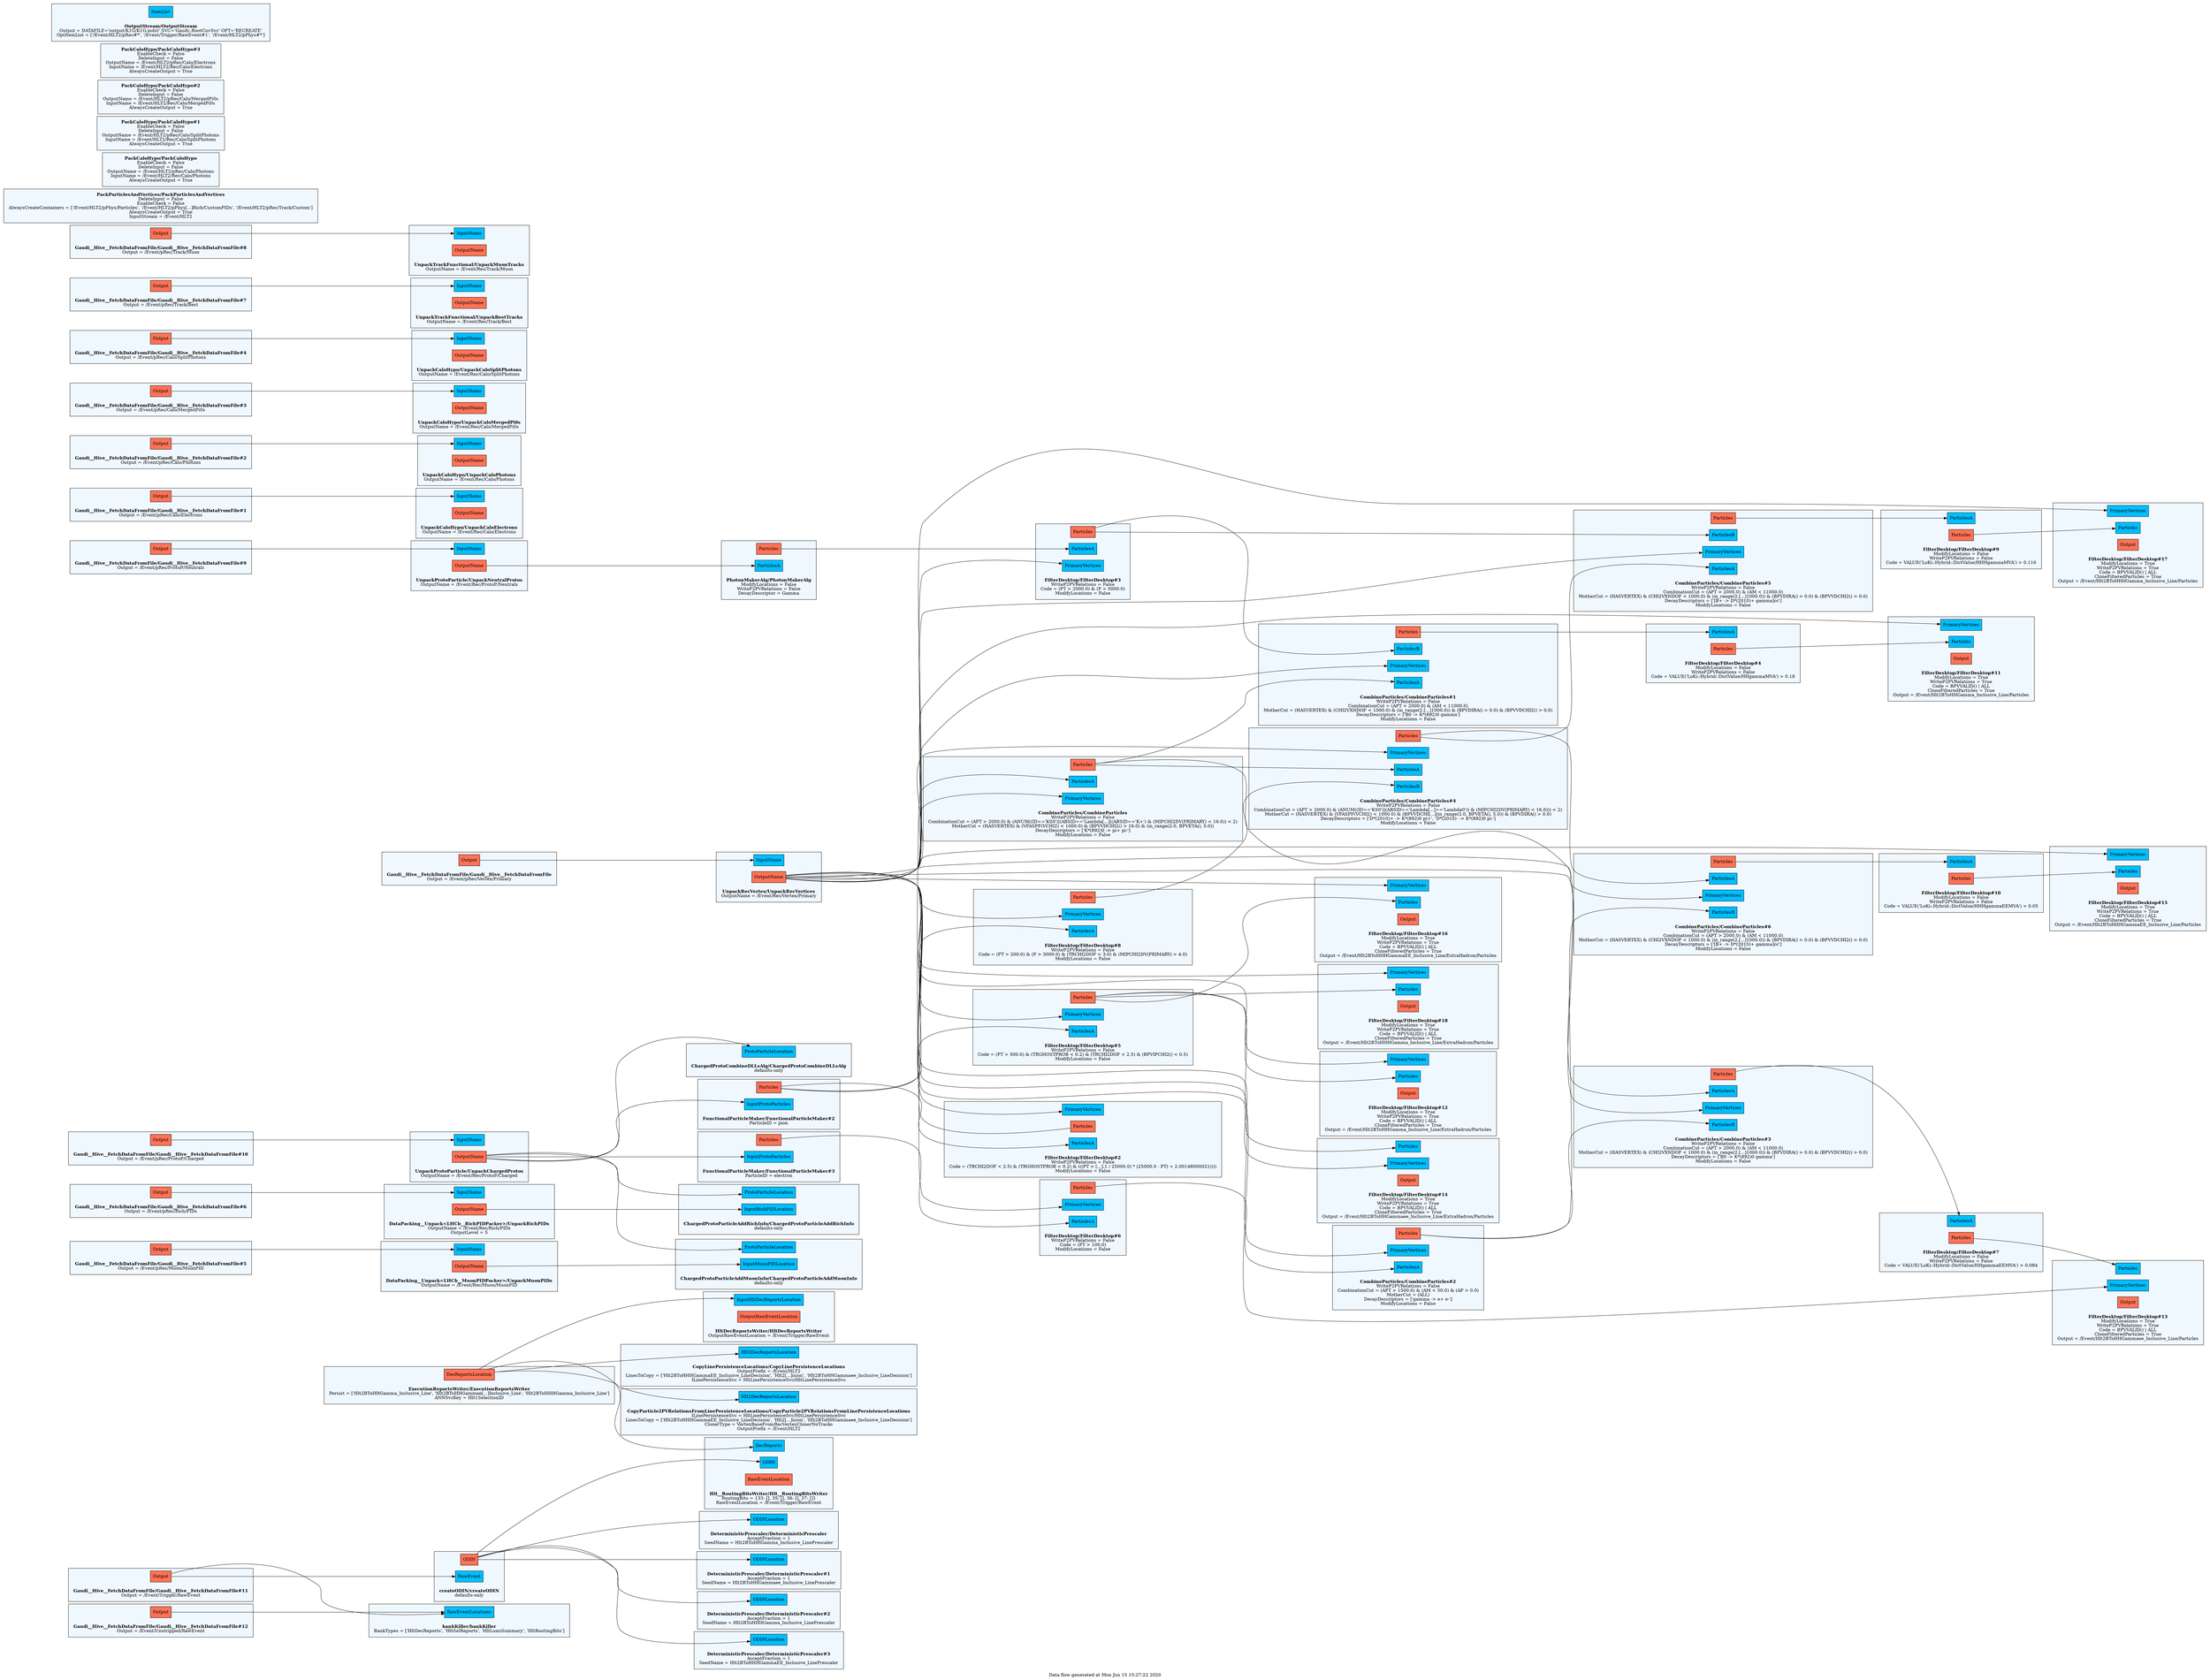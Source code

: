 strict digraph "Data flow" {
label="Data flow generated at Mon Jun 15 15:27:22 2020";
rankdir=LR;
node [shape=box];
subgraph "cluster_DeterministicPrescaler/DeterministicPrescaler" {
bgcolor=aliceblue;
label="";
"DeterministicPrescaler/DeterministicPrescaler" [label=<<B>DeterministicPrescaler/DeterministicPrescaler</B><BR/>AcceptFraction = 1<BR/>SeedName = Hlt2BToHHGamma_Inclusive_LinePrescaler>, shape=plaintext];
"DeterministicPrescaler/DeterministicPrescaler_in_ODINLocation" [fillcolor=deepskyblue1, label=ODINLocation, style=filled];
"DeterministicPrescaler/DeterministicPrescaler" -> "DeterministicPrescaler/DeterministicPrescaler_in_ODINLocation"  [minlen=0, style=invis];
}

"createODIN/createODIN_out_ODIN" -> "DeterministicPrescaler/DeterministicPrescaler_in_ODINLocation";
subgraph "cluster_createODIN/createODIN" {
bgcolor=aliceblue;
label="";
"createODIN/createODIN" [label=<<B>createODIN/createODIN</B><BR/>defaults-only>, shape=plaintext];
"createODIN/createODIN_in_RawEvent" [fillcolor=deepskyblue1, label=RawEvent, style=filled];
"createODIN/createODIN" -> "createODIN/createODIN_in_RawEvent"  [minlen=0, style=invis];
"createODIN/createODIN_out_ODIN" [fillcolor=coral1, label=ODIN, style=filled];
"createODIN/createODIN" -> "createODIN/createODIN_out_ODIN"  [minlen=0, style=invis];
}

"Gaudi__Hive__FetchDataFromFile/Gaudi__Hive__FetchDataFromFile#11_out_Output" -> "createODIN/createODIN_in_RawEvent";
subgraph "cluster_Gaudi__Hive__FetchDataFromFile/Gaudi__Hive__FetchDataFromFile#11" {
bgcolor=aliceblue;
label="";
"Gaudi__Hive__FetchDataFromFile/Gaudi__Hive__FetchDataFromFile#11" [label=<<B>Gaudi__Hive__FetchDataFromFile/Gaudi__Hive__FetchDataFromFile#11</B><BR/>Output = /Event/Trigger/RawEvent>, shape=plaintext];
"Gaudi__Hive__FetchDataFromFile/Gaudi__Hive__FetchDataFromFile#11_out_Output" [fillcolor=coral1, label=Output, style=filled];
"Gaudi__Hive__FetchDataFromFile/Gaudi__Hive__FetchDataFromFile#11" -> "Gaudi__Hive__FetchDataFromFile/Gaudi__Hive__FetchDataFromFile#11_out_Output"  [minlen=0, style=invis];
}

subgraph "cluster_UnpackRecVertex/UnpackRecVertices" {
bgcolor=aliceblue;
label="";
"UnpackRecVertex/UnpackRecVertices" [label=<<B>UnpackRecVertex/UnpackRecVertices</B><BR/>OutputName = /Event/Rec/Vertex/Primary>, shape=plaintext];
"UnpackRecVertex/UnpackRecVertices_in_InputName" [fillcolor=deepskyblue1, label=InputName, style=filled];
"UnpackRecVertex/UnpackRecVertices" -> "UnpackRecVertex/UnpackRecVertices_in_InputName"  [minlen=0, style=invis];
"UnpackRecVertex/UnpackRecVertices_out_OutputName" [fillcolor=coral1, label=OutputName, style=filled];
"UnpackRecVertex/UnpackRecVertices" -> "UnpackRecVertex/UnpackRecVertices_out_OutputName"  [minlen=0, style=invis];
}

"Gaudi__Hive__FetchDataFromFile/Gaudi__Hive__FetchDataFromFile_out_Output" -> "UnpackRecVertex/UnpackRecVertices_in_InputName";
subgraph "cluster_Gaudi__Hive__FetchDataFromFile/Gaudi__Hive__FetchDataFromFile" {
bgcolor=aliceblue;
label="";
"Gaudi__Hive__FetchDataFromFile/Gaudi__Hive__FetchDataFromFile" [label=<<B>Gaudi__Hive__FetchDataFromFile/Gaudi__Hive__FetchDataFromFile</B><BR/>Output = /Event/pRec/Vertex/Primary>, shape=plaintext];
"Gaudi__Hive__FetchDataFromFile/Gaudi__Hive__FetchDataFromFile_out_Output" [fillcolor=coral1, label=Output, style=filled];
"Gaudi__Hive__FetchDataFromFile/Gaudi__Hive__FetchDataFromFile" -> "Gaudi__Hive__FetchDataFromFile/Gaudi__Hive__FetchDataFromFile_out_Output"  [minlen=0, style=invis];
}

subgraph "cluster_UnpackCaloHypo/UnpackCaloElectrons" {
bgcolor=aliceblue;
label="";
"UnpackCaloHypo/UnpackCaloElectrons" [label=<<B>UnpackCaloHypo/UnpackCaloElectrons</B><BR/>OutputName = /Event/Rec/Calo/Electrons>, shape=plaintext];
"UnpackCaloHypo/UnpackCaloElectrons_in_InputName" [fillcolor=deepskyblue1, label=InputName, style=filled];
"UnpackCaloHypo/UnpackCaloElectrons" -> "UnpackCaloHypo/UnpackCaloElectrons_in_InputName"  [minlen=0, style=invis];
"UnpackCaloHypo/UnpackCaloElectrons_out_OutputName" [fillcolor=coral1, label=OutputName, style=filled];
"UnpackCaloHypo/UnpackCaloElectrons" -> "UnpackCaloHypo/UnpackCaloElectrons_out_OutputName"  [minlen=0, style=invis];
}

"Gaudi__Hive__FetchDataFromFile/Gaudi__Hive__FetchDataFromFile#1_out_Output" -> "UnpackCaloHypo/UnpackCaloElectrons_in_InputName";
subgraph "cluster_Gaudi__Hive__FetchDataFromFile/Gaudi__Hive__FetchDataFromFile#1" {
bgcolor=aliceblue;
label="";
"Gaudi__Hive__FetchDataFromFile/Gaudi__Hive__FetchDataFromFile#1" [label=<<B>Gaudi__Hive__FetchDataFromFile/Gaudi__Hive__FetchDataFromFile#1</B><BR/>Output = /Event/pRec/Calo/Electrons>, shape=plaintext];
"Gaudi__Hive__FetchDataFromFile/Gaudi__Hive__FetchDataFromFile#1_out_Output" [fillcolor=coral1, label=Output, style=filled];
"Gaudi__Hive__FetchDataFromFile/Gaudi__Hive__FetchDataFromFile#1" -> "Gaudi__Hive__FetchDataFromFile/Gaudi__Hive__FetchDataFromFile#1_out_Output"  [minlen=0, style=invis];
}

subgraph "cluster_UnpackCaloHypo/UnpackCaloPhotons" {
bgcolor=aliceblue;
label="";
"UnpackCaloHypo/UnpackCaloPhotons" [label=<<B>UnpackCaloHypo/UnpackCaloPhotons</B><BR/>OutputName = /Event/Rec/Calo/Photons>, shape=plaintext];
"UnpackCaloHypo/UnpackCaloPhotons_in_InputName" [fillcolor=deepskyblue1, label=InputName, style=filled];
"UnpackCaloHypo/UnpackCaloPhotons" -> "UnpackCaloHypo/UnpackCaloPhotons_in_InputName"  [minlen=0, style=invis];
"UnpackCaloHypo/UnpackCaloPhotons_out_OutputName" [fillcolor=coral1, label=OutputName, style=filled];
"UnpackCaloHypo/UnpackCaloPhotons" -> "UnpackCaloHypo/UnpackCaloPhotons_out_OutputName"  [minlen=0, style=invis];
}

"Gaudi__Hive__FetchDataFromFile/Gaudi__Hive__FetchDataFromFile#2_out_Output" -> "UnpackCaloHypo/UnpackCaloPhotons_in_InputName";
subgraph "cluster_Gaudi__Hive__FetchDataFromFile/Gaudi__Hive__FetchDataFromFile#2" {
bgcolor=aliceblue;
label="";
"Gaudi__Hive__FetchDataFromFile/Gaudi__Hive__FetchDataFromFile#2" [label=<<B>Gaudi__Hive__FetchDataFromFile/Gaudi__Hive__FetchDataFromFile#2</B><BR/>Output = /Event/pRec/Calo/Photons>, shape=plaintext];
"Gaudi__Hive__FetchDataFromFile/Gaudi__Hive__FetchDataFromFile#2_out_Output" [fillcolor=coral1, label=Output, style=filled];
"Gaudi__Hive__FetchDataFromFile/Gaudi__Hive__FetchDataFromFile#2" -> "Gaudi__Hive__FetchDataFromFile/Gaudi__Hive__FetchDataFromFile#2_out_Output"  [minlen=0, style=invis];
}

subgraph "cluster_UnpackCaloHypo/UnpackCaloMergedPi0s" {
bgcolor=aliceblue;
label="";
"UnpackCaloHypo/UnpackCaloMergedPi0s" [label=<<B>UnpackCaloHypo/UnpackCaloMergedPi0s</B><BR/>OutputName = /Event/Rec/Calo/MergedPi0s>, shape=plaintext];
"UnpackCaloHypo/UnpackCaloMergedPi0s_in_InputName" [fillcolor=deepskyblue1, label=InputName, style=filled];
"UnpackCaloHypo/UnpackCaloMergedPi0s" -> "UnpackCaloHypo/UnpackCaloMergedPi0s_in_InputName"  [minlen=0, style=invis];
"UnpackCaloHypo/UnpackCaloMergedPi0s_out_OutputName" [fillcolor=coral1, label=OutputName, style=filled];
"UnpackCaloHypo/UnpackCaloMergedPi0s" -> "UnpackCaloHypo/UnpackCaloMergedPi0s_out_OutputName"  [minlen=0, style=invis];
}

"Gaudi__Hive__FetchDataFromFile/Gaudi__Hive__FetchDataFromFile#3_out_Output" -> "UnpackCaloHypo/UnpackCaloMergedPi0s_in_InputName";
subgraph "cluster_Gaudi__Hive__FetchDataFromFile/Gaudi__Hive__FetchDataFromFile#3" {
bgcolor=aliceblue;
label="";
"Gaudi__Hive__FetchDataFromFile/Gaudi__Hive__FetchDataFromFile#3" [label=<<B>Gaudi__Hive__FetchDataFromFile/Gaudi__Hive__FetchDataFromFile#3</B><BR/>Output = /Event/pRec/Calo/MergedPi0s>, shape=plaintext];
"Gaudi__Hive__FetchDataFromFile/Gaudi__Hive__FetchDataFromFile#3_out_Output" [fillcolor=coral1, label=Output, style=filled];
"Gaudi__Hive__FetchDataFromFile/Gaudi__Hive__FetchDataFromFile#3" -> "Gaudi__Hive__FetchDataFromFile/Gaudi__Hive__FetchDataFromFile#3_out_Output"  [minlen=0, style=invis];
}

subgraph "cluster_UnpackCaloHypo/UnpackCaloSplitPhotons" {
bgcolor=aliceblue;
label="";
"UnpackCaloHypo/UnpackCaloSplitPhotons" [label=<<B>UnpackCaloHypo/UnpackCaloSplitPhotons</B><BR/>OutputName = /Event/Rec/Calo/SplitPhotons>, shape=plaintext];
"UnpackCaloHypo/UnpackCaloSplitPhotons_in_InputName" [fillcolor=deepskyblue1, label=InputName, style=filled];
"UnpackCaloHypo/UnpackCaloSplitPhotons" -> "UnpackCaloHypo/UnpackCaloSplitPhotons_in_InputName"  [minlen=0, style=invis];
"UnpackCaloHypo/UnpackCaloSplitPhotons_out_OutputName" [fillcolor=coral1, label=OutputName, style=filled];
"UnpackCaloHypo/UnpackCaloSplitPhotons" -> "UnpackCaloHypo/UnpackCaloSplitPhotons_out_OutputName"  [minlen=0, style=invis];
}

"Gaudi__Hive__FetchDataFromFile/Gaudi__Hive__FetchDataFromFile#4_out_Output" -> "UnpackCaloHypo/UnpackCaloSplitPhotons_in_InputName";
subgraph "cluster_Gaudi__Hive__FetchDataFromFile/Gaudi__Hive__FetchDataFromFile#4" {
bgcolor=aliceblue;
label="";
"Gaudi__Hive__FetchDataFromFile/Gaudi__Hive__FetchDataFromFile#4" [label=<<B>Gaudi__Hive__FetchDataFromFile/Gaudi__Hive__FetchDataFromFile#4</B><BR/>Output = /Event/pRec/Calo/SplitPhotons>, shape=plaintext];
"Gaudi__Hive__FetchDataFromFile/Gaudi__Hive__FetchDataFromFile#4_out_Output" [fillcolor=coral1, label=Output, style=filled];
"Gaudi__Hive__FetchDataFromFile/Gaudi__Hive__FetchDataFromFile#4" -> "Gaudi__Hive__FetchDataFromFile/Gaudi__Hive__FetchDataFromFile#4_out_Output"  [minlen=0, style=invis];
}

subgraph "cluster_DataPacking__Unpack&lt;LHCb__MuonPIDPacker&gt;/UnpackMuonPIDs" {
bgcolor=aliceblue;
label="";
"DataPacking__Unpack&lt;LHCb__MuonPIDPacker&gt;/UnpackMuonPIDs" [label=<<B>DataPacking__Unpack&lt;LHCb__MuonPIDPacker&gt;/UnpackMuonPIDs</B><BR/>OutputName = /Event/Rec/Muon/MuonPID>, shape=plaintext];
"DataPacking__Unpack&lt;LHCb__MuonPIDPacker&gt;/UnpackMuonPIDs_in_InputName" [fillcolor=deepskyblue1, label=InputName, style=filled];
"DataPacking__Unpack&lt;LHCb__MuonPIDPacker&gt;/UnpackMuonPIDs" -> "DataPacking__Unpack&lt;LHCb__MuonPIDPacker&gt;/UnpackMuonPIDs_in_InputName"  [minlen=0, style=invis];
"DataPacking__Unpack&lt;LHCb__MuonPIDPacker&gt;/UnpackMuonPIDs_out_OutputName" [fillcolor=coral1, label=OutputName, style=filled];
"DataPacking__Unpack&lt;LHCb__MuonPIDPacker&gt;/UnpackMuonPIDs" -> "DataPacking__Unpack&lt;LHCb__MuonPIDPacker&gt;/UnpackMuonPIDs_out_OutputName"  [minlen=0, style=invis];
}

"Gaudi__Hive__FetchDataFromFile/Gaudi__Hive__FetchDataFromFile#5_out_Output" -> "DataPacking__Unpack&lt;LHCb__MuonPIDPacker&gt;/UnpackMuonPIDs_in_InputName";
subgraph "cluster_Gaudi__Hive__FetchDataFromFile/Gaudi__Hive__FetchDataFromFile#5" {
bgcolor=aliceblue;
label="";
"Gaudi__Hive__FetchDataFromFile/Gaudi__Hive__FetchDataFromFile#5" [label=<<B>Gaudi__Hive__FetchDataFromFile/Gaudi__Hive__FetchDataFromFile#5</B><BR/>Output = /Event/pRec/Muon/MuonPID>, shape=plaintext];
"Gaudi__Hive__FetchDataFromFile/Gaudi__Hive__FetchDataFromFile#5_out_Output" [fillcolor=coral1, label=Output, style=filled];
"Gaudi__Hive__FetchDataFromFile/Gaudi__Hive__FetchDataFromFile#5" -> "Gaudi__Hive__FetchDataFromFile/Gaudi__Hive__FetchDataFromFile#5_out_Output"  [minlen=0, style=invis];
}

subgraph "cluster_DataPacking__Unpack&lt;LHCb__RichPIDPacker&gt;/UnpackRichPIDs" {
bgcolor=aliceblue;
label="";
"DataPacking__Unpack&lt;LHCb__RichPIDPacker&gt;/UnpackRichPIDs" [label=<<B>DataPacking__Unpack&lt;LHCb__RichPIDPacker&gt;/UnpackRichPIDs</B><BR/>OutputName = /Event/Rec/Rich/PIDs<BR/>OutputLevel = 5>, shape=plaintext];
"DataPacking__Unpack&lt;LHCb__RichPIDPacker&gt;/UnpackRichPIDs_in_InputName" [fillcolor=deepskyblue1, label=InputName, style=filled];
"DataPacking__Unpack&lt;LHCb__RichPIDPacker&gt;/UnpackRichPIDs" -> "DataPacking__Unpack&lt;LHCb__RichPIDPacker&gt;/UnpackRichPIDs_in_InputName"  [minlen=0, style=invis];
"DataPacking__Unpack&lt;LHCb__RichPIDPacker&gt;/UnpackRichPIDs_out_OutputName" [fillcolor=coral1, label=OutputName, style=filled];
"DataPacking__Unpack&lt;LHCb__RichPIDPacker&gt;/UnpackRichPIDs" -> "DataPacking__Unpack&lt;LHCb__RichPIDPacker&gt;/UnpackRichPIDs_out_OutputName"  [minlen=0, style=invis];
}

"Gaudi__Hive__FetchDataFromFile/Gaudi__Hive__FetchDataFromFile#6_out_Output" -> "DataPacking__Unpack&lt;LHCb__RichPIDPacker&gt;/UnpackRichPIDs_in_InputName";
subgraph "cluster_Gaudi__Hive__FetchDataFromFile/Gaudi__Hive__FetchDataFromFile#6" {
bgcolor=aliceblue;
label="";
"Gaudi__Hive__FetchDataFromFile/Gaudi__Hive__FetchDataFromFile#6" [label=<<B>Gaudi__Hive__FetchDataFromFile/Gaudi__Hive__FetchDataFromFile#6</B><BR/>Output = /Event/pRec/Rich/PIDs>, shape=plaintext];
"Gaudi__Hive__FetchDataFromFile/Gaudi__Hive__FetchDataFromFile#6_out_Output" [fillcolor=coral1, label=Output, style=filled];
"Gaudi__Hive__FetchDataFromFile/Gaudi__Hive__FetchDataFromFile#6" -> "Gaudi__Hive__FetchDataFromFile/Gaudi__Hive__FetchDataFromFile#6_out_Output"  [minlen=0, style=invis];
}

subgraph "cluster_UnpackTrackFunctional/UnpackBestTracks" {
bgcolor=aliceblue;
label="";
"UnpackTrackFunctional/UnpackBestTracks" [label=<<B>UnpackTrackFunctional/UnpackBestTracks</B><BR/>OutputName = /Event/Rec/Track/Best>, shape=plaintext];
"UnpackTrackFunctional/UnpackBestTracks_in_InputName" [fillcolor=deepskyblue1, label=InputName, style=filled];
"UnpackTrackFunctional/UnpackBestTracks" -> "UnpackTrackFunctional/UnpackBestTracks_in_InputName"  [minlen=0, style=invis];
"UnpackTrackFunctional/UnpackBestTracks_out_OutputName" [fillcolor=coral1, label=OutputName, style=filled];
"UnpackTrackFunctional/UnpackBestTracks" -> "UnpackTrackFunctional/UnpackBestTracks_out_OutputName"  [minlen=0, style=invis];
}

"Gaudi__Hive__FetchDataFromFile/Gaudi__Hive__FetchDataFromFile#7_out_Output" -> "UnpackTrackFunctional/UnpackBestTracks_in_InputName";
subgraph "cluster_Gaudi__Hive__FetchDataFromFile/Gaudi__Hive__FetchDataFromFile#7" {
bgcolor=aliceblue;
label="";
"Gaudi__Hive__FetchDataFromFile/Gaudi__Hive__FetchDataFromFile#7" [label=<<B>Gaudi__Hive__FetchDataFromFile/Gaudi__Hive__FetchDataFromFile#7</B><BR/>Output = /Event/pRec/Track/Best>, shape=plaintext];
"Gaudi__Hive__FetchDataFromFile/Gaudi__Hive__FetchDataFromFile#7_out_Output" [fillcolor=coral1, label=Output, style=filled];
"Gaudi__Hive__FetchDataFromFile/Gaudi__Hive__FetchDataFromFile#7" -> "Gaudi__Hive__FetchDataFromFile/Gaudi__Hive__FetchDataFromFile#7_out_Output"  [minlen=0, style=invis];
}

subgraph "cluster_UnpackTrackFunctional/UnpackMuonTracks" {
bgcolor=aliceblue;
label="";
"UnpackTrackFunctional/UnpackMuonTracks" [label=<<B>UnpackTrackFunctional/UnpackMuonTracks</B><BR/>OutputName = /Event/Rec/Track/Muon>, shape=plaintext];
"UnpackTrackFunctional/UnpackMuonTracks_in_InputName" [fillcolor=deepskyblue1, label=InputName, style=filled];
"UnpackTrackFunctional/UnpackMuonTracks" -> "UnpackTrackFunctional/UnpackMuonTracks_in_InputName"  [minlen=0, style=invis];
"UnpackTrackFunctional/UnpackMuonTracks_out_OutputName" [fillcolor=coral1, label=OutputName, style=filled];
"UnpackTrackFunctional/UnpackMuonTracks" -> "UnpackTrackFunctional/UnpackMuonTracks_out_OutputName"  [minlen=0, style=invis];
}

"Gaudi__Hive__FetchDataFromFile/Gaudi__Hive__FetchDataFromFile#8_out_Output" -> "UnpackTrackFunctional/UnpackMuonTracks_in_InputName";
subgraph "cluster_Gaudi__Hive__FetchDataFromFile/Gaudi__Hive__FetchDataFromFile#8" {
bgcolor=aliceblue;
label="";
"Gaudi__Hive__FetchDataFromFile/Gaudi__Hive__FetchDataFromFile#8" [label=<<B>Gaudi__Hive__FetchDataFromFile/Gaudi__Hive__FetchDataFromFile#8</B><BR/>Output = /Event/pRec/Track/Muon>, shape=plaintext];
"Gaudi__Hive__FetchDataFromFile/Gaudi__Hive__FetchDataFromFile#8_out_Output" [fillcolor=coral1, label=Output, style=filled];
"Gaudi__Hive__FetchDataFromFile/Gaudi__Hive__FetchDataFromFile#8" -> "Gaudi__Hive__FetchDataFromFile/Gaudi__Hive__FetchDataFromFile#8_out_Output"  [minlen=0, style=invis];
}

subgraph "cluster_UnpackProtoParticle/UnpackNeutralProtos" {
bgcolor=aliceblue;
label="";
"UnpackProtoParticle/UnpackNeutralProtos" [label=<<B>UnpackProtoParticle/UnpackNeutralProtos</B><BR/>OutputName = /Event/Rec/ProtoP/Neutrals>, shape=plaintext];
"UnpackProtoParticle/UnpackNeutralProtos_in_InputName" [fillcolor=deepskyblue1, label=InputName, style=filled];
"UnpackProtoParticle/UnpackNeutralProtos" -> "UnpackProtoParticle/UnpackNeutralProtos_in_InputName"  [minlen=0, style=invis];
"UnpackProtoParticle/UnpackNeutralProtos_out_OutputName" [fillcolor=coral1, label=OutputName, style=filled];
"UnpackProtoParticle/UnpackNeutralProtos" -> "UnpackProtoParticle/UnpackNeutralProtos_out_OutputName"  [minlen=0, style=invis];
}

"Gaudi__Hive__FetchDataFromFile/Gaudi__Hive__FetchDataFromFile#9_out_Output" -> "UnpackProtoParticle/UnpackNeutralProtos_in_InputName";
subgraph "cluster_Gaudi__Hive__FetchDataFromFile/Gaudi__Hive__FetchDataFromFile#9" {
bgcolor=aliceblue;
label="";
"Gaudi__Hive__FetchDataFromFile/Gaudi__Hive__FetchDataFromFile#9" [label=<<B>Gaudi__Hive__FetchDataFromFile/Gaudi__Hive__FetchDataFromFile#9</B><BR/>Output = /Event/pRec/ProtoP/Neutrals>, shape=plaintext];
"Gaudi__Hive__FetchDataFromFile/Gaudi__Hive__FetchDataFromFile#9_out_Output" [fillcolor=coral1, label=Output, style=filled];
"Gaudi__Hive__FetchDataFromFile/Gaudi__Hive__FetchDataFromFile#9" -> "Gaudi__Hive__FetchDataFromFile/Gaudi__Hive__FetchDataFromFile#9_out_Output"  [minlen=0, style=invis];
}

subgraph "cluster_UnpackProtoParticle/UnpackChargedProtos" {
bgcolor=aliceblue;
label="";
"UnpackProtoParticle/UnpackChargedProtos" [label=<<B>UnpackProtoParticle/UnpackChargedProtos</B><BR/>OutputName = /Event/Rec/ProtoP/Charged>, shape=plaintext];
"UnpackProtoParticle/UnpackChargedProtos_in_InputName" [fillcolor=deepskyblue1, label=InputName, style=filled];
"UnpackProtoParticle/UnpackChargedProtos" -> "UnpackProtoParticle/UnpackChargedProtos_in_InputName"  [minlen=0, style=invis];
"UnpackProtoParticle/UnpackChargedProtos_out_OutputName" [fillcolor=coral1, label=OutputName, style=filled];
"UnpackProtoParticle/UnpackChargedProtos" -> "UnpackProtoParticle/UnpackChargedProtos_out_OutputName"  [minlen=0, style=invis];
}

"Gaudi__Hive__FetchDataFromFile/Gaudi__Hive__FetchDataFromFile#10_out_Output" -> "UnpackProtoParticle/UnpackChargedProtos_in_InputName";
subgraph "cluster_Gaudi__Hive__FetchDataFromFile/Gaudi__Hive__FetchDataFromFile#10" {
bgcolor=aliceblue;
label="";
"Gaudi__Hive__FetchDataFromFile/Gaudi__Hive__FetchDataFromFile#10" [label=<<B>Gaudi__Hive__FetchDataFromFile/Gaudi__Hive__FetchDataFromFile#10</B><BR/>Output = /Event/pRec/ProtoP/Charged>, shape=plaintext];
"Gaudi__Hive__FetchDataFromFile/Gaudi__Hive__FetchDataFromFile#10_out_Output" [fillcolor=coral1, label=Output, style=filled];
"Gaudi__Hive__FetchDataFromFile/Gaudi__Hive__FetchDataFromFile#10" -> "Gaudi__Hive__FetchDataFromFile/Gaudi__Hive__FetchDataFromFile#10_out_Output"  [minlen=0, style=invis];
}

subgraph "cluster_ChargedProtoParticleAddRichInfo/ChargedProtoParticleAddRichInfo" {
bgcolor=aliceblue;
label="";
"ChargedProtoParticleAddRichInfo/ChargedProtoParticleAddRichInfo" [label=<<B>ChargedProtoParticleAddRichInfo/ChargedProtoParticleAddRichInfo</B><BR/>defaults-only>, shape=plaintext];
"ChargedProtoParticleAddRichInfo/ChargedProtoParticleAddRichInfo_in_ProtoParticleLocation" [fillcolor=deepskyblue1, label=ProtoParticleLocation, style=filled];
"ChargedProtoParticleAddRichInfo/ChargedProtoParticleAddRichInfo" -> "ChargedProtoParticleAddRichInfo/ChargedProtoParticleAddRichInfo_in_ProtoParticleLocation"  [minlen=0, style=invis];
"ChargedProtoParticleAddRichInfo/ChargedProtoParticleAddRichInfo_in_InputRichPIDLocation" [fillcolor=deepskyblue1, label=InputRichPIDLocation, style=filled];
"ChargedProtoParticleAddRichInfo/ChargedProtoParticleAddRichInfo" -> "ChargedProtoParticleAddRichInfo/ChargedProtoParticleAddRichInfo_in_InputRichPIDLocation"  [minlen=0, style=invis];
}

"UnpackProtoParticle/UnpackChargedProtos_out_OutputName" -> "ChargedProtoParticleAddRichInfo/ChargedProtoParticleAddRichInfo_in_ProtoParticleLocation";
subgraph "cluster_UnpackProtoParticle/UnpackChargedProtos" {
bgcolor=aliceblue;
label="";
"UnpackProtoParticle/UnpackChargedProtos" [label=<<B>UnpackProtoParticle/UnpackChargedProtos</B><BR/>OutputName = /Event/Rec/ProtoP/Charged>, shape=plaintext];
"UnpackProtoParticle/UnpackChargedProtos_in_InputName" [fillcolor=deepskyblue1, label=InputName, style=filled];
"UnpackProtoParticle/UnpackChargedProtos" -> "UnpackProtoParticle/UnpackChargedProtos_in_InputName"  [minlen=0, style=invis];
"UnpackProtoParticle/UnpackChargedProtos_out_OutputName" [fillcolor=coral1, label=OutputName, style=filled];
"UnpackProtoParticle/UnpackChargedProtos" -> "UnpackProtoParticle/UnpackChargedProtos_out_OutputName"  [minlen=0, style=invis];
}

"Gaudi__Hive__FetchDataFromFile/Gaudi__Hive__FetchDataFromFile#10_out_Output" -> "UnpackProtoParticle/UnpackChargedProtos_in_InputName";
subgraph "cluster_Gaudi__Hive__FetchDataFromFile/Gaudi__Hive__FetchDataFromFile#10" {
bgcolor=aliceblue;
label="";
"Gaudi__Hive__FetchDataFromFile/Gaudi__Hive__FetchDataFromFile#10" [label=<<B>Gaudi__Hive__FetchDataFromFile/Gaudi__Hive__FetchDataFromFile#10</B><BR/>Output = /Event/pRec/ProtoP/Charged>, shape=plaintext];
"Gaudi__Hive__FetchDataFromFile/Gaudi__Hive__FetchDataFromFile#10_out_Output" [fillcolor=coral1, label=Output, style=filled];
"Gaudi__Hive__FetchDataFromFile/Gaudi__Hive__FetchDataFromFile#10" -> "Gaudi__Hive__FetchDataFromFile/Gaudi__Hive__FetchDataFromFile#10_out_Output"  [minlen=0, style=invis];
}

"DataPacking__Unpack&lt;LHCb__RichPIDPacker&gt;/UnpackRichPIDs_out_OutputName" -> "ChargedProtoParticleAddRichInfo/ChargedProtoParticleAddRichInfo_in_InputRichPIDLocation";
subgraph "cluster_DataPacking__Unpack&lt;LHCb__RichPIDPacker&gt;/UnpackRichPIDs" {
bgcolor=aliceblue;
label="";
"DataPacking__Unpack&lt;LHCb__RichPIDPacker&gt;/UnpackRichPIDs" [label=<<B>DataPacking__Unpack&lt;LHCb__RichPIDPacker&gt;/UnpackRichPIDs</B><BR/>OutputName = /Event/Rec/Rich/PIDs<BR/>OutputLevel = 5>, shape=plaintext];
"DataPacking__Unpack&lt;LHCb__RichPIDPacker&gt;/UnpackRichPIDs_in_InputName" [fillcolor=deepskyblue1, label=InputName, style=filled];
"DataPacking__Unpack&lt;LHCb__RichPIDPacker&gt;/UnpackRichPIDs" -> "DataPacking__Unpack&lt;LHCb__RichPIDPacker&gt;/UnpackRichPIDs_in_InputName"  [minlen=0, style=invis];
"DataPacking__Unpack&lt;LHCb__RichPIDPacker&gt;/UnpackRichPIDs_out_OutputName" [fillcolor=coral1, label=OutputName, style=filled];
"DataPacking__Unpack&lt;LHCb__RichPIDPacker&gt;/UnpackRichPIDs" -> "DataPacking__Unpack&lt;LHCb__RichPIDPacker&gt;/UnpackRichPIDs_out_OutputName"  [minlen=0, style=invis];
}

"Gaudi__Hive__FetchDataFromFile/Gaudi__Hive__FetchDataFromFile#6_out_Output" -> "DataPacking__Unpack&lt;LHCb__RichPIDPacker&gt;/UnpackRichPIDs_in_InputName";
subgraph "cluster_Gaudi__Hive__FetchDataFromFile/Gaudi__Hive__FetchDataFromFile#6" {
bgcolor=aliceblue;
label="";
"Gaudi__Hive__FetchDataFromFile/Gaudi__Hive__FetchDataFromFile#6" [label=<<B>Gaudi__Hive__FetchDataFromFile/Gaudi__Hive__FetchDataFromFile#6</B><BR/>Output = /Event/pRec/Rich/PIDs>, shape=plaintext];
"Gaudi__Hive__FetchDataFromFile/Gaudi__Hive__FetchDataFromFile#6_out_Output" [fillcolor=coral1, label=Output, style=filled];
"Gaudi__Hive__FetchDataFromFile/Gaudi__Hive__FetchDataFromFile#6" -> "Gaudi__Hive__FetchDataFromFile/Gaudi__Hive__FetchDataFromFile#6_out_Output"  [minlen=0, style=invis];
}

subgraph "cluster_ChargedProtoParticleAddMuonInfo/ChargedProtoParticleAddMuonInfo" {
bgcolor=aliceblue;
label="";
"ChargedProtoParticleAddMuonInfo/ChargedProtoParticleAddMuonInfo" [label=<<B>ChargedProtoParticleAddMuonInfo/ChargedProtoParticleAddMuonInfo</B><BR/>defaults-only>, shape=plaintext];
"ChargedProtoParticleAddMuonInfo/ChargedProtoParticleAddMuonInfo_in_ProtoParticleLocation" [fillcolor=deepskyblue1, label=ProtoParticleLocation, style=filled];
"ChargedProtoParticleAddMuonInfo/ChargedProtoParticleAddMuonInfo" -> "ChargedProtoParticleAddMuonInfo/ChargedProtoParticleAddMuonInfo_in_ProtoParticleLocation"  [minlen=0, style=invis];
"ChargedProtoParticleAddMuonInfo/ChargedProtoParticleAddMuonInfo_in_InputMuonPIDLocation" [fillcolor=deepskyblue1, label=InputMuonPIDLocation, style=filled];
"ChargedProtoParticleAddMuonInfo/ChargedProtoParticleAddMuonInfo" -> "ChargedProtoParticleAddMuonInfo/ChargedProtoParticleAddMuonInfo_in_InputMuonPIDLocation"  [minlen=0, style=invis];
}

"UnpackProtoParticle/UnpackChargedProtos_out_OutputName" -> "ChargedProtoParticleAddMuonInfo/ChargedProtoParticleAddMuonInfo_in_ProtoParticleLocation";
subgraph "cluster_UnpackProtoParticle/UnpackChargedProtos" {
bgcolor=aliceblue;
label="";
"UnpackProtoParticle/UnpackChargedProtos" [label=<<B>UnpackProtoParticle/UnpackChargedProtos</B><BR/>OutputName = /Event/Rec/ProtoP/Charged>, shape=plaintext];
"UnpackProtoParticle/UnpackChargedProtos_in_InputName" [fillcolor=deepskyblue1, label=InputName, style=filled];
"UnpackProtoParticle/UnpackChargedProtos" -> "UnpackProtoParticle/UnpackChargedProtos_in_InputName"  [minlen=0, style=invis];
"UnpackProtoParticle/UnpackChargedProtos_out_OutputName" [fillcolor=coral1, label=OutputName, style=filled];
"UnpackProtoParticle/UnpackChargedProtos" -> "UnpackProtoParticle/UnpackChargedProtos_out_OutputName"  [minlen=0, style=invis];
}

"Gaudi__Hive__FetchDataFromFile/Gaudi__Hive__FetchDataFromFile#10_out_Output" -> "UnpackProtoParticle/UnpackChargedProtos_in_InputName";
subgraph "cluster_Gaudi__Hive__FetchDataFromFile/Gaudi__Hive__FetchDataFromFile#10" {
bgcolor=aliceblue;
label="";
"Gaudi__Hive__FetchDataFromFile/Gaudi__Hive__FetchDataFromFile#10" [label=<<B>Gaudi__Hive__FetchDataFromFile/Gaudi__Hive__FetchDataFromFile#10</B><BR/>Output = /Event/pRec/ProtoP/Charged>, shape=plaintext];
"Gaudi__Hive__FetchDataFromFile/Gaudi__Hive__FetchDataFromFile#10_out_Output" [fillcolor=coral1, label=Output, style=filled];
"Gaudi__Hive__FetchDataFromFile/Gaudi__Hive__FetchDataFromFile#10" -> "Gaudi__Hive__FetchDataFromFile/Gaudi__Hive__FetchDataFromFile#10_out_Output"  [minlen=0, style=invis];
}

"DataPacking__Unpack&lt;LHCb__MuonPIDPacker&gt;/UnpackMuonPIDs_out_OutputName" -> "ChargedProtoParticleAddMuonInfo/ChargedProtoParticleAddMuonInfo_in_InputMuonPIDLocation";
subgraph "cluster_DataPacking__Unpack&lt;LHCb__MuonPIDPacker&gt;/UnpackMuonPIDs" {
bgcolor=aliceblue;
label="";
"DataPacking__Unpack&lt;LHCb__MuonPIDPacker&gt;/UnpackMuonPIDs" [label=<<B>DataPacking__Unpack&lt;LHCb__MuonPIDPacker&gt;/UnpackMuonPIDs</B><BR/>OutputName = /Event/Rec/Muon/MuonPID>, shape=plaintext];
"DataPacking__Unpack&lt;LHCb__MuonPIDPacker&gt;/UnpackMuonPIDs_in_InputName" [fillcolor=deepskyblue1, label=InputName, style=filled];
"DataPacking__Unpack&lt;LHCb__MuonPIDPacker&gt;/UnpackMuonPIDs" -> "DataPacking__Unpack&lt;LHCb__MuonPIDPacker&gt;/UnpackMuonPIDs_in_InputName"  [minlen=0, style=invis];
"DataPacking__Unpack&lt;LHCb__MuonPIDPacker&gt;/UnpackMuonPIDs_out_OutputName" [fillcolor=coral1, label=OutputName, style=filled];
"DataPacking__Unpack&lt;LHCb__MuonPIDPacker&gt;/UnpackMuonPIDs" -> "DataPacking__Unpack&lt;LHCb__MuonPIDPacker&gt;/UnpackMuonPIDs_out_OutputName"  [minlen=0, style=invis];
}

"Gaudi__Hive__FetchDataFromFile/Gaudi__Hive__FetchDataFromFile#5_out_Output" -> "DataPacking__Unpack&lt;LHCb__MuonPIDPacker&gt;/UnpackMuonPIDs_in_InputName";
subgraph "cluster_Gaudi__Hive__FetchDataFromFile/Gaudi__Hive__FetchDataFromFile#5" {
bgcolor=aliceblue;
label="";
"Gaudi__Hive__FetchDataFromFile/Gaudi__Hive__FetchDataFromFile#5" [label=<<B>Gaudi__Hive__FetchDataFromFile/Gaudi__Hive__FetchDataFromFile#5</B><BR/>Output = /Event/pRec/Muon/MuonPID>, shape=plaintext];
"Gaudi__Hive__FetchDataFromFile/Gaudi__Hive__FetchDataFromFile#5_out_Output" [fillcolor=coral1, label=Output, style=filled];
"Gaudi__Hive__FetchDataFromFile/Gaudi__Hive__FetchDataFromFile#5" -> "Gaudi__Hive__FetchDataFromFile/Gaudi__Hive__FetchDataFromFile#5_out_Output"  [minlen=0, style=invis];
}

subgraph "cluster_ChargedProtoCombineDLLsAlg/ChargedProtoCombineDLLsAlg" {
bgcolor=aliceblue;
label="";
"ChargedProtoCombineDLLsAlg/ChargedProtoCombineDLLsAlg" [label=<<B>ChargedProtoCombineDLLsAlg/ChargedProtoCombineDLLsAlg</B><BR/>defaults-only>, shape=plaintext];
"ChargedProtoCombineDLLsAlg/ChargedProtoCombineDLLsAlg_in_ProtoParticleLocation" [fillcolor=deepskyblue1, label=ProtoParticleLocation, style=filled];
"ChargedProtoCombineDLLsAlg/ChargedProtoCombineDLLsAlg" -> "ChargedProtoCombineDLLsAlg/ChargedProtoCombineDLLsAlg_in_ProtoParticleLocation"  [minlen=0, style=invis];
}

"UnpackProtoParticle/UnpackChargedProtos_out_OutputName" -> "ChargedProtoCombineDLLsAlg/ChargedProtoCombineDLLsAlg_in_ProtoParticleLocation";
subgraph "cluster_UnpackProtoParticle/UnpackChargedProtos" {
bgcolor=aliceblue;
label="";
"UnpackProtoParticle/UnpackChargedProtos" [label=<<B>UnpackProtoParticle/UnpackChargedProtos</B><BR/>OutputName = /Event/Rec/ProtoP/Charged>, shape=plaintext];
"UnpackProtoParticle/UnpackChargedProtos_in_InputName" [fillcolor=deepskyblue1, label=InputName, style=filled];
"UnpackProtoParticle/UnpackChargedProtos" -> "UnpackProtoParticle/UnpackChargedProtos_in_InputName"  [minlen=0, style=invis];
"UnpackProtoParticle/UnpackChargedProtos_out_OutputName" [fillcolor=coral1, label=OutputName, style=filled];
"UnpackProtoParticle/UnpackChargedProtos" -> "UnpackProtoParticle/UnpackChargedProtos_out_OutputName"  [minlen=0, style=invis];
}

"Gaudi__Hive__FetchDataFromFile/Gaudi__Hive__FetchDataFromFile#10_out_Output" -> "UnpackProtoParticle/UnpackChargedProtos_in_InputName";
subgraph "cluster_Gaudi__Hive__FetchDataFromFile/Gaudi__Hive__FetchDataFromFile#10" {
bgcolor=aliceblue;
label="";
"Gaudi__Hive__FetchDataFromFile/Gaudi__Hive__FetchDataFromFile#10" [label=<<B>Gaudi__Hive__FetchDataFromFile/Gaudi__Hive__FetchDataFromFile#10</B><BR/>Output = /Event/pRec/ProtoP/Charged>, shape=plaintext];
"Gaudi__Hive__FetchDataFromFile/Gaudi__Hive__FetchDataFromFile#10_out_Output" [fillcolor=coral1, label=Output, style=filled];
"Gaudi__Hive__FetchDataFromFile/Gaudi__Hive__FetchDataFromFile#10" -> "Gaudi__Hive__FetchDataFromFile/Gaudi__Hive__FetchDataFromFile#10_out_Output"  [minlen=0, style=invis];
}

subgraph "cluster_FilterDesktop/FilterDesktop#4" {
bgcolor=aliceblue;
label="";
"FilterDesktop/FilterDesktop#4" [label=<<B>FilterDesktop/FilterDesktop#4</B><BR/>ModifyLocations = False<BR/>WriteP2PVRelations = False<BR/>Code = VALUE(&#x27;LoKi::Hybrid::DictValue/HHgammaMVA&#x27;) &gt; 0.18>, shape=plaintext];
"FilterDesktop/FilterDesktop#4_in_ParticlesA" [fillcolor=deepskyblue1, label=ParticlesA, style=filled];
"FilterDesktop/FilterDesktop#4" -> "FilterDesktop/FilterDesktop#4_in_ParticlesA"  [minlen=0, style=invis];
"FilterDesktop/FilterDesktop#4_out_Particles" [fillcolor=coral1, label=Particles, style=filled];
"FilterDesktop/FilterDesktop#4" -> "FilterDesktop/FilterDesktop#4_out_Particles"  [minlen=0, style=invis];
}

"CombineParticles/CombineParticles#1_out_Particles" -> "FilterDesktop/FilterDesktop#4_in_ParticlesA";
subgraph "cluster_CombineParticles/CombineParticles#1" {
bgcolor=aliceblue;
label="";
"CombineParticles/CombineParticles#1" [label=<<B>CombineParticles/CombineParticles#1</B><BR/>WriteP2PVRelations = False<BR/>CombinationCut = (APT &gt; 2000.0) &amp; (AM &lt; 11000.0)<BR/>MotherCut = (HASVERTEX) &amp; (CHI2VXNDOF &lt; 1000.0) &amp; (in_range(2.[...]1000.0)) &amp; (BPVDIRA() &gt; 0.0) &amp; (BPVVDCHI2() &gt; 0.0)<BR/>DecayDescriptors = [&#x27;B0 -&gt; K*(892)0 gamma&#x27;]<BR/>ModifyLocations = False>, shape=plaintext];
"CombineParticles/CombineParticles#1_in_ParticlesA" [fillcolor=deepskyblue1, label=ParticlesA, style=filled];
"CombineParticles/CombineParticles#1" -> "CombineParticles/CombineParticles#1_in_ParticlesA"  [minlen=0, style=invis];
"CombineParticles/CombineParticles#1_in_ParticlesB" [fillcolor=deepskyblue1, label=ParticlesB, style=filled];
"CombineParticles/CombineParticles#1" -> "CombineParticles/CombineParticles#1_in_ParticlesB"  [minlen=0, style=invis];
"CombineParticles/CombineParticles#1_in_PrimaryVertices" [fillcolor=deepskyblue1, label=PrimaryVertices, style=filled];
"CombineParticles/CombineParticles#1" -> "CombineParticles/CombineParticles#1_in_PrimaryVertices"  [minlen=0, style=invis];
"CombineParticles/CombineParticles#1_out_Particles" [fillcolor=coral1, label=Particles, style=filled];
"CombineParticles/CombineParticles#1" -> "CombineParticles/CombineParticles#1_out_Particles"  [minlen=0, style=invis];
}

"CombineParticles/CombineParticles_out_Particles" -> "CombineParticles/CombineParticles#1_in_ParticlesA";
subgraph "cluster_CombineParticles/CombineParticles" {
bgcolor=aliceblue;
label="";
"CombineParticles/CombineParticles" [label=<<B>CombineParticles/CombineParticles</B><BR/>WriteP2PVRelations = False<BR/>CombinationCut = (APT &gt; 2000.0) &amp; (ANUM((ID==&#x27;KS0&#x27;)|(ABSID==&#x27;Lambda[...]((ABSID==&#x27;K+&#x27;) &amp; (MIPCHI2DV(PRIMARY) &lt; 16.0)) &lt; 2)<BR/>MotherCut = (HASVERTEX) &amp; (VFASPF(VCHI2) &lt; 1000.0) &amp; (BPVVDCHI2() &gt; 16.0) &amp; (in_range(2.0, BPVETA(), 5.0))<BR/>DecayDescriptors = [&#x27;K*(892)0 -&gt; pi+ pi-&#x27;]<BR/>ModifyLocations = False>, shape=plaintext];
"CombineParticles/CombineParticles_in_ParticlesA" [fillcolor=deepskyblue1, label=ParticlesA, style=filled];
"CombineParticles/CombineParticles" -> "CombineParticles/CombineParticles_in_ParticlesA"  [minlen=0, style=invis];
"CombineParticles/CombineParticles_in_PrimaryVertices" [fillcolor=deepskyblue1, label=PrimaryVertices, style=filled];
"CombineParticles/CombineParticles" -> "CombineParticles/CombineParticles_in_PrimaryVertices"  [minlen=0, style=invis];
"CombineParticles/CombineParticles_out_Particles" [fillcolor=coral1, label=Particles, style=filled];
"CombineParticles/CombineParticles" -> "CombineParticles/CombineParticles_out_Particles"  [minlen=0, style=invis];
}

"FilterDesktop/FilterDesktop#2_out_Particles" -> "CombineParticles/CombineParticles_in_ParticlesA";
subgraph "cluster_FilterDesktop/FilterDesktop#2" {
bgcolor=aliceblue;
label="";
"FilterDesktop/FilterDesktop#2" [label=<<B>FilterDesktop/FilterDesktop#2</B><BR/>WriteP2PVRelations = False<BR/>Code = (TRCHI2DOF &lt; 2.5) &amp; (TRGHOSTPROB &lt; 0.2) &amp; (((PT &gt; [...].1 / 25000.0) * (25000.0 - PT) + 2.00148000021))))<BR/>ModifyLocations = False>, shape=plaintext];
"FilterDesktop/FilterDesktop#2_in_ParticlesA" [fillcolor=deepskyblue1, label=ParticlesA, style=filled];
"FilterDesktop/FilterDesktop#2" -> "FilterDesktop/FilterDesktop#2_in_ParticlesA"  [minlen=0, style=invis];
"FilterDesktop/FilterDesktop#2_in_PrimaryVertices" [fillcolor=deepskyblue1, label=PrimaryVertices, style=filled];
"FilterDesktop/FilterDesktop#2" -> "FilterDesktop/FilterDesktop#2_in_PrimaryVertices"  [minlen=0, style=invis];
"FilterDesktop/FilterDesktop#2_out_Particles" [fillcolor=coral1, label=Particles, style=filled];
"FilterDesktop/FilterDesktop#2" -> "FilterDesktop/FilterDesktop#2_out_Particles"  [minlen=0, style=invis];
}

"FunctionalParticleMaker/FunctionalParticleMaker#2_out_Particles" -> "FilterDesktop/FilterDesktop#2_in_ParticlesA";
subgraph "cluster_FunctionalParticleMaker/FunctionalParticleMaker#2" {
bgcolor=aliceblue;
label="";
"FunctionalParticleMaker/FunctionalParticleMaker#2" [label=<<B>FunctionalParticleMaker/FunctionalParticleMaker#2</B><BR/>ParticleID = pion>, shape=plaintext];
"FunctionalParticleMaker/FunctionalParticleMaker#2_in_InputProtoParticles" [fillcolor=deepskyblue1, label=InputProtoParticles, style=filled];
"FunctionalParticleMaker/FunctionalParticleMaker#2" -> "FunctionalParticleMaker/FunctionalParticleMaker#2_in_InputProtoParticles"  [minlen=0, style=invis];
"FunctionalParticleMaker/FunctionalParticleMaker#2_out_Particles" [fillcolor=coral1, label=Particles, style=filled];
"FunctionalParticleMaker/FunctionalParticleMaker#2" -> "FunctionalParticleMaker/FunctionalParticleMaker#2_out_Particles"  [minlen=0, style=invis];
}

"UnpackProtoParticle/UnpackChargedProtos_out_OutputName" -> "FunctionalParticleMaker/FunctionalParticleMaker#2_in_InputProtoParticles";
subgraph "cluster_UnpackProtoParticle/UnpackChargedProtos" {
bgcolor=aliceblue;
label="";
"UnpackProtoParticle/UnpackChargedProtos" [label=<<B>UnpackProtoParticle/UnpackChargedProtos</B><BR/>OutputName = /Event/Rec/ProtoP/Charged>, shape=plaintext];
"UnpackProtoParticle/UnpackChargedProtos_in_InputName" [fillcolor=deepskyblue1, label=InputName, style=filled];
"UnpackProtoParticle/UnpackChargedProtos" -> "UnpackProtoParticle/UnpackChargedProtos_in_InputName"  [minlen=0, style=invis];
"UnpackProtoParticle/UnpackChargedProtos_out_OutputName" [fillcolor=coral1, label=OutputName, style=filled];
"UnpackProtoParticle/UnpackChargedProtos" -> "UnpackProtoParticle/UnpackChargedProtos_out_OutputName"  [minlen=0, style=invis];
}

"Gaudi__Hive__FetchDataFromFile/Gaudi__Hive__FetchDataFromFile#10_out_Output" -> "UnpackProtoParticle/UnpackChargedProtos_in_InputName";
subgraph "cluster_Gaudi__Hive__FetchDataFromFile/Gaudi__Hive__FetchDataFromFile#10" {
bgcolor=aliceblue;
label="";
"Gaudi__Hive__FetchDataFromFile/Gaudi__Hive__FetchDataFromFile#10" [label=<<B>Gaudi__Hive__FetchDataFromFile/Gaudi__Hive__FetchDataFromFile#10</B><BR/>Output = /Event/pRec/ProtoP/Charged>, shape=plaintext];
"Gaudi__Hive__FetchDataFromFile/Gaudi__Hive__FetchDataFromFile#10_out_Output" [fillcolor=coral1, label=Output, style=filled];
"Gaudi__Hive__FetchDataFromFile/Gaudi__Hive__FetchDataFromFile#10" -> "Gaudi__Hive__FetchDataFromFile/Gaudi__Hive__FetchDataFromFile#10_out_Output"  [minlen=0, style=invis];
}

"UnpackRecVertex/UnpackRecVertices_out_OutputName" -> "FilterDesktop/FilterDesktop#2_in_PrimaryVertices";
subgraph "cluster_UnpackRecVertex/UnpackRecVertices" {
bgcolor=aliceblue;
label="";
"UnpackRecVertex/UnpackRecVertices" [label=<<B>UnpackRecVertex/UnpackRecVertices</B><BR/>OutputName = /Event/Rec/Vertex/Primary>, shape=plaintext];
"UnpackRecVertex/UnpackRecVertices_in_InputName" [fillcolor=deepskyblue1, label=InputName, style=filled];
"UnpackRecVertex/UnpackRecVertices" -> "UnpackRecVertex/UnpackRecVertices_in_InputName"  [minlen=0, style=invis];
"UnpackRecVertex/UnpackRecVertices_out_OutputName" [fillcolor=coral1, label=OutputName, style=filled];
"UnpackRecVertex/UnpackRecVertices" -> "UnpackRecVertex/UnpackRecVertices_out_OutputName"  [minlen=0, style=invis];
}

"Gaudi__Hive__FetchDataFromFile/Gaudi__Hive__FetchDataFromFile_out_Output" -> "UnpackRecVertex/UnpackRecVertices_in_InputName";
subgraph "cluster_Gaudi__Hive__FetchDataFromFile/Gaudi__Hive__FetchDataFromFile" {
bgcolor=aliceblue;
label="";
"Gaudi__Hive__FetchDataFromFile/Gaudi__Hive__FetchDataFromFile" [label=<<B>Gaudi__Hive__FetchDataFromFile/Gaudi__Hive__FetchDataFromFile</B><BR/>Output = /Event/pRec/Vertex/Primary>, shape=plaintext];
"Gaudi__Hive__FetchDataFromFile/Gaudi__Hive__FetchDataFromFile_out_Output" [fillcolor=coral1, label=Output, style=filled];
"Gaudi__Hive__FetchDataFromFile/Gaudi__Hive__FetchDataFromFile" -> "Gaudi__Hive__FetchDataFromFile/Gaudi__Hive__FetchDataFromFile_out_Output"  [minlen=0, style=invis];
}

"UnpackRecVertex/UnpackRecVertices_out_OutputName" -> "CombineParticles/CombineParticles_in_PrimaryVertices";
"FilterDesktop/FilterDesktop#3_out_Particles" -> "CombineParticles/CombineParticles#1_in_ParticlesB";
subgraph "cluster_FilterDesktop/FilterDesktop#3" {
bgcolor=aliceblue;
label="";
"FilterDesktop/FilterDesktop#3" [label=<<B>FilterDesktop/FilterDesktop#3</B><BR/>WriteP2PVRelations = False<BR/>Code = (PT &gt; 2000.0) &amp; (P &gt; 5000.0)<BR/>ModifyLocations = False>, shape=plaintext];
"FilterDesktop/FilterDesktop#3_in_ParticlesA" [fillcolor=deepskyblue1, label=ParticlesA, style=filled];
"FilterDesktop/FilterDesktop#3" -> "FilterDesktop/FilterDesktop#3_in_ParticlesA"  [minlen=0, style=invis];
"FilterDesktop/FilterDesktop#3_in_PrimaryVertices" [fillcolor=deepskyblue1, label=PrimaryVertices, style=filled];
"FilterDesktop/FilterDesktop#3" -> "FilterDesktop/FilterDesktop#3_in_PrimaryVertices"  [minlen=0, style=invis];
"FilterDesktop/FilterDesktop#3_out_Particles" [fillcolor=coral1, label=Particles, style=filled];
"FilterDesktop/FilterDesktop#3" -> "FilterDesktop/FilterDesktop#3_out_Particles"  [minlen=0, style=invis];
}

"PhotonMakerAlg/PhotonMakerAlg_out_Particles" -> "FilterDesktop/FilterDesktop#3_in_ParticlesA";
subgraph "cluster_PhotonMakerAlg/PhotonMakerAlg" {
bgcolor=aliceblue;
label="";
"PhotonMakerAlg/PhotonMakerAlg" [label=<<B>PhotonMakerAlg/PhotonMakerAlg</B><BR/>ModifyLocations = False<BR/>WriteP2PVRelations = False<BR/>DecayDescriptor = Gamma>, shape=plaintext];
"PhotonMakerAlg/PhotonMakerAlg_in_ParticlesA" [fillcolor=deepskyblue1, label=ParticlesA, style=filled];
"PhotonMakerAlg/PhotonMakerAlg" -> "PhotonMakerAlg/PhotonMakerAlg_in_ParticlesA"  [minlen=0, style=invis];
"PhotonMakerAlg/PhotonMakerAlg_out_Particles" [fillcolor=coral1, label=Particles, style=filled];
"PhotonMakerAlg/PhotonMakerAlg" -> "PhotonMakerAlg/PhotonMakerAlg_out_Particles"  [minlen=0, style=invis];
}

"UnpackProtoParticle/UnpackNeutralProtos_out_OutputName" -> "PhotonMakerAlg/PhotonMakerAlg_in_ParticlesA";
subgraph "cluster_UnpackProtoParticle/UnpackNeutralProtos" {
bgcolor=aliceblue;
label="";
"UnpackProtoParticle/UnpackNeutralProtos" [label=<<B>UnpackProtoParticle/UnpackNeutralProtos</B><BR/>OutputName = /Event/Rec/ProtoP/Neutrals>, shape=plaintext];
"UnpackProtoParticle/UnpackNeutralProtos_in_InputName" [fillcolor=deepskyblue1, label=InputName, style=filled];
"UnpackProtoParticle/UnpackNeutralProtos" -> "UnpackProtoParticle/UnpackNeutralProtos_in_InputName"  [minlen=0, style=invis];
"UnpackProtoParticle/UnpackNeutralProtos_out_OutputName" [fillcolor=coral1, label=OutputName, style=filled];
"UnpackProtoParticle/UnpackNeutralProtos" -> "UnpackProtoParticle/UnpackNeutralProtos_out_OutputName"  [minlen=0, style=invis];
}

"Gaudi__Hive__FetchDataFromFile/Gaudi__Hive__FetchDataFromFile#9_out_Output" -> "UnpackProtoParticle/UnpackNeutralProtos_in_InputName";
subgraph "cluster_Gaudi__Hive__FetchDataFromFile/Gaudi__Hive__FetchDataFromFile#9" {
bgcolor=aliceblue;
label="";
"Gaudi__Hive__FetchDataFromFile/Gaudi__Hive__FetchDataFromFile#9" [label=<<B>Gaudi__Hive__FetchDataFromFile/Gaudi__Hive__FetchDataFromFile#9</B><BR/>Output = /Event/pRec/ProtoP/Neutrals>, shape=plaintext];
"Gaudi__Hive__FetchDataFromFile/Gaudi__Hive__FetchDataFromFile#9_out_Output" [fillcolor=coral1, label=Output, style=filled];
"Gaudi__Hive__FetchDataFromFile/Gaudi__Hive__FetchDataFromFile#9" -> "Gaudi__Hive__FetchDataFromFile/Gaudi__Hive__FetchDataFromFile#9_out_Output"  [minlen=0, style=invis];
}

"UnpackRecVertex/UnpackRecVertices_out_OutputName" -> "FilterDesktop/FilterDesktop#3_in_PrimaryVertices";
"UnpackRecVertex/UnpackRecVertices_out_OutputName" -> "CombineParticles/CombineParticles#1_in_PrimaryVertices";
subgraph "cluster_DeterministicPrescaler/DeterministicPrescaler#1" {
bgcolor=aliceblue;
label="";
"DeterministicPrescaler/DeterministicPrescaler#1" [label=<<B>DeterministicPrescaler/DeterministicPrescaler#1</B><BR/>AcceptFraction = 1<BR/>SeedName = Hlt2BToHHGammaee_Inclusive_LinePrescaler>, shape=plaintext];
"DeterministicPrescaler/DeterministicPrescaler#1_in_ODINLocation" [fillcolor=deepskyblue1, label=ODINLocation, style=filled];
"DeterministicPrescaler/DeterministicPrescaler#1" -> "DeterministicPrescaler/DeterministicPrescaler#1_in_ODINLocation"  [minlen=0, style=invis];
}

"createODIN/createODIN_out_ODIN" -> "DeterministicPrescaler/DeterministicPrescaler#1_in_ODINLocation";
subgraph "cluster_createODIN/createODIN" {
bgcolor=aliceblue;
label="";
"createODIN/createODIN" [label=<<B>createODIN/createODIN</B><BR/>defaults-only>, shape=plaintext];
"createODIN/createODIN_in_RawEvent" [fillcolor=deepskyblue1, label=RawEvent, style=filled];
"createODIN/createODIN" -> "createODIN/createODIN_in_RawEvent"  [minlen=0, style=invis];
"createODIN/createODIN_out_ODIN" [fillcolor=coral1, label=ODIN, style=filled];
"createODIN/createODIN" -> "createODIN/createODIN_out_ODIN"  [minlen=0, style=invis];
}

"Gaudi__Hive__FetchDataFromFile/Gaudi__Hive__FetchDataFromFile#11_out_Output" -> "createODIN/createODIN_in_RawEvent";
subgraph "cluster_Gaudi__Hive__FetchDataFromFile/Gaudi__Hive__FetchDataFromFile#11" {
bgcolor=aliceblue;
label="";
"Gaudi__Hive__FetchDataFromFile/Gaudi__Hive__FetchDataFromFile#11" [label=<<B>Gaudi__Hive__FetchDataFromFile/Gaudi__Hive__FetchDataFromFile#11</B><BR/>Output = /Event/Trigger/RawEvent>, shape=plaintext];
"Gaudi__Hive__FetchDataFromFile/Gaudi__Hive__FetchDataFromFile#11_out_Output" [fillcolor=coral1, label=Output, style=filled];
"Gaudi__Hive__FetchDataFromFile/Gaudi__Hive__FetchDataFromFile#11" -> "Gaudi__Hive__FetchDataFromFile/Gaudi__Hive__FetchDataFromFile#11_out_Output"  [minlen=0, style=invis];
}

subgraph "cluster_FilterDesktop/FilterDesktop#7" {
bgcolor=aliceblue;
label="";
"FilterDesktop/FilterDesktop#7" [label=<<B>FilterDesktop/FilterDesktop#7</B><BR/>ModifyLocations = False<BR/>WriteP2PVRelations = False<BR/>Code = VALUE(&#x27;LoKi::Hybrid::DictValue/HHgammaEEMVA&#x27;) &gt; 0.084>, shape=plaintext];
"FilterDesktop/FilterDesktop#7_in_ParticlesA" [fillcolor=deepskyblue1, label=ParticlesA, style=filled];
"FilterDesktop/FilterDesktop#7" -> "FilterDesktop/FilterDesktop#7_in_ParticlesA"  [minlen=0, style=invis];
"FilterDesktop/FilterDesktop#7_out_Particles" [fillcolor=coral1, label=Particles, style=filled];
"FilterDesktop/FilterDesktop#7" -> "FilterDesktop/FilterDesktop#7_out_Particles"  [minlen=0, style=invis];
}

"CombineParticles/CombineParticles#3_out_Particles" -> "FilterDesktop/FilterDesktop#7_in_ParticlesA";
subgraph "cluster_CombineParticles/CombineParticles#3" {
bgcolor=aliceblue;
label="";
"CombineParticles/CombineParticles#3" [label=<<B>CombineParticles/CombineParticles#3</B><BR/>WriteP2PVRelations = False<BR/>CombinationCut = (APT &gt; 2000.0) &amp; (AM &lt; 11000.0)<BR/>MotherCut = (HASVERTEX) &amp; (CHI2VXNDOF &lt; 1000.0) &amp; (in_range(2.[...]1000.0)) &amp; (BPVDIRA() &gt; 0.0) &amp; (BPVVDCHI2() &gt; 0.0)<BR/>DecayDescriptors = [&#x27;B0 -&gt; K*(892)0 gamma&#x27;]<BR/>ModifyLocations = False>, shape=plaintext];
"CombineParticles/CombineParticles#3_in_ParticlesA" [fillcolor=deepskyblue1, label=ParticlesA, style=filled];
"CombineParticles/CombineParticles#3" -> "CombineParticles/CombineParticles#3_in_ParticlesA"  [minlen=0, style=invis];
"CombineParticles/CombineParticles#3_in_ParticlesB" [fillcolor=deepskyblue1, label=ParticlesB, style=filled];
"CombineParticles/CombineParticles#3" -> "CombineParticles/CombineParticles#3_in_ParticlesB"  [minlen=0, style=invis];
"CombineParticles/CombineParticles#3_in_PrimaryVertices" [fillcolor=deepskyblue1, label=PrimaryVertices, style=filled];
"CombineParticles/CombineParticles#3" -> "CombineParticles/CombineParticles#3_in_PrimaryVertices"  [minlen=0, style=invis];
"CombineParticles/CombineParticles#3_out_Particles" [fillcolor=coral1, label=Particles, style=filled];
"CombineParticles/CombineParticles#3" -> "CombineParticles/CombineParticles#3_out_Particles"  [minlen=0, style=invis];
}

"CombineParticles/CombineParticles_out_Particles" -> "CombineParticles/CombineParticles#3_in_ParticlesA";
subgraph "cluster_CombineParticles/CombineParticles" {
bgcolor=aliceblue;
label="";
"CombineParticles/CombineParticles" [label=<<B>CombineParticles/CombineParticles</B><BR/>WriteP2PVRelations = False<BR/>CombinationCut = (APT &gt; 2000.0) &amp; (ANUM((ID==&#x27;KS0&#x27;)|(ABSID==&#x27;Lambda[...]((ABSID==&#x27;K+&#x27;) &amp; (MIPCHI2DV(PRIMARY) &lt; 16.0)) &lt; 2)<BR/>MotherCut = (HASVERTEX) &amp; (VFASPF(VCHI2) &lt; 1000.0) &amp; (BPVVDCHI2() &gt; 16.0) &amp; (in_range(2.0, BPVETA(), 5.0))<BR/>DecayDescriptors = [&#x27;K*(892)0 -&gt; pi+ pi-&#x27;]<BR/>ModifyLocations = False>, shape=plaintext];
"CombineParticles/CombineParticles_in_ParticlesA" [fillcolor=deepskyblue1, label=ParticlesA, style=filled];
"CombineParticles/CombineParticles" -> "CombineParticles/CombineParticles_in_ParticlesA"  [minlen=0, style=invis];
"CombineParticles/CombineParticles_in_PrimaryVertices" [fillcolor=deepskyblue1, label=PrimaryVertices, style=filled];
"CombineParticles/CombineParticles" -> "CombineParticles/CombineParticles_in_PrimaryVertices"  [minlen=0, style=invis];
"CombineParticles/CombineParticles_out_Particles" [fillcolor=coral1, label=Particles, style=filled];
"CombineParticles/CombineParticles" -> "CombineParticles/CombineParticles_out_Particles"  [minlen=0, style=invis];
}

"FilterDesktop/FilterDesktop#2_out_Particles" -> "CombineParticles/CombineParticles_in_ParticlesA";
subgraph "cluster_FilterDesktop/FilterDesktop#2" {
bgcolor=aliceblue;
label="";
"FilterDesktop/FilterDesktop#2" [label=<<B>FilterDesktop/FilterDesktop#2</B><BR/>WriteP2PVRelations = False<BR/>Code = (TRCHI2DOF &lt; 2.5) &amp; (TRGHOSTPROB &lt; 0.2) &amp; (((PT &gt; [...].1 / 25000.0) * (25000.0 - PT) + 2.00148000021))))<BR/>ModifyLocations = False>, shape=plaintext];
"FilterDesktop/FilterDesktop#2_in_ParticlesA" [fillcolor=deepskyblue1, label=ParticlesA, style=filled];
"FilterDesktop/FilterDesktop#2" -> "FilterDesktop/FilterDesktop#2_in_ParticlesA"  [minlen=0, style=invis];
"FilterDesktop/FilterDesktop#2_in_PrimaryVertices" [fillcolor=deepskyblue1, label=PrimaryVertices, style=filled];
"FilterDesktop/FilterDesktop#2" -> "FilterDesktop/FilterDesktop#2_in_PrimaryVertices"  [minlen=0, style=invis];
"FilterDesktop/FilterDesktop#2_out_Particles" [fillcolor=coral1, label=Particles, style=filled];
"FilterDesktop/FilterDesktop#2" -> "FilterDesktop/FilterDesktop#2_out_Particles"  [minlen=0, style=invis];
}

"FunctionalParticleMaker/FunctionalParticleMaker#2_out_Particles" -> "FilterDesktop/FilterDesktop#2_in_ParticlesA";
subgraph "cluster_FunctionalParticleMaker/FunctionalParticleMaker#2" {
bgcolor=aliceblue;
label="";
"FunctionalParticleMaker/FunctionalParticleMaker#2" [label=<<B>FunctionalParticleMaker/FunctionalParticleMaker#2</B><BR/>ParticleID = pion>, shape=plaintext];
"FunctionalParticleMaker/FunctionalParticleMaker#2_in_InputProtoParticles" [fillcolor=deepskyblue1, label=InputProtoParticles, style=filled];
"FunctionalParticleMaker/FunctionalParticleMaker#2" -> "FunctionalParticleMaker/FunctionalParticleMaker#2_in_InputProtoParticles"  [minlen=0, style=invis];
"FunctionalParticleMaker/FunctionalParticleMaker#2_out_Particles" [fillcolor=coral1, label=Particles, style=filled];
"FunctionalParticleMaker/FunctionalParticleMaker#2" -> "FunctionalParticleMaker/FunctionalParticleMaker#2_out_Particles"  [minlen=0, style=invis];
}

"UnpackProtoParticle/UnpackChargedProtos_out_OutputName" -> "FunctionalParticleMaker/FunctionalParticleMaker#2_in_InputProtoParticles";
subgraph "cluster_UnpackProtoParticle/UnpackChargedProtos" {
bgcolor=aliceblue;
label="";
"UnpackProtoParticle/UnpackChargedProtos" [label=<<B>UnpackProtoParticle/UnpackChargedProtos</B><BR/>OutputName = /Event/Rec/ProtoP/Charged>, shape=plaintext];
"UnpackProtoParticle/UnpackChargedProtos_in_InputName" [fillcolor=deepskyblue1, label=InputName, style=filled];
"UnpackProtoParticle/UnpackChargedProtos" -> "UnpackProtoParticle/UnpackChargedProtos_in_InputName"  [minlen=0, style=invis];
"UnpackProtoParticle/UnpackChargedProtos_out_OutputName" [fillcolor=coral1, label=OutputName, style=filled];
"UnpackProtoParticle/UnpackChargedProtos" -> "UnpackProtoParticle/UnpackChargedProtos_out_OutputName"  [minlen=0, style=invis];
}

"Gaudi__Hive__FetchDataFromFile/Gaudi__Hive__FetchDataFromFile#10_out_Output" -> "UnpackProtoParticle/UnpackChargedProtos_in_InputName";
subgraph "cluster_Gaudi__Hive__FetchDataFromFile/Gaudi__Hive__FetchDataFromFile#10" {
bgcolor=aliceblue;
label="";
"Gaudi__Hive__FetchDataFromFile/Gaudi__Hive__FetchDataFromFile#10" [label=<<B>Gaudi__Hive__FetchDataFromFile/Gaudi__Hive__FetchDataFromFile#10</B><BR/>Output = /Event/pRec/ProtoP/Charged>, shape=plaintext];
"Gaudi__Hive__FetchDataFromFile/Gaudi__Hive__FetchDataFromFile#10_out_Output" [fillcolor=coral1, label=Output, style=filled];
"Gaudi__Hive__FetchDataFromFile/Gaudi__Hive__FetchDataFromFile#10" -> "Gaudi__Hive__FetchDataFromFile/Gaudi__Hive__FetchDataFromFile#10_out_Output"  [minlen=0, style=invis];
}

"UnpackRecVertex/UnpackRecVertices_out_OutputName" -> "FilterDesktop/FilterDesktop#2_in_PrimaryVertices";
subgraph "cluster_UnpackRecVertex/UnpackRecVertices" {
bgcolor=aliceblue;
label="";
"UnpackRecVertex/UnpackRecVertices" [label=<<B>UnpackRecVertex/UnpackRecVertices</B><BR/>OutputName = /Event/Rec/Vertex/Primary>, shape=plaintext];
"UnpackRecVertex/UnpackRecVertices_in_InputName" [fillcolor=deepskyblue1, label=InputName, style=filled];
"UnpackRecVertex/UnpackRecVertices" -> "UnpackRecVertex/UnpackRecVertices_in_InputName"  [minlen=0, style=invis];
"UnpackRecVertex/UnpackRecVertices_out_OutputName" [fillcolor=coral1, label=OutputName, style=filled];
"UnpackRecVertex/UnpackRecVertices" -> "UnpackRecVertex/UnpackRecVertices_out_OutputName"  [minlen=0, style=invis];
}

"Gaudi__Hive__FetchDataFromFile/Gaudi__Hive__FetchDataFromFile_out_Output" -> "UnpackRecVertex/UnpackRecVertices_in_InputName";
subgraph "cluster_Gaudi__Hive__FetchDataFromFile/Gaudi__Hive__FetchDataFromFile" {
bgcolor=aliceblue;
label="";
"Gaudi__Hive__FetchDataFromFile/Gaudi__Hive__FetchDataFromFile" [label=<<B>Gaudi__Hive__FetchDataFromFile/Gaudi__Hive__FetchDataFromFile</B><BR/>Output = /Event/pRec/Vertex/Primary>, shape=plaintext];
"Gaudi__Hive__FetchDataFromFile/Gaudi__Hive__FetchDataFromFile_out_Output" [fillcolor=coral1, label=Output, style=filled];
"Gaudi__Hive__FetchDataFromFile/Gaudi__Hive__FetchDataFromFile" -> "Gaudi__Hive__FetchDataFromFile/Gaudi__Hive__FetchDataFromFile_out_Output"  [minlen=0, style=invis];
}

"UnpackRecVertex/UnpackRecVertices_out_OutputName" -> "CombineParticles/CombineParticles_in_PrimaryVertices";
"CombineParticles/CombineParticles#2_out_Particles" -> "CombineParticles/CombineParticles#3_in_ParticlesB";
subgraph "cluster_CombineParticles/CombineParticles#2" {
bgcolor=aliceblue;
label="";
"CombineParticles/CombineParticles#2" [label=<<B>CombineParticles/CombineParticles#2</B><BR/>WriteP2PVRelations = False<BR/>CombinationCut = (APT &gt; 1500.0) &amp; (AM &lt; 50.0) &amp; (AP &gt; 0.0)<BR/>MotherCut = (ALL)<BR/>DecayDescriptors = [&#x27;gamma -&gt; e+ e-&#x27;]<BR/>ModifyLocations = False>, shape=plaintext];
"CombineParticles/CombineParticles#2_in_ParticlesA" [fillcolor=deepskyblue1, label=ParticlesA, style=filled];
"CombineParticles/CombineParticles#2" -> "CombineParticles/CombineParticles#2_in_ParticlesA"  [minlen=0, style=invis];
"CombineParticles/CombineParticles#2_in_PrimaryVertices" [fillcolor=deepskyblue1, label=PrimaryVertices, style=filled];
"CombineParticles/CombineParticles#2" -> "CombineParticles/CombineParticles#2_in_PrimaryVertices"  [minlen=0, style=invis];
"CombineParticles/CombineParticles#2_out_Particles" [fillcolor=coral1, label=Particles, style=filled];
"CombineParticles/CombineParticles#2" -> "CombineParticles/CombineParticles#2_out_Particles"  [minlen=0, style=invis];
}

"FilterDesktop/FilterDesktop#6_out_Particles" -> "CombineParticles/CombineParticles#2_in_ParticlesA";
subgraph "cluster_FilterDesktop/FilterDesktop#6" {
bgcolor=aliceblue;
label="";
"FilterDesktop/FilterDesktop#6" [label=<<B>FilterDesktop/FilterDesktop#6</B><BR/>WriteP2PVRelations = False<BR/>Code = (PT &gt; 100.0)<BR/>ModifyLocations = False>, shape=plaintext];
"FilterDesktop/FilterDesktop#6_in_ParticlesA" [fillcolor=deepskyblue1, label=ParticlesA, style=filled];
"FilterDesktop/FilterDesktop#6" -> "FilterDesktop/FilterDesktop#6_in_ParticlesA"  [minlen=0, style=invis];
"FilterDesktop/FilterDesktop#6_in_PrimaryVertices" [fillcolor=deepskyblue1, label=PrimaryVertices, style=filled];
"FilterDesktop/FilterDesktop#6" -> "FilterDesktop/FilterDesktop#6_in_PrimaryVertices"  [minlen=0, style=invis];
"FilterDesktop/FilterDesktop#6_out_Particles" [fillcolor=coral1, label=Particles, style=filled];
"FilterDesktop/FilterDesktop#6" -> "FilterDesktop/FilterDesktop#6_out_Particles"  [minlen=0, style=invis];
}

"FunctionalParticleMaker/FunctionalParticleMaker#3_out_Particles" -> "FilterDesktop/FilterDesktop#6_in_ParticlesA";
subgraph "cluster_FunctionalParticleMaker/FunctionalParticleMaker#3" {
bgcolor=aliceblue;
label="";
"FunctionalParticleMaker/FunctionalParticleMaker#3" [label=<<B>FunctionalParticleMaker/FunctionalParticleMaker#3</B><BR/>ParticleID = electron>, shape=plaintext];
"FunctionalParticleMaker/FunctionalParticleMaker#3_in_InputProtoParticles" [fillcolor=deepskyblue1, label=InputProtoParticles, style=filled];
"FunctionalParticleMaker/FunctionalParticleMaker#3" -> "FunctionalParticleMaker/FunctionalParticleMaker#3_in_InputProtoParticles"  [minlen=0, style=invis];
"FunctionalParticleMaker/FunctionalParticleMaker#3_out_Particles" [fillcolor=coral1, label=Particles, style=filled];
"FunctionalParticleMaker/FunctionalParticleMaker#3" -> "FunctionalParticleMaker/FunctionalParticleMaker#3_out_Particles"  [minlen=0, style=invis];
}

"UnpackProtoParticle/UnpackChargedProtos_out_OutputName" -> "FunctionalParticleMaker/FunctionalParticleMaker#3_in_InputProtoParticles";
"UnpackRecVertex/UnpackRecVertices_out_OutputName" -> "FilterDesktop/FilterDesktop#6_in_PrimaryVertices";
"UnpackRecVertex/UnpackRecVertices_out_OutputName" -> "CombineParticles/CombineParticles#2_in_PrimaryVertices";
"UnpackRecVertex/UnpackRecVertices_out_OutputName" -> "CombineParticles/CombineParticles#3_in_PrimaryVertices";
subgraph "cluster_DeterministicPrescaler/DeterministicPrescaler#2" {
bgcolor=aliceblue;
label="";
"DeterministicPrescaler/DeterministicPrescaler#2" [label=<<B>DeterministicPrescaler/DeterministicPrescaler#2</B><BR/>AcceptFraction = 1<BR/>SeedName = Hlt2BToHHHGamma_Inclusive_LinePrescaler>, shape=plaintext];
"DeterministicPrescaler/DeterministicPrescaler#2_in_ODINLocation" [fillcolor=deepskyblue1, label=ODINLocation, style=filled];
"DeterministicPrescaler/DeterministicPrescaler#2" -> "DeterministicPrescaler/DeterministicPrescaler#2_in_ODINLocation"  [minlen=0, style=invis];
}

"createODIN/createODIN_out_ODIN" -> "DeterministicPrescaler/DeterministicPrescaler#2_in_ODINLocation";
subgraph "cluster_createODIN/createODIN" {
bgcolor=aliceblue;
label="";
"createODIN/createODIN" [label=<<B>createODIN/createODIN</B><BR/>defaults-only>, shape=plaintext];
"createODIN/createODIN_in_RawEvent" [fillcolor=deepskyblue1, label=RawEvent, style=filled];
"createODIN/createODIN" -> "createODIN/createODIN_in_RawEvent"  [minlen=0, style=invis];
"createODIN/createODIN_out_ODIN" [fillcolor=coral1, label=ODIN, style=filled];
"createODIN/createODIN" -> "createODIN/createODIN_out_ODIN"  [minlen=0, style=invis];
}

"Gaudi__Hive__FetchDataFromFile/Gaudi__Hive__FetchDataFromFile#11_out_Output" -> "createODIN/createODIN_in_RawEvent";
subgraph "cluster_Gaudi__Hive__FetchDataFromFile/Gaudi__Hive__FetchDataFromFile#11" {
bgcolor=aliceblue;
label="";
"Gaudi__Hive__FetchDataFromFile/Gaudi__Hive__FetchDataFromFile#11" [label=<<B>Gaudi__Hive__FetchDataFromFile/Gaudi__Hive__FetchDataFromFile#11</B><BR/>Output = /Event/Trigger/RawEvent>, shape=plaintext];
"Gaudi__Hive__FetchDataFromFile/Gaudi__Hive__FetchDataFromFile#11_out_Output" [fillcolor=coral1, label=Output, style=filled];
"Gaudi__Hive__FetchDataFromFile/Gaudi__Hive__FetchDataFromFile#11" -> "Gaudi__Hive__FetchDataFromFile/Gaudi__Hive__FetchDataFromFile#11_out_Output"  [minlen=0, style=invis];
}

subgraph "cluster_FilterDesktop/FilterDesktop#9" {
bgcolor=aliceblue;
label="";
"FilterDesktop/FilterDesktop#9" [label=<<B>FilterDesktop/FilterDesktop#9</B><BR/>ModifyLocations = False<BR/>WriteP2PVRelations = False<BR/>Code = VALUE(&#x27;LoKi::Hybrid::DictValue/HHHgammaMVA&#x27;) &gt; 0.116>, shape=plaintext];
"FilterDesktop/FilterDesktop#9_in_ParticlesA" [fillcolor=deepskyblue1, label=ParticlesA, style=filled];
"FilterDesktop/FilterDesktop#9" -> "FilterDesktop/FilterDesktop#9_in_ParticlesA"  [minlen=0, style=invis];
"FilterDesktop/FilterDesktop#9_out_Particles" [fillcolor=coral1, label=Particles, style=filled];
"FilterDesktop/FilterDesktop#9" -> "FilterDesktop/FilterDesktop#9_out_Particles"  [minlen=0, style=invis];
}

"CombineParticles/CombineParticles#5_out_Particles" -> "FilterDesktop/FilterDesktop#9_in_ParticlesA";
subgraph "cluster_CombineParticles/CombineParticles#5" {
bgcolor=aliceblue;
label="";
"CombineParticles/CombineParticles#5" [label=<<B>CombineParticles/CombineParticles#5</B><BR/>WriteP2PVRelations = False<BR/>CombinationCut = (APT &gt; 2000.0) &amp; (AM &lt; 11000.0)<BR/>MotherCut = (HASVERTEX) &amp; (CHI2VXNDOF &lt; 1000.0) &amp; (in_range(2.[...]1000.0)) &amp; (BPVDIRA() &gt; 0.0) &amp; (BPVVDCHI2() &gt; 0.0)<BR/>DecayDescriptors = [&#x27;[B+ -&gt; D*(2010)+ gamma]cc&#x27;]<BR/>ModifyLocations = False>, shape=plaintext];
"CombineParticles/CombineParticles#5_in_ParticlesA" [fillcolor=deepskyblue1, label=ParticlesA, style=filled];
"CombineParticles/CombineParticles#5" -> "CombineParticles/CombineParticles#5_in_ParticlesA"  [minlen=0, style=invis];
"CombineParticles/CombineParticles#5_in_ParticlesB" [fillcolor=deepskyblue1, label=ParticlesB, style=filled];
"CombineParticles/CombineParticles#5" -> "CombineParticles/CombineParticles#5_in_ParticlesB"  [minlen=0, style=invis];
"CombineParticles/CombineParticles#5_in_PrimaryVertices" [fillcolor=deepskyblue1, label=PrimaryVertices, style=filled];
"CombineParticles/CombineParticles#5" -> "CombineParticles/CombineParticles#5_in_PrimaryVertices"  [minlen=0, style=invis];
"CombineParticles/CombineParticles#5_out_Particles" [fillcolor=coral1, label=Particles, style=filled];
"CombineParticles/CombineParticles#5" -> "CombineParticles/CombineParticles#5_out_Particles"  [minlen=0, style=invis];
}

"CombineParticles/CombineParticles#4_out_Particles" -> "CombineParticles/CombineParticles#5_in_ParticlesA";
subgraph "cluster_CombineParticles/CombineParticles#4" {
bgcolor=aliceblue;
label="";
"CombineParticles/CombineParticles#4" [label=<<B>CombineParticles/CombineParticles#4</B><BR/>WriteP2PVRelations = False<BR/>CombinationCut = (APT &gt; 2000.0) &amp; (ANUM((ID==&#x27;KS0&#x27;)|(ABSID==&#x27;Lambda[...]==&#x27;Lambda0&#x27;)) &amp; (MIPCHI2DV(PRIMARY) &lt; 16.0))) &lt; 2)<BR/>MotherCut = (HASVERTEX) &amp; (VFASPF(VCHI2) &lt; 1000.0) &amp; (BPVVDCHI[...](in_range(2.0, BPVETA(), 5.0)) &amp; (BPVDIRA() &gt; 0.0)<BR/>DecayDescriptors = [&#x27;D*(2010)+ -&gt; K*(892)0 pi+&#x27;, &#x27;D*(2010)- -&gt; K*(892)0 pi-&#x27;]<BR/>ModifyLocations = False>, shape=plaintext];
"CombineParticles/CombineParticles#4_in_ParticlesA" [fillcolor=deepskyblue1, label=ParticlesA, style=filled];
"CombineParticles/CombineParticles#4" -> "CombineParticles/CombineParticles#4_in_ParticlesA"  [minlen=0, style=invis];
"CombineParticles/CombineParticles#4_in_ParticlesB" [fillcolor=deepskyblue1, label=ParticlesB, style=filled];
"CombineParticles/CombineParticles#4" -> "CombineParticles/CombineParticles#4_in_ParticlesB"  [minlen=0, style=invis];
"CombineParticles/CombineParticles#4_in_PrimaryVertices" [fillcolor=deepskyblue1, label=PrimaryVertices, style=filled];
"CombineParticles/CombineParticles#4" -> "CombineParticles/CombineParticles#4_in_PrimaryVertices"  [minlen=0, style=invis];
"CombineParticles/CombineParticles#4_out_Particles" [fillcolor=coral1, label=Particles, style=filled];
"CombineParticles/CombineParticles#4" -> "CombineParticles/CombineParticles#4_out_Particles"  [minlen=0, style=invis];
}

"CombineParticles/CombineParticles_out_Particles" -> "CombineParticles/CombineParticles#4_in_ParticlesA";
subgraph "cluster_CombineParticles/CombineParticles" {
bgcolor=aliceblue;
label="";
"CombineParticles/CombineParticles" [label=<<B>CombineParticles/CombineParticles</B><BR/>WriteP2PVRelations = False<BR/>CombinationCut = (APT &gt; 2000.0) &amp; (ANUM((ID==&#x27;KS0&#x27;)|(ABSID==&#x27;Lambda[...]((ABSID==&#x27;K+&#x27;) &amp; (MIPCHI2DV(PRIMARY) &lt; 16.0)) &lt; 2)<BR/>MotherCut = (HASVERTEX) &amp; (VFASPF(VCHI2) &lt; 1000.0) &amp; (BPVVDCHI2() &gt; 16.0) &amp; (in_range(2.0, BPVETA(), 5.0))<BR/>DecayDescriptors = [&#x27;K*(892)0 -&gt; pi+ pi-&#x27;]<BR/>ModifyLocations = False>, shape=plaintext];
"CombineParticles/CombineParticles_in_ParticlesA" [fillcolor=deepskyblue1, label=ParticlesA, style=filled];
"CombineParticles/CombineParticles" -> "CombineParticles/CombineParticles_in_ParticlesA"  [minlen=0, style=invis];
"CombineParticles/CombineParticles_in_PrimaryVertices" [fillcolor=deepskyblue1, label=PrimaryVertices, style=filled];
"CombineParticles/CombineParticles" -> "CombineParticles/CombineParticles_in_PrimaryVertices"  [minlen=0, style=invis];
"CombineParticles/CombineParticles_out_Particles" [fillcolor=coral1, label=Particles, style=filled];
"CombineParticles/CombineParticles" -> "CombineParticles/CombineParticles_out_Particles"  [minlen=0, style=invis];
}

"FilterDesktop/FilterDesktop#2_out_Particles" -> "CombineParticles/CombineParticles_in_ParticlesA";
subgraph "cluster_FilterDesktop/FilterDesktop#2" {
bgcolor=aliceblue;
label="";
"FilterDesktop/FilterDesktop#2" [label=<<B>FilterDesktop/FilterDesktop#2</B><BR/>WriteP2PVRelations = False<BR/>Code = (TRCHI2DOF &lt; 2.5) &amp; (TRGHOSTPROB &lt; 0.2) &amp; (((PT &gt; [...].1 / 25000.0) * (25000.0 - PT) + 2.00148000021))))<BR/>ModifyLocations = False>, shape=plaintext];
"FilterDesktop/FilterDesktop#2_in_ParticlesA" [fillcolor=deepskyblue1, label=ParticlesA, style=filled];
"FilterDesktop/FilterDesktop#2" -> "FilterDesktop/FilterDesktop#2_in_ParticlesA"  [minlen=0, style=invis];
"FilterDesktop/FilterDesktop#2_in_PrimaryVertices" [fillcolor=deepskyblue1, label=PrimaryVertices, style=filled];
"FilterDesktop/FilterDesktop#2" -> "FilterDesktop/FilterDesktop#2_in_PrimaryVertices"  [minlen=0, style=invis];
"FilterDesktop/FilterDesktop#2_out_Particles" [fillcolor=coral1, label=Particles, style=filled];
"FilterDesktop/FilterDesktop#2" -> "FilterDesktop/FilterDesktop#2_out_Particles"  [minlen=0, style=invis];
}

"FunctionalParticleMaker/FunctionalParticleMaker#2_out_Particles" -> "FilterDesktop/FilterDesktop#2_in_ParticlesA";
subgraph "cluster_FunctionalParticleMaker/FunctionalParticleMaker#2" {
bgcolor=aliceblue;
label="";
"FunctionalParticleMaker/FunctionalParticleMaker#2" [label=<<B>FunctionalParticleMaker/FunctionalParticleMaker#2</B><BR/>ParticleID = pion>, shape=plaintext];
"FunctionalParticleMaker/FunctionalParticleMaker#2_in_InputProtoParticles" [fillcolor=deepskyblue1, label=InputProtoParticles, style=filled];
"FunctionalParticleMaker/FunctionalParticleMaker#2" -> "FunctionalParticleMaker/FunctionalParticleMaker#2_in_InputProtoParticles"  [minlen=0, style=invis];
"FunctionalParticleMaker/FunctionalParticleMaker#2_out_Particles" [fillcolor=coral1, label=Particles, style=filled];
"FunctionalParticleMaker/FunctionalParticleMaker#2" -> "FunctionalParticleMaker/FunctionalParticleMaker#2_out_Particles"  [minlen=0, style=invis];
}

"UnpackProtoParticle/UnpackChargedProtos_out_OutputName" -> "FunctionalParticleMaker/FunctionalParticleMaker#2_in_InputProtoParticles";
subgraph "cluster_UnpackProtoParticle/UnpackChargedProtos" {
bgcolor=aliceblue;
label="";
"UnpackProtoParticle/UnpackChargedProtos" [label=<<B>UnpackProtoParticle/UnpackChargedProtos</B><BR/>OutputName = /Event/Rec/ProtoP/Charged>, shape=plaintext];
"UnpackProtoParticle/UnpackChargedProtos_in_InputName" [fillcolor=deepskyblue1, label=InputName, style=filled];
"UnpackProtoParticle/UnpackChargedProtos" -> "UnpackProtoParticle/UnpackChargedProtos_in_InputName"  [minlen=0, style=invis];
"UnpackProtoParticle/UnpackChargedProtos_out_OutputName" [fillcolor=coral1, label=OutputName, style=filled];
"UnpackProtoParticle/UnpackChargedProtos" -> "UnpackProtoParticle/UnpackChargedProtos_out_OutputName"  [minlen=0, style=invis];
}

"Gaudi__Hive__FetchDataFromFile/Gaudi__Hive__FetchDataFromFile#10_out_Output" -> "UnpackProtoParticle/UnpackChargedProtos_in_InputName";
subgraph "cluster_Gaudi__Hive__FetchDataFromFile/Gaudi__Hive__FetchDataFromFile#10" {
bgcolor=aliceblue;
label="";
"Gaudi__Hive__FetchDataFromFile/Gaudi__Hive__FetchDataFromFile#10" [label=<<B>Gaudi__Hive__FetchDataFromFile/Gaudi__Hive__FetchDataFromFile#10</B><BR/>Output = /Event/pRec/ProtoP/Charged>, shape=plaintext];
"Gaudi__Hive__FetchDataFromFile/Gaudi__Hive__FetchDataFromFile#10_out_Output" [fillcolor=coral1, label=Output, style=filled];
"Gaudi__Hive__FetchDataFromFile/Gaudi__Hive__FetchDataFromFile#10" -> "Gaudi__Hive__FetchDataFromFile/Gaudi__Hive__FetchDataFromFile#10_out_Output"  [minlen=0, style=invis];
}

"UnpackRecVertex/UnpackRecVertices_out_OutputName" -> "FilterDesktop/FilterDesktop#2_in_PrimaryVertices";
subgraph "cluster_UnpackRecVertex/UnpackRecVertices" {
bgcolor=aliceblue;
label="";
"UnpackRecVertex/UnpackRecVertices" [label=<<B>UnpackRecVertex/UnpackRecVertices</B><BR/>OutputName = /Event/Rec/Vertex/Primary>, shape=plaintext];
"UnpackRecVertex/UnpackRecVertices_in_InputName" [fillcolor=deepskyblue1, label=InputName, style=filled];
"UnpackRecVertex/UnpackRecVertices" -> "UnpackRecVertex/UnpackRecVertices_in_InputName"  [minlen=0, style=invis];
"UnpackRecVertex/UnpackRecVertices_out_OutputName" [fillcolor=coral1, label=OutputName, style=filled];
"UnpackRecVertex/UnpackRecVertices" -> "UnpackRecVertex/UnpackRecVertices_out_OutputName"  [minlen=0, style=invis];
}

"Gaudi__Hive__FetchDataFromFile/Gaudi__Hive__FetchDataFromFile_out_Output" -> "UnpackRecVertex/UnpackRecVertices_in_InputName";
subgraph "cluster_Gaudi__Hive__FetchDataFromFile/Gaudi__Hive__FetchDataFromFile" {
bgcolor=aliceblue;
label="";
"Gaudi__Hive__FetchDataFromFile/Gaudi__Hive__FetchDataFromFile" [label=<<B>Gaudi__Hive__FetchDataFromFile/Gaudi__Hive__FetchDataFromFile</B><BR/>Output = /Event/pRec/Vertex/Primary>, shape=plaintext];
"Gaudi__Hive__FetchDataFromFile/Gaudi__Hive__FetchDataFromFile_out_Output" [fillcolor=coral1, label=Output, style=filled];
"Gaudi__Hive__FetchDataFromFile/Gaudi__Hive__FetchDataFromFile" -> "Gaudi__Hive__FetchDataFromFile/Gaudi__Hive__FetchDataFromFile_out_Output"  [minlen=0, style=invis];
}

"UnpackRecVertex/UnpackRecVertices_out_OutputName" -> "CombineParticles/CombineParticles_in_PrimaryVertices";
"FilterDesktop/FilterDesktop#8_out_Particles" -> "CombineParticles/CombineParticles#4_in_ParticlesB";
subgraph "cluster_FilterDesktop/FilterDesktop#8" {
bgcolor=aliceblue;
label="";
"FilterDesktop/FilterDesktop#8" [label=<<B>FilterDesktop/FilterDesktop#8</B><BR/>WriteP2PVRelations = False<BR/>Code = (PT &gt; 200.0) &amp; (P &gt; 3000.0) &amp; (TRCHI2DOF &lt; 3.0) &amp; (MIPCHI2DV(PRIMARY) &gt; 4.0)<BR/>ModifyLocations = False>, shape=plaintext];
"FilterDesktop/FilterDesktop#8_in_ParticlesA" [fillcolor=deepskyblue1, label=ParticlesA, style=filled];
"FilterDesktop/FilterDesktop#8" -> "FilterDesktop/FilterDesktop#8_in_ParticlesA"  [minlen=0, style=invis];
"FilterDesktop/FilterDesktop#8_in_PrimaryVertices" [fillcolor=deepskyblue1, label=PrimaryVertices, style=filled];
"FilterDesktop/FilterDesktop#8" -> "FilterDesktop/FilterDesktop#8_in_PrimaryVertices"  [minlen=0, style=invis];
"FilterDesktop/FilterDesktop#8_out_Particles" [fillcolor=coral1, label=Particles, style=filled];
"FilterDesktop/FilterDesktop#8" -> "FilterDesktop/FilterDesktop#8_out_Particles"  [minlen=0, style=invis];
}

"FunctionalParticleMaker/FunctionalParticleMaker#2_out_Particles" -> "FilterDesktop/FilterDesktop#8_in_ParticlesA";
"UnpackRecVertex/UnpackRecVertices_out_OutputName" -> "FilterDesktop/FilterDesktop#8_in_PrimaryVertices";
"UnpackRecVertex/UnpackRecVertices_out_OutputName" -> "CombineParticles/CombineParticles#4_in_PrimaryVertices";
"FilterDesktop/FilterDesktop#3_out_Particles" -> "CombineParticles/CombineParticles#5_in_ParticlesB";
subgraph "cluster_FilterDesktop/FilterDesktop#3" {
bgcolor=aliceblue;
label="";
"FilterDesktop/FilterDesktop#3" [label=<<B>FilterDesktop/FilterDesktop#3</B><BR/>WriteP2PVRelations = False<BR/>Code = (PT &gt; 2000.0) &amp; (P &gt; 5000.0)<BR/>ModifyLocations = False>, shape=plaintext];
"FilterDesktop/FilterDesktop#3_in_ParticlesA" [fillcolor=deepskyblue1, label=ParticlesA, style=filled];
"FilterDesktop/FilterDesktop#3" -> "FilterDesktop/FilterDesktop#3_in_ParticlesA"  [minlen=0, style=invis];
"FilterDesktop/FilterDesktop#3_in_PrimaryVertices" [fillcolor=deepskyblue1, label=PrimaryVertices, style=filled];
"FilterDesktop/FilterDesktop#3" -> "FilterDesktop/FilterDesktop#3_in_PrimaryVertices"  [minlen=0, style=invis];
"FilterDesktop/FilterDesktop#3_out_Particles" [fillcolor=coral1, label=Particles, style=filled];
"FilterDesktop/FilterDesktop#3" -> "FilterDesktop/FilterDesktop#3_out_Particles"  [minlen=0, style=invis];
}

"PhotonMakerAlg/PhotonMakerAlg_out_Particles" -> "FilterDesktop/FilterDesktop#3_in_ParticlesA";
subgraph "cluster_PhotonMakerAlg/PhotonMakerAlg" {
bgcolor=aliceblue;
label="";
"PhotonMakerAlg/PhotonMakerAlg" [label=<<B>PhotonMakerAlg/PhotonMakerAlg</B><BR/>ModifyLocations = False<BR/>WriteP2PVRelations = False<BR/>DecayDescriptor = Gamma>, shape=plaintext];
"PhotonMakerAlg/PhotonMakerAlg_in_ParticlesA" [fillcolor=deepskyblue1, label=ParticlesA, style=filled];
"PhotonMakerAlg/PhotonMakerAlg" -> "PhotonMakerAlg/PhotonMakerAlg_in_ParticlesA"  [minlen=0, style=invis];
"PhotonMakerAlg/PhotonMakerAlg_out_Particles" [fillcolor=coral1, label=Particles, style=filled];
"PhotonMakerAlg/PhotonMakerAlg" -> "PhotonMakerAlg/PhotonMakerAlg_out_Particles"  [minlen=0, style=invis];
}

"UnpackProtoParticle/UnpackNeutralProtos_out_OutputName" -> "PhotonMakerAlg/PhotonMakerAlg_in_ParticlesA";
subgraph "cluster_UnpackProtoParticle/UnpackNeutralProtos" {
bgcolor=aliceblue;
label="";
"UnpackProtoParticle/UnpackNeutralProtos" [label=<<B>UnpackProtoParticle/UnpackNeutralProtos</B><BR/>OutputName = /Event/Rec/ProtoP/Neutrals>, shape=plaintext];
"UnpackProtoParticle/UnpackNeutralProtos_in_InputName" [fillcolor=deepskyblue1, label=InputName, style=filled];
"UnpackProtoParticle/UnpackNeutralProtos" -> "UnpackProtoParticle/UnpackNeutralProtos_in_InputName"  [minlen=0, style=invis];
"UnpackProtoParticle/UnpackNeutralProtos_out_OutputName" [fillcolor=coral1, label=OutputName, style=filled];
"UnpackProtoParticle/UnpackNeutralProtos" -> "UnpackProtoParticle/UnpackNeutralProtos_out_OutputName"  [minlen=0, style=invis];
}

"Gaudi__Hive__FetchDataFromFile/Gaudi__Hive__FetchDataFromFile#9_out_Output" -> "UnpackProtoParticle/UnpackNeutralProtos_in_InputName";
subgraph "cluster_Gaudi__Hive__FetchDataFromFile/Gaudi__Hive__FetchDataFromFile#9" {
bgcolor=aliceblue;
label="";
"Gaudi__Hive__FetchDataFromFile/Gaudi__Hive__FetchDataFromFile#9" [label=<<B>Gaudi__Hive__FetchDataFromFile/Gaudi__Hive__FetchDataFromFile#9</B><BR/>Output = /Event/pRec/ProtoP/Neutrals>, shape=plaintext];
"Gaudi__Hive__FetchDataFromFile/Gaudi__Hive__FetchDataFromFile#9_out_Output" [fillcolor=coral1, label=Output, style=filled];
"Gaudi__Hive__FetchDataFromFile/Gaudi__Hive__FetchDataFromFile#9" -> "Gaudi__Hive__FetchDataFromFile/Gaudi__Hive__FetchDataFromFile#9_out_Output"  [minlen=0, style=invis];
}

"UnpackRecVertex/UnpackRecVertices_out_OutputName" -> "FilterDesktop/FilterDesktop#3_in_PrimaryVertices";
"UnpackRecVertex/UnpackRecVertices_out_OutputName" -> "CombineParticles/CombineParticles#5_in_PrimaryVertices";
subgraph "cluster_DeterministicPrescaler/DeterministicPrescaler#3" {
bgcolor=aliceblue;
label="";
"DeterministicPrescaler/DeterministicPrescaler#3" [label=<<B>DeterministicPrescaler/DeterministicPrescaler#3</B><BR/>AcceptFraction = 1<BR/>SeedName = Hlt2BToHHHGammaEE_Inclusive_LinePrescaler>, shape=plaintext];
"DeterministicPrescaler/DeterministicPrescaler#3_in_ODINLocation" [fillcolor=deepskyblue1, label=ODINLocation, style=filled];
"DeterministicPrescaler/DeterministicPrescaler#3" -> "DeterministicPrescaler/DeterministicPrescaler#3_in_ODINLocation"  [minlen=0, style=invis];
}

"createODIN/createODIN_out_ODIN" -> "DeterministicPrescaler/DeterministicPrescaler#3_in_ODINLocation";
subgraph "cluster_createODIN/createODIN" {
bgcolor=aliceblue;
label="";
"createODIN/createODIN" [label=<<B>createODIN/createODIN</B><BR/>defaults-only>, shape=plaintext];
"createODIN/createODIN_in_RawEvent" [fillcolor=deepskyblue1, label=RawEvent, style=filled];
"createODIN/createODIN" -> "createODIN/createODIN_in_RawEvent"  [minlen=0, style=invis];
"createODIN/createODIN_out_ODIN" [fillcolor=coral1, label=ODIN, style=filled];
"createODIN/createODIN" -> "createODIN/createODIN_out_ODIN"  [minlen=0, style=invis];
}

"Gaudi__Hive__FetchDataFromFile/Gaudi__Hive__FetchDataFromFile#11_out_Output" -> "createODIN/createODIN_in_RawEvent";
subgraph "cluster_Gaudi__Hive__FetchDataFromFile/Gaudi__Hive__FetchDataFromFile#11" {
bgcolor=aliceblue;
label="";
"Gaudi__Hive__FetchDataFromFile/Gaudi__Hive__FetchDataFromFile#11" [label=<<B>Gaudi__Hive__FetchDataFromFile/Gaudi__Hive__FetchDataFromFile#11</B><BR/>Output = /Event/Trigger/RawEvent>, shape=plaintext];
"Gaudi__Hive__FetchDataFromFile/Gaudi__Hive__FetchDataFromFile#11_out_Output" [fillcolor=coral1, label=Output, style=filled];
"Gaudi__Hive__FetchDataFromFile/Gaudi__Hive__FetchDataFromFile#11" -> "Gaudi__Hive__FetchDataFromFile/Gaudi__Hive__FetchDataFromFile#11_out_Output"  [minlen=0, style=invis];
}

subgraph "cluster_FilterDesktop/FilterDesktop#10" {
bgcolor=aliceblue;
label="";
"FilterDesktop/FilterDesktop#10" [label=<<B>FilterDesktop/FilterDesktop#10</B><BR/>ModifyLocations = False<BR/>WriteP2PVRelations = False<BR/>Code = VALUE(&#x27;LoKi::Hybrid::DictValue/HHHgammaEEMVA&#x27;) &gt; 0.05>, shape=plaintext];
"FilterDesktop/FilterDesktop#10_in_ParticlesA" [fillcolor=deepskyblue1, label=ParticlesA, style=filled];
"FilterDesktop/FilterDesktop#10" -> "FilterDesktop/FilterDesktop#10_in_ParticlesA"  [minlen=0, style=invis];
"FilterDesktop/FilterDesktop#10_out_Particles" [fillcolor=coral1, label=Particles, style=filled];
"FilterDesktop/FilterDesktop#10" -> "FilterDesktop/FilterDesktop#10_out_Particles"  [minlen=0, style=invis];
}

"CombineParticles/CombineParticles#6_out_Particles" -> "FilterDesktop/FilterDesktop#10_in_ParticlesA";
subgraph "cluster_CombineParticles/CombineParticles#6" {
bgcolor=aliceblue;
label="";
"CombineParticles/CombineParticles#6" [label=<<B>CombineParticles/CombineParticles#6</B><BR/>WriteP2PVRelations = False<BR/>CombinationCut = (APT &gt; 2000.0) &amp; (AM &lt; 11000.0)<BR/>MotherCut = (HASVERTEX) &amp; (CHI2VXNDOF &lt; 1000.0) &amp; (in_range(2.[...]1000.0)) &amp; (BPVDIRA() &gt; 0.0) &amp; (BPVVDCHI2() &gt; 0.0)<BR/>DecayDescriptors = [&#x27;[B+ -&gt; D*(2010)+ gamma]cc&#x27;]<BR/>ModifyLocations = False>, shape=plaintext];
"CombineParticles/CombineParticles#6_in_ParticlesA" [fillcolor=deepskyblue1, label=ParticlesA, style=filled];
"CombineParticles/CombineParticles#6" -> "CombineParticles/CombineParticles#6_in_ParticlesA"  [minlen=0, style=invis];
"CombineParticles/CombineParticles#6_in_ParticlesB" [fillcolor=deepskyblue1, label=ParticlesB, style=filled];
"CombineParticles/CombineParticles#6" -> "CombineParticles/CombineParticles#6_in_ParticlesB"  [minlen=0, style=invis];
"CombineParticles/CombineParticles#6_in_PrimaryVertices" [fillcolor=deepskyblue1, label=PrimaryVertices, style=filled];
"CombineParticles/CombineParticles#6" -> "CombineParticles/CombineParticles#6_in_PrimaryVertices"  [minlen=0, style=invis];
"CombineParticles/CombineParticles#6_out_Particles" [fillcolor=coral1, label=Particles, style=filled];
"CombineParticles/CombineParticles#6" -> "CombineParticles/CombineParticles#6_out_Particles"  [minlen=0, style=invis];
}

"CombineParticles/CombineParticles#4_out_Particles" -> "CombineParticles/CombineParticles#6_in_ParticlesA";
subgraph "cluster_CombineParticles/CombineParticles#4" {
bgcolor=aliceblue;
label="";
"CombineParticles/CombineParticles#4" [label=<<B>CombineParticles/CombineParticles#4</B><BR/>WriteP2PVRelations = False<BR/>CombinationCut = (APT &gt; 2000.0) &amp; (ANUM((ID==&#x27;KS0&#x27;)|(ABSID==&#x27;Lambda[...]==&#x27;Lambda0&#x27;)) &amp; (MIPCHI2DV(PRIMARY) &lt; 16.0))) &lt; 2)<BR/>MotherCut = (HASVERTEX) &amp; (VFASPF(VCHI2) &lt; 1000.0) &amp; (BPVVDCHI[...](in_range(2.0, BPVETA(), 5.0)) &amp; (BPVDIRA() &gt; 0.0)<BR/>DecayDescriptors = [&#x27;D*(2010)+ -&gt; K*(892)0 pi+&#x27;, &#x27;D*(2010)- -&gt; K*(892)0 pi-&#x27;]<BR/>ModifyLocations = False>, shape=plaintext];
"CombineParticles/CombineParticles#4_in_ParticlesA" [fillcolor=deepskyblue1, label=ParticlesA, style=filled];
"CombineParticles/CombineParticles#4" -> "CombineParticles/CombineParticles#4_in_ParticlesA"  [minlen=0, style=invis];
"CombineParticles/CombineParticles#4_in_ParticlesB" [fillcolor=deepskyblue1, label=ParticlesB, style=filled];
"CombineParticles/CombineParticles#4" -> "CombineParticles/CombineParticles#4_in_ParticlesB"  [minlen=0, style=invis];
"CombineParticles/CombineParticles#4_in_PrimaryVertices" [fillcolor=deepskyblue1, label=PrimaryVertices, style=filled];
"CombineParticles/CombineParticles#4" -> "CombineParticles/CombineParticles#4_in_PrimaryVertices"  [minlen=0, style=invis];
"CombineParticles/CombineParticles#4_out_Particles" [fillcolor=coral1, label=Particles, style=filled];
"CombineParticles/CombineParticles#4" -> "CombineParticles/CombineParticles#4_out_Particles"  [minlen=0, style=invis];
}

"CombineParticles/CombineParticles_out_Particles" -> "CombineParticles/CombineParticles#4_in_ParticlesA";
subgraph "cluster_CombineParticles/CombineParticles" {
bgcolor=aliceblue;
label="";
"CombineParticles/CombineParticles" [label=<<B>CombineParticles/CombineParticles</B><BR/>WriteP2PVRelations = False<BR/>CombinationCut = (APT &gt; 2000.0) &amp; (ANUM((ID==&#x27;KS0&#x27;)|(ABSID==&#x27;Lambda[...]((ABSID==&#x27;K+&#x27;) &amp; (MIPCHI2DV(PRIMARY) &lt; 16.0)) &lt; 2)<BR/>MotherCut = (HASVERTEX) &amp; (VFASPF(VCHI2) &lt; 1000.0) &amp; (BPVVDCHI2() &gt; 16.0) &amp; (in_range(2.0, BPVETA(), 5.0))<BR/>DecayDescriptors = [&#x27;K*(892)0 -&gt; pi+ pi-&#x27;]<BR/>ModifyLocations = False>, shape=plaintext];
"CombineParticles/CombineParticles_in_ParticlesA" [fillcolor=deepskyblue1, label=ParticlesA, style=filled];
"CombineParticles/CombineParticles" -> "CombineParticles/CombineParticles_in_ParticlesA"  [minlen=0, style=invis];
"CombineParticles/CombineParticles_in_PrimaryVertices" [fillcolor=deepskyblue1, label=PrimaryVertices, style=filled];
"CombineParticles/CombineParticles" -> "CombineParticles/CombineParticles_in_PrimaryVertices"  [minlen=0, style=invis];
"CombineParticles/CombineParticles_out_Particles" [fillcolor=coral1, label=Particles, style=filled];
"CombineParticles/CombineParticles" -> "CombineParticles/CombineParticles_out_Particles"  [minlen=0, style=invis];
}

"FilterDesktop/FilterDesktop#2_out_Particles" -> "CombineParticles/CombineParticles_in_ParticlesA";
subgraph "cluster_FilterDesktop/FilterDesktop#2" {
bgcolor=aliceblue;
label="";
"FilterDesktop/FilterDesktop#2" [label=<<B>FilterDesktop/FilterDesktop#2</B><BR/>WriteP2PVRelations = False<BR/>Code = (TRCHI2DOF &lt; 2.5) &amp; (TRGHOSTPROB &lt; 0.2) &amp; (((PT &gt; [...].1 / 25000.0) * (25000.0 - PT) + 2.00148000021))))<BR/>ModifyLocations = False>, shape=plaintext];
"FilterDesktop/FilterDesktop#2_in_ParticlesA" [fillcolor=deepskyblue1, label=ParticlesA, style=filled];
"FilterDesktop/FilterDesktop#2" -> "FilterDesktop/FilterDesktop#2_in_ParticlesA"  [minlen=0, style=invis];
"FilterDesktop/FilterDesktop#2_in_PrimaryVertices" [fillcolor=deepskyblue1, label=PrimaryVertices, style=filled];
"FilterDesktop/FilterDesktop#2" -> "FilterDesktop/FilterDesktop#2_in_PrimaryVertices"  [minlen=0, style=invis];
"FilterDesktop/FilterDesktop#2_out_Particles" [fillcolor=coral1, label=Particles, style=filled];
"FilterDesktop/FilterDesktop#2" -> "FilterDesktop/FilterDesktop#2_out_Particles"  [minlen=0, style=invis];
}

"FunctionalParticleMaker/FunctionalParticleMaker#2_out_Particles" -> "FilterDesktop/FilterDesktop#2_in_ParticlesA";
subgraph "cluster_FunctionalParticleMaker/FunctionalParticleMaker#2" {
bgcolor=aliceblue;
label="";
"FunctionalParticleMaker/FunctionalParticleMaker#2" [label=<<B>FunctionalParticleMaker/FunctionalParticleMaker#2</B><BR/>ParticleID = pion>, shape=plaintext];
"FunctionalParticleMaker/FunctionalParticleMaker#2_in_InputProtoParticles" [fillcolor=deepskyblue1, label=InputProtoParticles, style=filled];
"FunctionalParticleMaker/FunctionalParticleMaker#2" -> "FunctionalParticleMaker/FunctionalParticleMaker#2_in_InputProtoParticles"  [minlen=0, style=invis];
"FunctionalParticleMaker/FunctionalParticleMaker#2_out_Particles" [fillcolor=coral1, label=Particles, style=filled];
"FunctionalParticleMaker/FunctionalParticleMaker#2" -> "FunctionalParticleMaker/FunctionalParticleMaker#2_out_Particles"  [minlen=0, style=invis];
}

"UnpackProtoParticle/UnpackChargedProtos_out_OutputName" -> "FunctionalParticleMaker/FunctionalParticleMaker#2_in_InputProtoParticles";
subgraph "cluster_UnpackProtoParticle/UnpackChargedProtos" {
bgcolor=aliceblue;
label="";
"UnpackProtoParticle/UnpackChargedProtos" [label=<<B>UnpackProtoParticle/UnpackChargedProtos</B><BR/>OutputName = /Event/Rec/ProtoP/Charged>, shape=plaintext];
"UnpackProtoParticle/UnpackChargedProtos_in_InputName" [fillcolor=deepskyblue1, label=InputName, style=filled];
"UnpackProtoParticle/UnpackChargedProtos" -> "UnpackProtoParticle/UnpackChargedProtos_in_InputName"  [minlen=0, style=invis];
"UnpackProtoParticle/UnpackChargedProtos_out_OutputName" [fillcolor=coral1, label=OutputName, style=filled];
"UnpackProtoParticle/UnpackChargedProtos" -> "UnpackProtoParticle/UnpackChargedProtos_out_OutputName"  [minlen=0, style=invis];
}

"Gaudi__Hive__FetchDataFromFile/Gaudi__Hive__FetchDataFromFile#10_out_Output" -> "UnpackProtoParticle/UnpackChargedProtos_in_InputName";
subgraph "cluster_Gaudi__Hive__FetchDataFromFile/Gaudi__Hive__FetchDataFromFile#10" {
bgcolor=aliceblue;
label="";
"Gaudi__Hive__FetchDataFromFile/Gaudi__Hive__FetchDataFromFile#10" [label=<<B>Gaudi__Hive__FetchDataFromFile/Gaudi__Hive__FetchDataFromFile#10</B><BR/>Output = /Event/pRec/ProtoP/Charged>, shape=plaintext];
"Gaudi__Hive__FetchDataFromFile/Gaudi__Hive__FetchDataFromFile#10_out_Output" [fillcolor=coral1, label=Output, style=filled];
"Gaudi__Hive__FetchDataFromFile/Gaudi__Hive__FetchDataFromFile#10" -> "Gaudi__Hive__FetchDataFromFile/Gaudi__Hive__FetchDataFromFile#10_out_Output"  [minlen=0, style=invis];
}

"UnpackRecVertex/UnpackRecVertices_out_OutputName" -> "FilterDesktop/FilterDesktop#2_in_PrimaryVertices";
subgraph "cluster_UnpackRecVertex/UnpackRecVertices" {
bgcolor=aliceblue;
label="";
"UnpackRecVertex/UnpackRecVertices" [label=<<B>UnpackRecVertex/UnpackRecVertices</B><BR/>OutputName = /Event/Rec/Vertex/Primary>, shape=plaintext];
"UnpackRecVertex/UnpackRecVertices_in_InputName" [fillcolor=deepskyblue1, label=InputName, style=filled];
"UnpackRecVertex/UnpackRecVertices" -> "UnpackRecVertex/UnpackRecVertices_in_InputName"  [minlen=0, style=invis];
"UnpackRecVertex/UnpackRecVertices_out_OutputName" [fillcolor=coral1, label=OutputName, style=filled];
"UnpackRecVertex/UnpackRecVertices" -> "UnpackRecVertex/UnpackRecVertices_out_OutputName"  [minlen=0, style=invis];
}

"Gaudi__Hive__FetchDataFromFile/Gaudi__Hive__FetchDataFromFile_out_Output" -> "UnpackRecVertex/UnpackRecVertices_in_InputName";
subgraph "cluster_Gaudi__Hive__FetchDataFromFile/Gaudi__Hive__FetchDataFromFile" {
bgcolor=aliceblue;
label="";
"Gaudi__Hive__FetchDataFromFile/Gaudi__Hive__FetchDataFromFile" [label=<<B>Gaudi__Hive__FetchDataFromFile/Gaudi__Hive__FetchDataFromFile</B><BR/>Output = /Event/pRec/Vertex/Primary>, shape=plaintext];
"Gaudi__Hive__FetchDataFromFile/Gaudi__Hive__FetchDataFromFile_out_Output" [fillcolor=coral1, label=Output, style=filled];
"Gaudi__Hive__FetchDataFromFile/Gaudi__Hive__FetchDataFromFile" -> "Gaudi__Hive__FetchDataFromFile/Gaudi__Hive__FetchDataFromFile_out_Output"  [minlen=0, style=invis];
}

"UnpackRecVertex/UnpackRecVertices_out_OutputName" -> "CombineParticles/CombineParticles_in_PrimaryVertices";
"FilterDesktop/FilterDesktop#8_out_Particles" -> "CombineParticles/CombineParticles#4_in_ParticlesB";
subgraph "cluster_FilterDesktop/FilterDesktop#8" {
bgcolor=aliceblue;
label="";
"FilterDesktop/FilterDesktop#8" [label=<<B>FilterDesktop/FilterDesktop#8</B><BR/>WriteP2PVRelations = False<BR/>Code = (PT &gt; 200.0) &amp; (P &gt; 3000.0) &amp; (TRCHI2DOF &lt; 3.0) &amp; (MIPCHI2DV(PRIMARY) &gt; 4.0)<BR/>ModifyLocations = False>, shape=plaintext];
"FilterDesktop/FilterDesktop#8_in_ParticlesA" [fillcolor=deepskyblue1, label=ParticlesA, style=filled];
"FilterDesktop/FilterDesktop#8" -> "FilterDesktop/FilterDesktop#8_in_ParticlesA"  [minlen=0, style=invis];
"FilterDesktop/FilterDesktop#8_in_PrimaryVertices" [fillcolor=deepskyblue1, label=PrimaryVertices, style=filled];
"FilterDesktop/FilterDesktop#8" -> "FilterDesktop/FilterDesktop#8_in_PrimaryVertices"  [minlen=0, style=invis];
"FilterDesktop/FilterDesktop#8_out_Particles" [fillcolor=coral1, label=Particles, style=filled];
"FilterDesktop/FilterDesktop#8" -> "FilterDesktop/FilterDesktop#8_out_Particles"  [minlen=0, style=invis];
}

"FunctionalParticleMaker/FunctionalParticleMaker#2_out_Particles" -> "FilterDesktop/FilterDesktop#8_in_ParticlesA";
"UnpackRecVertex/UnpackRecVertices_out_OutputName" -> "FilterDesktop/FilterDesktop#8_in_PrimaryVertices";
"UnpackRecVertex/UnpackRecVertices_out_OutputName" -> "CombineParticles/CombineParticles#4_in_PrimaryVertices";
"CombineParticles/CombineParticles#2_out_Particles" -> "CombineParticles/CombineParticles#6_in_ParticlesB";
subgraph "cluster_CombineParticles/CombineParticles#2" {
bgcolor=aliceblue;
label="";
"CombineParticles/CombineParticles#2" [label=<<B>CombineParticles/CombineParticles#2</B><BR/>WriteP2PVRelations = False<BR/>CombinationCut = (APT &gt; 1500.0) &amp; (AM &lt; 50.0) &amp; (AP &gt; 0.0)<BR/>MotherCut = (ALL)<BR/>DecayDescriptors = [&#x27;gamma -&gt; e+ e-&#x27;]<BR/>ModifyLocations = False>, shape=plaintext];
"CombineParticles/CombineParticles#2_in_ParticlesA" [fillcolor=deepskyblue1, label=ParticlesA, style=filled];
"CombineParticles/CombineParticles#2" -> "CombineParticles/CombineParticles#2_in_ParticlesA"  [minlen=0, style=invis];
"CombineParticles/CombineParticles#2_in_PrimaryVertices" [fillcolor=deepskyblue1, label=PrimaryVertices, style=filled];
"CombineParticles/CombineParticles#2" -> "CombineParticles/CombineParticles#2_in_PrimaryVertices"  [minlen=0, style=invis];
"CombineParticles/CombineParticles#2_out_Particles" [fillcolor=coral1, label=Particles, style=filled];
"CombineParticles/CombineParticles#2" -> "CombineParticles/CombineParticles#2_out_Particles"  [minlen=0, style=invis];
}

"FilterDesktop/FilterDesktop#6_out_Particles" -> "CombineParticles/CombineParticles#2_in_ParticlesA";
subgraph "cluster_FilterDesktop/FilterDesktop#6" {
bgcolor=aliceblue;
label="";
"FilterDesktop/FilterDesktop#6" [label=<<B>FilterDesktop/FilterDesktop#6</B><BR/>WriteP2PVRelations = False<BR/>Code = (PT &gt; 100.0)<BR/>ModifyLocations = False>, shape=plaintext];
"FilterDesktop/FilterDesktop#6_in_ParticlesA" [fillcolor=deepskyblue1, label=ParticlesA, style=filled];
"FilterDesktop/FilterDesktop#6" -> "FilterDesktop/FilterDesktop#6_in_ParticlesA"  [minlen=0, style=invis];
"FilterDesktop/FilterDesktop#6_in_PrimaryVertices" [fillcolor=deepskyblue1, label=PrimaryVertices, style=filled];
"FilterDesktop/FilterDesktop#6" -> "FilterDesktop/FilterDesktop#6_in_PrimaryVertices"  [minlen=0, style=invis];
"FilterDesktop/FilterDesktop#6_out_Particles" [fillcolor=coral1, label=Particles, style=filled];
"FilterDesktop/FilterDesktop#6" -> "FilterDesktop/FilterDesktop#6_out_Particles"  [minlen=0, style=invis];
}

"FunctionalParticleMaker/FunctionalParticleMaker#3_out_Particles" -> "FilterDesktop/FilterDesktop#6_in_ParticlesA";
subgraph "cluster_FunctionalParticleMaker/FunctionalParticleMaker#3" {
bgcolor=aliceblue;
label="";
"FunctionalParticleMaker/FunctionalParticleMaker#3" [label=<<B>FunctionalParticleMaker/FunctionalParticleMaker#3</B><BR/>ParticleID = electron>, shape=plaintext];
"FunctionalParticleMaker/FunctionalParticleMaker#3_in_InputProtoParticles" [fillcolor=deepskyblue1, label=InputProtoParticles, style=filled];
"FunctionalParticleMaker/FunctionalParticleMaker#3" -> "FunctionalParticleMaker/FunctionalParticleMaker#3_in_InputProtoParticles"  [minlen=0, style=invis];
"FunctionalParticleMaker/FunctionalParticleMaker#3_out_Particles" [fillcolor=coral1, label=Particles, style=filled];
"FunctionalParticleMaker/FunctionalParticleMaker#3" -> "FunctionalParticleMaker/FunctionalParticleMaker#3_out_Particles"  [minlen=0, style=invis];
}

"UnpackProtoParticle/UnpackChargedProtos_out_OutputName" -> "FunctionalParticleMaker/FunctionalParticleMaker#3_in_InputProtoParticles";
"UnpackRecVertex/UnpackRecVertices_out_OutputName" -> "FilterDesktop/FilterDesktop#6_in_PrimaryVertices";
"UnpackRecVertex/UnpackRecVertices_out_OutputName" -> "CombineParticles/CombineParticles#2_in_PrimaryVertices";
"UnpackRecVertex/UnpackRecVertices_out_OutputName" -> "CombineParticles/CombineParticles#6_in_PrimaryVertices";
subgraph "cluster_bankKiller/bankKiller" {
bgcolor=aliceblue;
label="";
"bankKiller/bankKiller" [label=<<B>bankKiller/bankKiller</B><BR/>BankTypes = [&#x27;HltDecReports&#x27;, &#x27;HltSelReports&#x27;, &#x27;HltLumiSummary&#x27;, &#x27;HltRoutingBits&#x27;]>, shape=plaintext];
"bankKiller/bankKiller_in_RawEventLocations" [fillcolor=deepskyblue1, label=RawEventLocations, style=filled];
"bankKiller/bankKiller" -> "bankKiller/bankKiller_in_RawEventLocations"  [minlen=0, style=invis];
}

"Gaudi__Hive__FetchDataFromFile/Gaudi__Hive__FetchDataFromFile#11_out_Output" -> "bankKiller/bankKiller_in_RawEventLocations";
subgraph "cluster_Gaudi__Hive__FetchDataFromFile/Gaudi__Hive__FetchDataFromFile#11" {
bgcolor=aliceblue;
label="";
"Gaudi__Hive__FetchDataFromFile/Gaudi__Hive__FetchDataFromFile#11" [label=<<B>Gaudi__Hive__FetchDataFromFile/Gaudi__Hive__FetchDataFromFile#11</B><BR/>Output = /Event/Trigger/RawEvent>, shape=plaintext];
"Gaudi__Hive__FetchDataFromFile/Gaudi__Hive__FetchDataFromFile#11_out_Output" [fillcolor=coral1, label=Output, style=filled];
"Gaudi__Hive__FetchDataFromFile/Gaudi__Hive__FetchDataFromFile#11" -> "Gaudi__Hive__FetchDataFromFile/Gaudi__Hive__FetchDataFromFile#11_out_Output"  [minlen=0, style=invis];
}

"Gaudi__Hive__FetchDataFromFile/Gaudi__Hive__FetchDataFromFile#12_out_Output" -> "bankKiller/bankKiller_in_RawEventLocations";
subgraph "cluster_Gaudi__Hive__FetchDataFromFile/Gaudi__Hive__FetchDataFromFile#12" {
bgcolor=aliceblue;
label="";
"Gaudi__Hive__FetchDataFromFile/Gaudi__Hive__FetchDataFromFile#12" [label=<<B>Gaudi__Hive__FetchDataFromFile/Gaudi__Hive__FetchDataFromFile#12</B><BR/>Output = /Event/Unstripped/RawEvent>, shape=plaintext];
"Gaudi__Hive__FetchDataFromFile/Gaudi__Hive__FetchDataFromFile#12_out_Output" [fillcolor=coral1, label=Output, style=filled];
"Gaudi__Hive__FetchDataFromFile/Gaudi__Hive__FetchDataFromFile#12" -> "Gaudi__Hive__FetchDataFromFile/Gaudi__Hive__FetchDataFromFile#12_out_Output"  [minlen=0, style=invis];
}

subgraph "cluster_ExecutionReportsWriter/ExecutionReportsWriter" {
bgcolor=aliceblue;
label="";
"ExecutionReportsWriter/ExecutionReportsWriter" [label=<<B>ExecutionReportsWriter/ExecutionReportsWriter</B><BR/>Persist = [&#x27;Hlt2BToHHGamma_Inclusive_Line&#x27;, &#x27;Hlt2BToHHGammae[...]Inclusive_Line&#x27;, &#x27;Hlt2BToHHHGamma_Inclusive_Line&#x27;]<BR/>ANNSvcKey = Hlt1SelectionID>, shape=plaintext];
"ExecutionReportsWriter/ExecutionReportsWriter_out_DecReportsLocation" [fillcolor=coral1, label=DecReportsLocation, style=filled];
"ExecutionReportsWriter/ExecutionReportsWriter" -> "ExecutionReportsWriter/ExecutionReportsWriter_out_DecReportsLocation"  [minlen=0, style=invis];
}

subgraph "cluster_HltDecReportsWriter/HltDecReportsWriter" {
bgcolor=aliceblue;
label="";
"HltDecReportsWriter/HltDecReportsWriter" [label=<<B>HltDecReportsWriter/HltDecReportsWriter</B><BR/>OutputRawEventLocation = /Event/Trigger/RawEvent>, shape=plaintext];
"HltDecReportsWriter/HltDecReportsWriter_in_InputHltDecReportsLocation" [fillcolor=deepskyblue1, label=InputHltDecReportsLocation, style=filled];
"HltDecReportsWriter/HltDecReportsWriter" -> "HltDecReportsWriter/HltDecReportsWriter_in_InputHltDecReportsLocation"  [minlen=0, style=invis];
"HltDecReportsWriter/HltDecReportsWriter_out_OutputRawEventLocation" [fillcolor=coral1, label=OutputRawEventLocation, style=filled];
"HltDecReportsWriter/HltDecReportsWriter" -> "HltDecReportsWriter/HltDecReportsWriter_out_OutputRawEventLocation"  [minlen=0, style=invis];
}

"ExecutionReportsWriter/ExecutionReportsWriter_out_DecReportsLocation" -> "HltDecReportsWriter/HltDecReportsWriter_in_InputHltDecReportsLocation";
subgraph "cluster_ExecutionReportsWriter/ExecutionReportsWriter" {
bgcolor=aliceblue;
label="";
"ExecutionReportsWriter/ExecutionReportsWriter" [label=<<B>ExecutionReportsWriter/ExecutionReportsWriter</B><BR/>Persist = [&#x27;Hlt2BToHHGamma_Inclusive_Line&#x27;, &#x27;Hlt2BToHHGammae[...]Inclusive_Line&#x27;, &#x27;Hlt2BToHHHGamma_Inclusive_Line&#x27;]<BR/>ANNSvcKey = Hlt1SelectionID>, shape=plaintext];
"ExecutionReportsWriter/ExecutionReportsWriter_out_DecReportsLocation" [fillcolor=coral1, label=DecReportsLocation, style=filled];
"ExecutionReportsWriter/ExecutionReportsWriter" -> "ExecutionReportsWriter/ExecutionReportsWriter_out_DecReportsLocation"  [minlen=0, style=invis];
}

subgraph "cluster_FilterDesktop/FilterDesktop#15" {
bgcolor=aliceblue;
label="";
"FilterDesktop/FilterDesktop#15" [label=<<B>FilterDesktop/FilterDesktop#15</B><BR/>ModifyLocations = True<BR/>WriteP2PVRelations = True<BR/>Code = BPVVALID() | ALL<BR/>CloneFilteredParticles = True<BR/>Output = /Event/Hlt2BToHHHGammaEE_Inclusive_Line/Particles>, shape=plaintext];
"FilterDesktop/FilterDesktop#15_in_Particles" [fillcolor=deepskyblue1, label=Particles, style=filled];
"FilterDesktop/FilterDesktop#15" -> "FilterDesktop/FilterDesktop#15_in_Particles"  [minlen=0, style=invis];
"FilterDesktop/FilterDesktop#15_in_PrimaryVertices" [fillcolor=deepskyblue1, label=PrimaryVertices, style=filled];
"FilterDesktop/FilterDesktop#15" -> "FilterDesktop/FilterDesktop#15_in_PrimaryVertices"  [minlen=0, style=invis];
"FilterDesktop/FilterDesktop#15_out_Output" [fillcolor=coral1, label=Output, style=filled];
"FilterDesktop/FilterDesktop#15" -> "FilterDesktop/FilterDesktop#15_out_Output"  [minlen=0, style=invis];
}

"FilterDesktop/FilterDesktop#10_out_Particles" -> "FilterDesktop/FilterDesktop#15_in_Particles";
subgraph "cluster_FilterDesktop/FilterDesktop#10" {
bgcolor=aliceblue;
label="";
"FilterDesktop/FilterDesktop#10" [label=<<B>FilterDesktop/FilterDesktop#10</B><BR/>ModifyLocations = False<BR/>WriteP2PVRelations = False<BR/>Code = VALUE(&#x27;LoKi::Hybrid::DictValue/HHHgammaEEMVA&#x27;) &gt; 0.05>, shape=plaintext];
"FilterDesktop/FilterDesktop#10_in_ParticlesA" [fillcolor=deepskyblue1, label=ParticlesA, style=filled];
"FilterDesktop/FilterDesktop#10" -> "FilterDesktop/FilterDesktop#10_in_ParticlesA"  [minlen=0, style=invis];
"FilterDesktop/FilterDesktop#10_out_Particles" [fillcolor=coral1, label=Particles, style=filled];
"FilterDesktop/FilterDesktop#10" -> "FilterDesktop/FilterDesktop#10_out_Particles"  [minlen=0, style=invis];
}

"CombineParticles/CombineParticles#6_out_Particles" -> "FilterDesktop/FilterDesktop#10_in_ParticlesA";
subgraph "cluster_CombineParticles/CombineParticles#6" {
bgcolor=aliceblue;
label="";
"CombineParticles/CombineParticles#6" [label=<<B>CombineParticles/CombineParticles#6</B><BR/>WriteP2PVRelations = False<BR/>CombinationCut = (APT &gt; 2000.0) &amp; (AM &lt; 11000.0)<BR/>MotherCut = (HASVERTEX) &amp; (CHI2VXNDOF &lt; 1000.0) &amp; (in_range(2.[...]1000.0)) &amp; (BPVDIRA() &gt; 0.0) &amp; (BPVVDCHI2() &gt; 0.0)<BR/>DecayDescriptors = [&#x27;[B+ -&gt; D*(2010)+ gamma]cc&#x27;]<BR/>ModifyLocations = False>, shape=plaintext];
"CombineParticles/CombineParticles#6_in_ParticlesA" [fillcolor=deepskyblue1, label=ParticlesA, style=filled];
"CombineParticles/CombineParticles#6" -> "CombineParticles/CombineParticles#6_in_ParticlesA"  [minlen=0, style=invis];
"CombineParticles/CombineParticles#6_in_ParticlesB" [fillcolor=deepskyblue1, label=ParticlesB, style=filled];
"CombineParticles/CombineParticles#6" -> "CombineParticles/CombineParticles#6_in_ParticlesB"  [minlen=0, style=invis];
"CombineParticles/CombineParticles#6_in_PrimaryVertices" [fillcolor=deepskyblue1, label=PrimaryVertices, style=filled];
"CombineParticles/CombineParticles#6" -> "CombineParticles/CombineParticles#6_in_PrimaryVertices"  [minlen=0, style=invis];
"CombineParticles/CombineParticles#6_out_Particles" [fillcolor=coral1, label=Particles, style=filled];
"CombineParticles/CombineParticles#6" -> "CombineParticles/CombineParticles#6_out_Particles"  [minlen=0, style=invis];
}

"CombineParticles/CombineParticles#4_out_Particles" -> "CombineParticles/CombineParticles#6_in_ParticlesA";
subgraph "cluster_CombineParticles/CombineParticles#4" {
bgcolor=aliceblue;
label="";
"CombineParticles/CombineParticles#4" [label=<<B>CombineParticles/CombineParticles#4</B><BR/>WriteP2PVRelations = False<BR/>CombinationCut = (APT &gt; 2000.0) &amp; (ANUM((ID==&#x27;KS0&#x27;)|(ABSID==&#x27;Lambda[...]==&#x27;Lambda0&#x27;)) &amp; (MIPCHI2DV(PRIMARY) &lt; 16.0))) &lt; 2)<BR/>MotherCut = (HASVERTEX) &amp; (VFASPF(VCHI2) &lt; 1000.0) &amp; (BPVVDCHI[...](in_range(2.0, BPVETA(), 5.0)) &amp; (BPVDIRA() &gt; 0.0)<BR/>DecayDescriptors = [&#x27;D*(2010)+ -&gt; K*(892)0 pi+&#x27;, &#x27;D*(2010)- -&gt; K*(892)0 pi-&#x27;]<BR/>ModifyLocations = False>, shape=plaintext];
"CombineParticles/CombineParticles#4_in_ParticlesA" [fillcolor=deepskyblue1, label=ParticlesA, style=filled];
"CombineParticles/CombineParticles#4" -> "CombineParticles/CombineParticles#4_in_ParticlesA"  [minlen=0, style=invis];
"CombineParticles/CombineParticles#4_in_ParticlesB" [fillcolor=deepskyblue1, label=ParticlesB, style=filled];
"CombineParticles/CombineParticles#4" -> "CombineParticles/CombineParticles#4_in_ParticlesB"  [minlen=0, style=invis];
"CombineParticles/CombineParticles#4_in_PrimaryVertices" [fillcolor=deepskyblue1, label=PrimaryVertices, style=filled];
"CombineParticles/CombineParticles#4" -> "CombineParticles/CombineParticles#4_in_PrimaryVertices"  [minlen=0, style=invis];
"CombineParticles/CombineParticles#4_out_Particles" [fillcolor=coral1, label=Particles, style=filled];
"CombineParticles/CombineParticles#4" -> "CombineParticles/CombineParticles#4_out_Particles"  [minlen=0, style=invis];
}

"CombineParticles/CombineParticles_out_Particles" -> "CombineParticles/CombineParticles#4_in_ParticlesA";
subgraph "cluster_CombineParticles/CombineParticles" {
bgcolor=aliceblue;
label="";
"CombineParticles/CombineParticles" [label=<<B>CombineParticles/CombineParticles</B><BR/>WriteP2PVRelations = False<BR/>CombinationCut = (APT &gt; 2000.0) &amp; (ANUM((ID==&#x27;KS0&#x27;)|(ABSID==&#x27;Lambda[...]((ABSID==&#x27;K+&#x27;) &amp; (MIPCHI2DV(PRIMARY) &lt; 16.0)) &lt; 2)<BR/>MotherCut = (HASVERTEX) &amp; (VFASPF(VCHI2) &lt; 1000.0) &amp; (BPVVDCHI2() &gt; 16.0) &amp; (in_range(2.0, BPVETA(), 5.0))<BR/>DecayDescriptors = [&#x27;K*(892)0 -&gt; pi+ pi-&#x27;]<BR/>ModifyLocations = False>, shape=plaintext];
"CombineParticles/CombineParticles_in_ParticlesA" [fillcolor=deepskyblue1, label=ParticlesA, style=filled];
"CombineParticles/CombineParticles" -> "CombineParticles/CombineParticles_in_ParticlesA"  [minlen=0, style=invis];
"CombineParticles/CombineParticles_in_PrimaryVertices" [fillcolor=deepskyblue1, label=PrimaryVertices, style=filled];
"CombineParticles/CombineParticles" -> "CombineParticles/CombineParticles_in_PrimaryVertices"  [minlen=0, style=invis];
"CombineParticles/CombineParticles_out_Particles" [fillcolor=coral1, label=Particles, style=filled];
"CombineParticles/CombineParticles" -> "CombineParticles/CombineParticles_out_Particles"  [minlen=0, style=invis];
}

"FilterDesktop/FilterDesktop#2_out_Particles" -> "CombineParticles/CombineParticles_in_ParticlesA";
subgraph "cluster_FilterDesktop/FilterDesktop#2" {
bgcolor=aliceblue;
label="";
"FilterDesktop/FilterDesktop#2" [label=<<B>FilterDesktop/FilterDesktop#2</B><BR/>WriteP2PVRelations = False<BR/>Code = (TRCHI2DOF &lt; 2.5) &amp; (TRGHOSTPROB &lt; 0.2) &amp; (((PT &gt; [...].1 / 25000.0) * (25000.0 - PT) + 2.00148000021))))<BR/>ModifyLocations = False>, shape=plaintext];
"FilterDesktop/FilterDesktop#2_in_ParticlesA" [fillcolor=deepskyblue1, label=ParticlesA, style=filled];
"FilterDesktop/FilterDesktop#2" -> "FilterDesktop/FilterDesktop#2_in_ParticlesA"  [minlen=0, style=invis];
"FilterDesktop/FilterDesktop#2_in_PrimaryVertices" [fillcolor=deepskyblue1, label=PrimaryVertices, style=filled];
"FilterDesktop/FilterDesktop#2" -> "FilterDesktop/FilterDesktop#2_in_PrimaryVertices"  [minlen=0, style=invis];
"FilterDesktop/FilterDesktop#2_out_Particles" [fillcolor=coral1, label=Particles, style=filled];
"FilterDesktop/FilterDesktop#2" -> "FilterDesktop/FilterDesktop#2_out_Particles"  [minlen=0, style=invis];
}

"FunctionalParticleMaker/FunctionalParticleMaker#2_out_Particles" -> "FilterDesktop/FilterDesktop#2_in_ParticlesA";
subgraph "cluster_FunctionalParticleMaker/FunctionalParticleMaker#2" {
bgcolor=aliceblue;
label="";
"FunctionalParticleMaker/FunctionalParticleMaker#2" [label=<<B>FunctionalParticleMaker/FunctionalParticleMaker#2</B><BR/>ParticleID = pion>, shape=plaintext];
"FunctionalParticleMaker/FunctionalParticleMaker#2_in_InputProtoParticles" [fillcolor=deepskyblue1, label=InputProtoParticles, style=filled];
"FunctionalParticleMaker/FunctionalParticleMaker#2" -> "FunctionalParticleMaker/FunctionalParticleMaker#2_in_InputProtoParticles"  [minlen=0, style=invis];
"FunctionalParticleMaker/FunctionalParticleMaker#2_out_Particles" [fillcolor=coral1, label=Particles, style=filled];
"FunctionalParticleMaker/FunctionalParticleMaker#2" -> "FunctionalParticleMaker/FunctionalParticleMaker#2_out_Particles"  [minlen=0, style=invis];
}

"UnpackProtoParticle/UnpackChargedProtos_out_OutputName" -> "FunctionalParticleMaker/FunctionalParticleMaker#2_in_InputProtoParticles";
subgraph "cluster_UnpackProtoParticle/UnpackChargedProtos" {
bgcolor=aliceblue;
label="";
"UnpackProtoParticle/UnpackChargedProtos" [label=<<B>UnpackProtoParticle/UnpackChargedProtos</B><BR/>OutputName = /Event/Rec/ProtoP/Charged>, shape=plaintext];
"UnpackProtoParticle/UnpackChargedProtos_in_InputName" [fillcolor=deepskyblue1, label=InputName, style=filled];
"UnpackProtoParticle/UnpackChargedProtos" -> "UnpackProtoParticle/UnpackChargedProtos_in_InputName"  [minlen=0, style=invis];
"UnpackProtoParticle/UnpackChargedProtos_out_OutputName" [fillcolor=coral1, label=OutputName, style=filled];
"UnpackProtoParticle/UnpackChargedProtos" -> "UnpackProtoParticle/UnpackChargedProtos_out_OutputName"  [minlen=0, style=invis];
}

"Gaudi__Hive__FetchDataFromFile/Gaudi__Hive__FetchDataFromFile#10_out_Output" -> "UnpackProtoParticle/UnpackChargedProtos_in_InputName";
subgraph "cluster_Gaudi__Hive__FetchDataFromFile/Gaudi__Hive__FetchDataFromFile#10" {
bgcolor=aliceblue;
label="";
"Gaudi__Hive__FetchDataFromFile/Gaudi__Hive__FetchDataFromFile#10" [label=<<B>Gaudi__Hive__FetchDataFromFile/Gaudi__Hive__FetchDataFromFile#10</B><BR/>Output = /Event/pRec/ProtoP/Charged>, shape=plaintext];
"Gaudi__Hive__FetchDataFromFile/Gaudi__Hive__FetchDataFromFile#10_out_Output" [fillcolor=coral1, label=Output, style=filled];
"Gaudi__Hive__FetchDataFromFile/Gaudi__Hive__FetchDataFromFile#10" -> "Gaudi__Hive__FetchDataFromFile/Gaudi__Hive__FetchDataFromFile#10_out_Output"  [minlen=0, style=invis];
}

"UnpackRecVertex/UnpackRecVertices_out_OutputName" -> "FilterDesktop/FilterDesktop#2_in_PrimaryVertices";
subgraph "cluster_UnpackRecVertex/UnpackRecVertices" {
bgcolor=aliceblue;
label="";
"UnpackRecVertex/UnpackRecVertices" [label=<<B>UnpackRecVertex/UnpackRecVertices</B><BR/>OutputName = /Event/Rec/Vertex/Primary>, shape=plaintext];
"UnpackRecVertex/UnpackRecVertices_in_InputName" [fillcolor=deepskyblue1, label=InputName, style=filled];
"UnpackRecVertex/UnpackRecVertices" -> "UnpackRecVertex/UnpackRecVertices_in_InputName"  [minlen=0, style=invis];
"UnpackRecVertex/UnpackRecVertices_out_OutputName" [fillcolor=coral1, label=OutputName, style=filled];
"UnpackRecVertex/UnpackRecVertices" -> "UnpackRecVertex/UnpackRecVertices_out_OutputName"  [minlen=0, style=invis];
}

"Gaudi__Hive__FetchDataFromFile/Gaudi__Hive__FetchDataFromFile_out_Output" -> "UnpackRecVertex/UnpackRecVertices_in_InputName";
subgraph "cluster_Gaudi__Hive__FetchDataFromFile/Gaudi__Hive__FetchDataFromFile" {
bgcolor=aliceblue;
label="";
"Gaudi__Hive__FetchDataFromFile/Gaudi__Hive__FetchDataFromFile" [label=<<B>Gaudi__Hive__FetchDataFromFile/Gaudi__Hive__FetchDataFromFile</B><BR/>Output = /Event/pRec/Vertex/Primary>, shape=plaintext];
"Gaudi__Hive__FetchDataFromFile/Gaudi__Hive__FetchDataFromFile_out_Output" [fillcolor=coral1, label=Output, style=filled];
"Gaudi__Hive__FetchDataFromFile/Gaudi__Hive__FetchDataFromFile" -> "Gaudi__Hive__FetchDataFromFile/Gaudi__Hive__FetchDataFromFile_out_Output"  [minlen=0, style=invis];
}

"UnpackRecVertex/UnpackRecVertices_out_OutputName" -> "CombineParticles/CombineParticles_in_PrimaryVertices";
"FilterDesktop/FilterDesktop#8_out_Particles" -> "CombineParticles/CombineParticles#4_in_ParticlesB";
subgraph "cluster_FilterDesktop/FilterDesktop#8" {
bgcolor=aliceblue;
label="";
"FilterDesktop/FilterDesktop#8" [label=<<B>FilterDesktop/FilterDesktop#8</B><BR/>WriteP2PVRelations = False<BR/>Code = (PT &gt; 200.0) &amp; (P &gt; 3000.0) &amp; (TRCHI2DOF &lt; 3.0) &amp; (MIPCHI2DV(PRIMARY) &gt; 4.0)<BR/>ModifyLocations = False>, shape=plaintext];
"FilterDesktop/FilterDesktop#8_in_ParticlesA" [fillcolor=deepskyblue1, label=ParticlesA, style=filled];
"FilterDesktop/FilterDesktop#8" -> "FilterDesktop/FilterDesktop#8_in_ParticlesA"  [minlen=0, style=invis];
"FilterDesktop/FilterDesktop#8_in_PrimaryVertices" [fillcolor=deepskyblue1, label=PrimaryVertices, style=filled];
"FilterDesktop/FilterDesktop#8" -> "FilterDesktop/FilterDesktop#8_in_PrimaryVertices"  [minlen=0, style=invis];
"FilterDesktop/FilterDesktop#8_out_Particles" [fillcolor=coral1, label=Particles, style=filled];
"FilterDesktop/FilterDesktop#8" -> "FilterDesktop/FilterDesktop#8_out_Particles"  [minlen=0, style=invis];
}

"FunctionalParticleMaker/FunctionalParticleMaker#2_out_Particles" -> "FilterDesktop/FilterDesktop#8_in_ParticlesA";
"UnpackRecVertex/UnpackRecVertices_out_OutputName" -> "FilterDesktop/FilterDesktop#8_in_PrimaryVertices";
"UnpackRecVertex/UnpackRecVertices_out_OutputName" -> "CombineParticles/CombineParticles#4_in_PrimaryVertices";
"CombineParticles/CombineParticles#2_out_Particles" -> "CombineParticles/CombineParticles#6_in_ParticlesB";
subgraph "cluster_CombineParticles/CombineParticles#2" {
bgcolor=aliceblue;
label="";
"CombineParticles/CombineParticles#2" [label=<<B>CombineParticles/CombineParticles#2</B><BR/>WriteP2PVRelations = False<BR/>CombinationCut = (APT &gt; 1500.0) &amp; (AM &lt; 50.0) &amp; (AP &gt; 0.0)<BR/>MotherCut = (ALL)<BR/>DecayDescriptors = [&#x27;gamma -&gt; e+ e-&#x27;]<BR/>ModifyLocations = False>, shape=plaintext];
"CombineParticles/CombineParticles#2_in_ParticlesA" [fillcolor=deepskyblue1, label=ParticlesA, style=filled];
"CombineParticles/CombineParticles#2" -> "CombineParticles/CombineParticles#2_in_ParticlesA"  [minlen=0, style=invis];
"CombineParticles/CombineParticles#2_in_PrimaryVertices" [fillcolor=deepskyblue1, label=PrimaryVertices, style=filled];
"CombineParticles/CombineParticles#2" -> "CombineParticles/CombineParticles#2_in_PrimaryVertices"  [minlen=0, style=invis];
"CombineParticles/CombineParticles#2_out_Particles" [fillcolor=coral1, label=Particles, style=filled];
"CombineParticles/CombineParticles#2" -> "CombineParticles/CombineParticles#2_out_Particles"  [minlen=0, style=invis];
}

"FilterDesktop/FilterDesktop#6_out_Particles" -> "CombineParticles/CombineParticles#2_in_ParticlesA";
subgraph "cluster_FilterDesktop/FilterDesktop#6" {
bgcolor=aliceblue;
label="";
"FilterDesktop/FilterDesktop#6" [label=<<B>FilterDesktop/FilterDesktop#6</B><BR/>WriteP2PVRelations = False<BR/>Code = (PT &gt; 100.0)<BR/>ModifyLocations = False>, shape=plaintext];
"FilterDesktop/FilterDesktop#6_in_ParticlesA" [fillcolor=deepskyblue1, label=ParticlesA, style=filled];
"FilterDesktop/FilterDesktop#6" -> "FilterDesktop/FilterDesktop#6_in_ParticlesA"  [minlen=0, style=invis];
"FilterDesktop/FilterDesktop#6_in_PrimaryVertices" [fillcolor=deepskyblue1, label=PrimaryVertices, style=filled];
"FilterDesktop/FilterDesktop#6" -> "FilterDesktop/FilterDesktop#6_in_PrimaryVertices"  [minlen=0, style=invis];
"FilterDesktop/FilterDesktop#6_out_Particles" [fillcolor=coral1, label=Particles, style=filled];
"FilterDesktop/FilterDesktop#6" -> "FilterDesktop/FilterDesktop#6_out_Particles"  [minlen=0, style=invis];
}

"FunctionalParticleMaker/FunctionalParticleMaker#3_out_Particles" -> "FilterDesktop/FilterDesktop#6_in_ParticlesA";
subgraph "cluster_FunctionalParticleMaker/FunctionalParticleMaker#3" {
bgcolor=aliceblue;
label="";
"FunctionalParticleMaker/FunctionalParticleMaker#3" [label=<<B>FunctionalParticleMaker/FunctionalParticleMaker#3</B><BR/>ParticleID = electron>, shape=plaintext];
"FunctionalParticleMaker/FunctionalParticleMaker#3_in_InputProtoParticles" [fillcolor=deepskyblue1, label=InputProtoParticles, style=filled];
"FunctionalParticleMaker/FunctionalParticleMaker#3" -> "FunctionalParticleMaker/FunctionalParticleMaker#3_in_InputProtoParticles"  [minlen=0, style=invis];
"FunctionalParticleMaker/FunctionalParticleMaker#3_out_Particles" [fillcolor=coral1, label=Particles, style=filled];
"FunctionalParticleMaker/FunctionalParticleMaker#3" -> "FunctionalParticleMaker/FunctionalParticleMaker#3_out_Particles"  [minlen=0, style=invis];
}

"UnpackProtoParticle/UnpackChargedProtos_out_OutputName" -> "FunctionalParticleMaker/FunctionalParticleMaker#3_in_InputProtoParticles";
"UnpackRecVertex/UnpackRecVertices_out_OutputName" -> "FilterDesktop/FilterDesktop#6_in_PrimaryVertices";
"UnpackRecVertex/UnpackRecVertices_out_OutputName" -> "CombineParticles/CombineParticles#2_in_PrimaryVertices";
"UnpackRecVertex/UnpackRecVertices_out_OutputName" -> "CombineParticles/CombineParticles#6_in_PrimaryVertices";
"UnpackRecVertex/UnpackRecVertices_out_OutputName" -> "FilterDesktop/FilterDesktop#15_in_PrimaryVertices";
subgraph "cluster_FilterDesktop/FilterDesktop#16" {
bgcolor=aliceblue;
label="";
"FilterDesktop/FilterDesktop#16" [label=<<B>FilterDesktop/FilterDesktop#16</B><BR/>ModifyLocations = True<BR/>WriteP2PVRelations = True<BR/>Code = BPVVALID() | ALL<BR/>CloneFilteredParticles = True<BR/>Output = /Event/Hlt2BToHHHGammaEE_Inclusive_Line/ExtraHadron/Particles>, shape=plaintext];
"FilterDesktop/FilterDesktop#16_in_Particles" [fillcolor=deepskyblue1, label=Particles, style=filled];
"FilterDesktop/FilterDesktop#16" -> "FilterDesktop/FilterDesktop#16_in_Particles"  [minlen=0, style=invis];
"FilterDesktop/FilterDesktop#16_in_PrimaryVertices" [fillcolor=deepskyblue1, label=PrimaryVertices, style=filled];
"FilterDesktop/FilterDesktop#16" -> "FilterDesktop/FilterDesktop#16_in_PrimaryVertices"  [minlen=0, style=invis];
"FilterDesktop/FilterDesktop#16_out_Output" [fillcolor=coral1, label=Output, style=filled];
"FilterDesktop/FilterDesktop#16" -> "FilterDesktop/FilterDesktop#16_out_Output"  [minlen=0, style=invis];
}

"FilterDesktop/FilterDesktop#5_out_Particles" -> "FilterDesktop/FilterDesktop#16_in_Particles";
subgraph "cluster_FilterDesktop/FilterDesktop#5" {
bgcolor=aliceblue;
label="";
"FilterDesktop/FilterDesktop#5" [label=<<B>FilterDesktop/FilterDesktop#5</B><BR/>WriteP2PVRelations = False<BR/>Code = (PT &gt; 500.0) &amp; (TRGHOSTPROB &lt; 0.2) &amp; (TRCHI2DOF &lt; 2.5) &amp; (BPVIPCHI2() &lt; 0.5)<BR/>ModifyLocations = False>, shape=plaintext];
"FilterDesktop/FilterDesktop#5_in_ParticlesA" [fillcolor=deepskyblue1, label=ParticlesA, style=filled];
"FilterDesktop/FilterDesktop#5" -> "FilterDesktop/FilterDesktop#5_in_ParticlesA"  [minlen=0, style=invis];
"FilterDesktop/FilterDesktop#5_in_PrimaryVertices" [fillcolor=deepskyblue1, label=PrimaryVertices, style=filled];
"FilterDesktop/FilterDesktop#5" -> "FilterDesktop/FilterDesktop#5_in_PrimaryVertices"  [minlen=0, style=invis];
"FilterDesktop/FilterDesktop#5_out_Particles" [fillcolor=coral1, label=Particles, style=filled];
"FilterDesktop/FilterDesktop#5" -> "FilterDesktop/FilterDesktop#5_out_Particles"  [minlen=0, style=invis];
}

"FunctionalParticleMaker/FunctionalParticleMaker#2_out_Particles" -> "FilterDesktop/FilterDesktop#5_in_ParticlesA";
subgraph "cluster_FunctionalParticleMaker/FunctionalParticleMaker#2" {
bgcolor=aliceblue;
label="";
"FunctionalParticleMaker/FunctionalParticleMaker#2" [label=<<B>FunctionalParticleMaker/FunctionalParticleMaker#2</B><BR/>ParticleID = pion>, shape=plaintext];
"FunctionalParticleMaker/FunctionalParticleMaker#2_in_InputProtoParticles" [fillcolor=deepskyblue1, label=InputProtoParticles, style=filled];
"FunctionalParticleMaker/FunctionalParticleMaker#2" -> "FunctionalParticleMaker/FunctionalParticleMaker#2_in_InputProtoParticles"  [minlen=0, style=invis];
"FunctionalParticleMaker/FunctionalParticleMaker#2_out_Particles" [fillcolor=coral1, label=Particles, style=filled];
"FunctionalParticleMaker/FunctionalParticleMaker#2" -> "FunctionalParticleMaker/FunctionalParticleMaker#2_out_Particles"  [minlen=0, style=invis];
}

"UnpackProtoParticle/UnpackChargedProtos_out_OutputName" -> "FunctionalParticleMaker/FunctionalParticleMaker#2_in_InputProtoParticles";
subgraph "cluster_UnpackProtoParticle/UnpackChargedProtos" {
bgcolor=aliceblue;
label="";
"UnpackProtoParticle/UnpackChargedProtos" [label=<<B>UnpackProtoParticle/UnpackChargedProtos</B><BR/>OutputName = /Event/Rec/ProtoP/Charged>, shape=plaintext];
"UnpackProtoParticle/UnpackChargedProtos_in_InputName" [fillcolor=deepskyblue1, label=InputName, style=filled];
"UnpackProtoParticle/UnpackChargedProtos" -> "UnpackProtoParticle/UnpackChargedProtos_in_InputName"  [minlen=0, style=invis];
"UnpackProtoParticle/UnpackChargedProtos_out_OutputName" [fillcolor=coral1, label=OutputName, style=filled];
"UnpackProtoParticle/UnpackChargedProtos" -> "UnpackProtoParticle/UnpackChargedProtos_out_OutputName"  [minlen=0, style=invis];
}

"Gaudi__Hive__FetchDataFromFile/Gaudi__Hive__FetchDataFromFile#10_out_Output" -> "UnpackProtoParticle/UnpackChargedProtos_in_InputName";
subgraph "cluster_Gaudi__Hive__FetchDataFromFile/Gaudi__Hive__FetchDataFromFile#10" {
bgcolor=aliceblue;
label="";
"Gaudi__Hive__FetchDataFromFile/Gaudi__Hive__FetchDataFromFile#10" [label=<<B>Gaudi__Hive__FetchDataFromFile/Gaudi__Hive__FetchDataFromFile#10</B><BR/>Output = /Event/pRec/ProtoP/Charged>, shape=plaintext];
"Gaudi__Hive__FetchDataFromFile/Gaudi__Hive__FetchDataFromFile#10_out_Output" [fillcolor=coral1, label=Output, style=filled];
"Gaudi__Hive__FetchDataFromFile/Gaudi__Hive__FetchDataFromFile#10" -> "Gaudi__Hive__FetchDataFromFile/Gaudi__Hive__FetchDataFromFile#10_out_Output"  [minlen=0, style=invis];
}

"UnpackRecVertex/UnpackRecVertices_out_OutputName" -> "FilterDesktop/FilterDesktop#5_in_PrimaryVertices";
subgraph "cluster_UnpackRecVertex/UnpackRecVertices" {
bgcolor=aliceblue;
label="";
"UnpackRecVertex/UnpackRecVertices" [label=<<B>UnpackRecVertex/UnpackRecVertices</B><BR/>OutputName = /Event/Rec/Vertex/Primary>, shape=plaintext];
"UnpackRecVertex/UnpackRecVertices_in_InputName" [fillcolor=deepskyblue1, label=InputName, style=filled];
"UnpackRecVertex/UnpackRecVertices" -> "UnpackRecVertex/UnpackRecVertices_in_InputName"  [minlen=0, style=invis];
"UnpackRecVertex/UnpackRecVertices_out_OutputName" [fillcolor=coral1, label=OutputName, style=filled];
"UnpackRecVertex/UnpackRecVertices" -> "UnpackRecVertex/UnpackRecVertices_out_OutputName"  [minlen=0, style=invis];
}

"Gaudi__Hive__FetchDataFromFile/Gaudi__Hive__FetchDataFromFile_out_Output" -> "UnpackRecVertex/UnpackRecVertices_in_InputName";
subgraph "cluster_Gaudi__Hive__FetchDataFromFile/Gaudi__Hive__FetchDataFromFile" {
bgcolor=aliceblue;
label="";
"Gaudi__Hive__FetchDataFromFile/Gaudi__Hive__FetchDataFromFile" [label=<<B>Gaudi__Hive__FetchDataFromFile/Gaudi__Hive__FetchDataFromFile</B><BR/>Output = /Event/pRec/Vertex/Primary>, shape=plaintext];
"Gaudi__Hive__FetchDataFromFile/Gaudi__Hive__FetchDataFromFile_out_Output" [fillcolor=coral1, label=Output, style=filled];
"Gaudi__Hive__FetchDataFromFile/Gaudi__Hive__FetchDataFromFile" -> "Gaudi__Hive__FetchDataFromFile/Gaudi__Hive__FetchDataFromFile_out_Output"  [minlen=0, style=invis];
}

"UnpackRecVertex/UnpackRecVertices_out_OutputName" -> "FilterDesktop/FilterDesktop#16_in_PrimaryVertices";
subgraph "cluster_FilterDesktop/FilterDesktop#17" {
bgcolor=aliceblue;
label="";
"FilterDesktop/FilterDesktop#17" [label=<<B>FilterDesktop/FilterDesktop#17</B><BR/>ModifyLocations = True<BR/>WriteP2PVRelations = True<BR/>Code = BPVVALID() | ALL<BR/>CloneFilteredParticles = True<BR/>Output = /Event/Hlt2BToHHHGamma_Inclusive_Line/Particles>, shape=plaintext];
"FilterDesktop/FilterDesktop#17_in_Particles" [fillcolor=deepskyblue1, label=Particles, style=filled];
"FilterDesktop/FilterDesktop#17" -> "FilterDesktop/FilterDesktop#17_in_Particles"  [minlen=0, style=invis];
"FilterDesktop/FilterDesktop#17_in_PrimaryVertices" [fillcolor=deepskyblue1, label=PrimaryVertices, style=filled];
"FilterDesktop/FilterDesktop#17" -> "FilterDesktop/FilterDesktop#17_in_PrimaryVertices"  [minlen=0, style=invis];
"FilterDesktop/FilterDesktop#17_out_Output" [fillcolor=coral1, label=Output, style=filled];
"FilterDesktop/FilterDesktop#17" -> "FilterDesktop/FilterDesktop#17_out_Output"  [minlen=0, style=invis];
}

"FilterDesktop/FilterDesktop#9_out_Particles" -> "FilterDesktop/FilterDesktop#17_in_Particles";
subgraph "cluster_FilterDesktop/FilterDesktop#9" {
bgcolor=aliceblue;
label="";
"FilterDesktop/FilterDesktop#9" [label=<<B>FilterDesktop/FilterDesktop#9</B><BR/>ModifyLocations = False<BR/>WriteP2PVRelations = False<BR/>Code = VALUE(&#x27;LoKi::Hybrid::DictValue/HHHgammaMVA&#x27;) &gt; 0.116>, shape=plaintext];
"FilterDesktop/FilterDesktop#9_in_ParticlesA" [fillcolor=deepskyblue1, label=ParticlesA, style=filled];
"FilterDesktop/FilterDesktop#9" -> "FilterDesktop/FilterDesktop#9_in_ParticlesA"  [minlen=0, style=invis];
"FilterDesktop/FilterDesktop#9_out_Particles" [fillcolor=coral1, label=Particles, style=filled];
"FilterDesktop/FilterDesktop#9" -> "FilterDesktop/FilterDesktop#9_out_Particles"  [minlen=0, style=invis];
}

"CombineParticles/CombineParticles#5_out_Particles" -> "FilterDesktop/FilterDesktop#9_in_ParticlesA";
subgraph "cluster_CombineParticles/CombineParticles#5" {
bgcolor=aliceblue;
label="";
"CombineParticles/CombineParticles#5" [label=<<B>CombineParticles/CombineParticles#5</B><BR/>WriteP2PVRelations = False<BR/>CombinationCut = (APT &gt; 2000.0) &amp; (AM &lt; 11000.0)<BR/>MotherCut = (HASVERTEX) &amp; (CHI2VXNDOF &lt; 1000.0) &amp; (in_range(2.[...]1000.0)) &amp; (BPVDIRA() &gt; 0.0) &amp; (BPVVDCHI2() &gt; 0.0)<BR/>DecayDescriptors = [&#x27;[B+ -&gt; D*(2010)+ gamma]cc&#x27;]<BR/>ModifyLocations = False>, shape=plaintext];
"CombineParticles/CombineParticles#5_in_ParticlesA" [fillcolor=deepskyblue1, label=ParticlesA, style=filled];
"CombineParticles/CombineParticles#5" -> "CombineParticles/CombineParticles#5_in_ParticlesA"  [minlen=0, style=invis];
"CombineParticles/CombineParticles#5_in_ParticlesB" [fillcolor=deepskyblue1, label=ParticlesB, style=filled];
"CombineParticles/CombineParticles#5" -> "CombineParticles/CombineParticles#5_in_ParticlesB"  [minlen=0, style=invis];
"CombineParticles/CombineParticles#5_in_PrimaryVertices" [fillcolor=deepskyblue1, label=PrimaryVertices, style=filled];
"CombineParticles/CombineParticles#5" -> "CombineParticles/CombineParticles#5_in_PrimaryVertices"  [minlen=0, style=invis];
"CombineParticles/CombineParticles#5_out_Particles" [fillcolor=coral1, label=Particles, style=filled];
"CombineParticles/CombineParticles#5" -> "CombineParticles/CombineParticles#5_out_Particles"  [minlen=0, style=invis];
}

"CombineParticles/CombineParticles#4_out_Particles" -> "CombineParticles/CombineParticles#5_in_ParticlesA";
subgraph "cluster_CombineParticles/CombineParticles#4" {
bgcolor=aliceblue;
label="";
"CombineParticles/CombineParticles#4" [label=<<B>CombineParticles/CombineParticles#4</B><BR/>WriteP2PVRelations = False<BR/>CombinationCut = (APT &gt; 2000.0) &amp; (ANUM((ID==&#x27;KS0&#x27;)|(ABSID==&#x27;Lambda[...]==&#x27;Lambda0&#x27;)) &amp; (MIPCHI2DV(PRIMARY) &lt; 16.0))) &lt; 2)<BR/>MotherCut = (HASVERTEX) &amp; (VFASPF(VCHI2) &lt; 1000.0) &amp; (BPVVDCHI[...](in_range(2.0, BPVETA(), 5.0)) &amp; (BPVDIRA() &gt; 0.0)<BR/>DecayDescriptors = [&#x27;D*(2010)+ -&gt; K*(892)0 pi+&#x27;, &#x27;D*(2010)- -&gt; K*(892)0 pi-&#x27;]<BR/>ModifyLocations = False>, shape=plaintext];
"CombineParticles/CombineParticles#4_in_ParticlesA" [fillcolor=deepskyblue1, label=ParticlesA, style=filled];
"CombineParticles/CombineParticles#4" -> "CombineParticles/CombineParticles#4_in_ParticlesA"  [minlen=0, style=invis];
"CombineParticles/CombineParticles#4_in_ParticlesB" [fillcolor=deepskyblue1, label=ParticlesB, style=filled];
"CombineParticles/CombineParticles#4" -> "CombineParticles/CombineParticles#4_in_ParticlesB"  [minlen=0, style=invis];
"CombineParticles/CombineParticles#4_in_PrimaryVertices" [fillcolor=deepskyblue1, label=PrimaryVertices, style=filled];
"CombineParticles/CombineParticles#4" -> "CombineParticles/CombineParticles#4_in_PrimaryVertices"  [minlen=0, style=invis];
"CombineParticles/CombineParticles#4_out_Particles" [fillcolor=coral1, label=Particles, style=filled];
"CombineParticles/CombineParticles#4" -> "CombineParticles/CombineParticles#4_out_Particles"  [minlen=0, style=invis];
}

"CombineParticles/CombineParticles_out_Particles" -> "CombineParticles/CombineParticles#4_in_ParticlesA";
subgraph "cluster_CombineParticles/CombineParticles" {
bgcolor=aliceblue;
label="";
"CombineParticles/CombineParticles" [label=<<B>CombineParticles/CombineParticles</B><BR/>WriteP2PVRelations = False<BR/>CombinationCut = (APT &gt; 2000.0) &amp; (ANUM((ID==&#x27;KS0&#x27;)|(ABSID==&#x27;Lambda[...]((ABSID==&#x27;K+&#x27;) &amp; (MIPCHI2DV(PRIMARY) &lt; 16.0)) &lt; 2)<BR/>MotherCut = (HASVERTEX) &amp; (VFASPF(VCHI2) &lt; 1000.0) &amp; (BPVVDCHI2() &gt; 16.0) &amp; (in_range(2.0, BPVETA(), 5.0))<BR/>DecayDescriptors = [&#x27;K*(892)0 -&gt; pi+ pi-&#x27;]<BR/>ModifyLocations = False>, shape=plaintext];
"CombineParticles/CombineParticles_in_ParticlesA" [fillcolor=deepskyblue1, label=ParticlesA, style=filled];
"CombineParticles/CombineParticles" -> "CombineParticles/CombineParticles_in_ParticlesA"  [minlen=0, style=invis];
"CombineParticles/CombineParticles_in_PrimaryVertices" [fillcolor=deepskyblue1, label=PrimaryVertices, style=filled];
"CombineParticles/CombineParticles" -> "CombineParticles/CombineParticles_in_PrimaryVertices"  [minlen=0, style=invis];
"CombineParticles/CombineParticles_out_Particles" [fillcolor=coral1, label=Particles, style=filled];
"CombineParticles/CombineParticles" -> "CombineParticles/CombineParticles_out_Particles"  [minlen=0, style=invis];
}

"FilterDesktop/FilterDesktop#2_out_Particles" -> "CombineParticles/CombineParticles_in_ParticlesA";
subgraph "cluster_FilterDesktop/FilterDesktop#2" {
bgcolor=aliceblue;
label="";
"FilterDesktop/FilterDesktop#2" [label=<<B>FilterDesktop/FilterDesktop#2</B><BR/>WriteP2PVRelations = False<BR/>Code = (TRCHI2DOF &lt; 2.5) &amp; (TRGHOSTPROB &lt; 0.2) &amp; (((PT &gt; [...].1 / 25000.0) * (25000.0 - PT) + 2.00148000021))))<BR/>ModifyLocations = False>, shape=plaintext];
"FilterDesktop/FilterDesktop#2_in_ParticlesA" [fillcolor=deepskyblue1, label=ParticlesA, style=filled];
"FilterDesktop/FilterDesktop#2" -> "FilterDesktop/FilterDesktop#2_in_ParticlesA"  [minlen=0, style=invis];
"FilterDesktop/FilterDesktop#2_in_PrimaryVertices" [fillcolor=deepskyblue1, label=PrimaryVertices, style=filled];
"FilterDesktop/FilterDesktop#2" -> "FilterDesktop/FilterDesktop#2_in_PrimaryVertices"  [minlen=0, style=invis];
"FilterDesktop/FilterDesktop#2_out_Particles" [fillcolor=coral1, label=Particles, style=filled];
"FilterDesktop/FilterDesktop#2" -> "FilterDesktop/FilterDesktop#2_out_Particles"  [minlen=0, style=invis];
}

"FunctionalParticleMaker/FunctionalParticleMaker#2_out_Particles" -> "FilterDesktop/FilterDesktop#2_in_ParticlesA";
subgraph "cluster_FunctionalParticleMaker/FunctionalParticleMaker#2" {
bgcolor=aliceblue;
label="";
"FunctionalParticleMaker/FunctionalParticleMaker#2" [label=<<B>FunctionalParticleMaker/FunctionalParticleMaker#2</B><BR/>ParticleID = pion>, shape=plaintext];
"FunctionalParticleMaker/FunctionalParticleMaker#2_in_InputProtoParticles" [fillcolor=deepskyblue1, label=InputProtoParticles, style=filled];
"FunctionalParticleMaker/FunctionalParticleMaker#2" -> "FunctionalParticleMaker/FunctionalParticleMaker#2_in_InputProtoParticles"  [minlen=0, style=invis];
"FunctionalParticleMaker/FunctionalParticleMaker#2_out_Particles" [fillcolor=coral1, label=Particles, style=filled];
"FunctionalParticleMaker/FunctionalParticleMaker#2" -> "FunctionalParticleMaker/FunctionalParticleMaker#2_out_Particles"  [minlen=0, style=invis];
}

"UnpackProtoParticle/UnpackChargedProtos_out_OutputName" -> "FunctionalParticleMaker/FunctionalParticleMaker#2_in_InputProtoParticles";
subgraph "cluster_UnpackProtoParticle/UnpackChargedProtos" {
bgcolor=aliceblue;
label="";
"UnpackProtoParticle/UnpackChargedProtos" [label=<<B>UnpackProtoParticle/UnpackChargedProtos</B><BR/>OutputName = /Event/Rec/ProtoP/Charged>, shape=plaintext];
"UnpackProtoParticle/UnpackChargedProtos_in_InputName" [fillcolor=deepskyblue1, label=InputName, style=filled];
"UnpackProtoParticle/UnpackChargedProtos" -> "UnpackProtoParticle/UnpackChargedProtos_in_InputName"  [minlen=0, style=invis];
"UnpackProtoParticle/UnpackChargedProtos_out_OutputName" [fillcolor=coral1, label=OutputName, style=filled];
"UnpackProtoParticle/UnpackChargedProtos" -> "UnpackProtoParticle/UnpackChargedProtos_out_OutputName"  [minlen=0, style=invis];
}

"Gaudi__Hive__FetchDataFromFile/Gaudi__Hive__FetchDataFromFile#10_out_Output" -> "UnpackProtoParticle/UnpackChargedProtos_in_InputName";
subgraph "cluster_Gaudi__Hive__FetchDataFromFile/Gaudi__Hive__FetchDataFromFile#10" {
bgcolor=aliceblue;
label="";
"Gaudi__Hive__FetchDataFromFile/Gaudi__Hive__FetchDataFromFile#10" [label=<<B>Gaudi__Hive__FetchDataFromFile/Gaudi__Hive__FetchDataFromFile#10</B><BR/>Output = /Event/pRec/ProtoP/Charged>, shape=plaintext];
"Gaudi__Hive__FetchDataFromFile/Gaudi__Hive__FetchDataFromFile#10_out_Output" [fillcolor=coral1, label=Output, style=filled];
"Gaudi__Hive__FetchDataFromFile/Gaudi__Hive__FetchDataFromFile#10" -> "Gaudi__Hive__FetchDataFromFile/Gaudi__Hive__FetchDataFromFile#10_out_Output"  [minlen=0, style=invis];
}

"UnpackRecVertex/UnpackRecVertices_out_OutputName" -> "FilterDesktop/FilterDesktop#2_in_PrimaryVertices";
subgraph "cluster_UnpackRecVertex/UnpackRecVertices" {
bgcolor=aliceblue;
label="";
"UnpackRecVertex/UnpackRecVertices" [label=<<B>UnpackRecVertex/UnpackRecVertices</B><BR/>OutputName = /Event/Rec/Vertex/Primary>, shape=plaintext];
"UnpackRecVertex/UnpackRecVertices_in_InputName" [fillcolor=deepskyblue1, label=InputName, style=filled];
"UnpackRecVertex/UnpackRecVertices" -> "UnpackRecVertex/UnpackRecVertices_in_InputName"  [minlen=0, style=invis];
"UnpackRecVertex/UnpackRecVertices_out_OutputName" [fillcolor=coral1, label=OutputName, style=filled];
"UnpackRecVertex/UnpackRecVertices" -> "UnpackRecVertex/UnpackRecVertices_out_OutputName"  [minlen=0, style=invis];
}

"Gaudi__Hive__FetchDataFromFile/Gaudi__Hive__FetchDataFromFile_out_Output" -> "UnpackRecVertex/UnpackRecVertices_in_InputName";
subgraph "cluster_Gaudi__Hive__FetchDataFromFile/Gaudi__Hive__FetchDataFromFile" {
bgcolor=aliceblue;
label="";
"Gaudi__Hive__FetchDataFromFile/Gaudi__Hive__FetchDataFromFile" [label=<<B>Gaudi__Hive__FetchDataFromFile/Gaudi__Hive__FetchDataFromFile</B><BR/>Output = /Event/pRec/Vertex/Primary>, shape=plaintext];
"Gaudi__Hive__FetchDataFromFile/Gaudi__Hive__FetchDataFromFile_out_Output" [fillcolor=coral1, label=Output, style=filled];
"Gaudi__Hive__FetchDataFromFile/Gaudi__Hive__FetchDataFromFile" -> "Gaudi__Hive__FetchDataFromFile/Gaudi__Hive__FetchDataFromFile_out_Output"  [minlen=0, style=invis];
}

"UnpackRecVertex/UnpackRecVertices_out_OutputName" -> "CombineParticles/CombineParticles_in_PrimaryVertices";
"FilterDesktop/FilterDesktop#8_out_Particles" -> "CombineParticles/CombineParticles#4_in_ParticlesB";
subgraph "cluster_FilterDesktop/FilterDesktop#8" {
bgcolor=aliceblue;
label="";
"FilterDesktop/FilterDesktop#8" [label=<<B>FilterDesktop/FilterDesktop#8</B><BR/>WriteP2PVRelations = False<BR/>Code = (PT &gt; 200.0) &amp; (P &gt; 3000.0) &amp; (TRCHI2DOF &lt; 3.0) &amp; (MIPCHI2DV(PRIMARY) &gt; 4.0)<BR/>ModifyLocations = False>, shape=plaintext];
"FilterDesktop/FilterDesktop#8_in_ParticlesA" [fillcolor=deepskyblue1, label=ParticlesA, style=filled];
"FilterDesktop/FilterDesktop#8" -> "FilterDesktop/FilterDesktop#8_in_ParticlesA"  [minlen=0, style=invis];
"FilterDesktop/FilterDesktop#8_in_PrimaryVertices" [fillcolor=deepskyblue1, label=PrimaryVertices, style=filled];
"FilterDesktop/FilterDesktop#8" -> "FilterDesktop/FilterDesktop#8_in_PrimaryVertices"  [minlen=0, style=invis];
"FilterDesktop/FilterDesktop#8_out_Particles" [fillcolor=coral1, label=Particles, style=filled];
"FilterDesktop/FilterDesktop#8" -> "FilterDesktop/FilterDesktop#8_out_Particles"  [minlen=0, style=invis];
}

"FunctionalParticleMaker/FunctionalParticleMaker#2_out_Particles" -> "FilterDesktop/FilterDesktop#8_in_ParticlesA";
"UnpackRecVertex/UnpackRecVertices_out_OutputName" -> "FilterDesktop/FilterDesktop#8_in_PrimaryVertices";
"UnpackRecVertex/UnpackRecVertices_out_OutputName" -> "CombineParticles/CombineParticles#4_in_PrimaryVertices";
"FilterDesktop/FilterDesktop#3_out_Particles" -> "CombineParticles/CombineParticles#5_in_ParticlesB";
subgraph "cluster_FilterDesktop/FilterDesktop#3" {
bgcolor=aliceblue;
label="";
"FilterDesktop/FilterDesktop#3" [label=<<B>FilterDesktop/FilterDesktop#3</B><BR/>WriteP2PVRelations = False<BR/>Code = (PT &gt; 2000.0) &amp; (P &gt; 5000.0)<BR/>ModifyLocations = False>, shape=plaintext];
"FilterDesktop/FilterDesktop#3_in_ParticlesA" [fillcolor=deepskyblue1, label=ParticlesA, style=filled];
"FilterDesktop/FilterDesktop#3" -> "FilterDesktop/FilterDesktop#3_in_ParticlesA"  [minlen=0, style=invis];
"FilterDesktop/FilterDesktop#3_in_PrimaryVertices" [fillcolor=deepskyblue1, label=PrimaryVertices, style=filled];
"FilterDesktop/FilterDesktop#3" -> "FilterDesktop/FilterDesktop#3_in_PrimaryVertices"  [minlen=0, style=invis];
"FilterDesktop/FilterDesktop#3_out_Particles" [fillcolor=coral1, label=Particles, style=filled];
"FilterDesktop/FilterDesktop#3" -> "FilterDesktop/FilterDesktop#3_out_Particles"  [minlen=0, style=invis];
}

"PhotonMakerAlg/PhotonMakerAlg_out_Particles" -> "FilterDesktop/FilterDesktop#3_in_ParticlesA";
subgraph "cluster_PhotonMakerAlg/PhotonMakerAlg" {
bgcolor=aliceblue;
label="";
"PhotonMakerAlg/PhotonMakerAlg" [label=<<B>PhotonMakerAlg/PhotonMakerAlg</B><BR/>ModifyLocations = False<BR/>WriteP2PVRelations = False<BR/>DecayDescriptor = Gamma>, shape=plaintext];
"PhotonMakerAlg/PhotonMakerAlg_in_ParticlesA" [fillcolor=deepskyblue1, label=ParticlesA, style=filled];
"PhotonMakerAlg/PhotonMakerAlg" -> "PhotonMakerAlg/PhotonMakerAlg_in_ParticlesA"  [minlen=0, style=invis];
"PhotonMakerAlg/PhotonMakerAlg_out_Particles" [fillcolor=coral1, label=Particles, style=filled];
"PhotonMakerAlg/PhotonMakerAlg" -> "PhotonMakerAlg/PhotonMakerAlg_out_Particles"  [minlen=0, style=invis];
}

"UnpackProtoParticle/UnpackNeutralProtos_out_OutputName" -> "PhotonMakerAlg/PhotonMakerAlg_in_ParticlesA";
subgraph "cluster_UnpackProtoParticle/UnpackNeutralProtos" {
bgcolor=aliceblue;
label="";
"UnpackProtoParticle/UnpackNeutralProtos" [label=<<B>UnpackProtoParticle/UnpackNeutralProtos</B><BR/>OutputName = /Event/Rec/ProtoP/Neutrals>, shape=plaintext];
"UnpackProtoParticle/UnpackNeutralProtos_in_InputName" [fillcolor=deepskyblue1, label=InputName, style=filled];
"UnpackProtoParticle/UnpackNeutralProtos" -> "UnpackProtoParticle/UnpackNeutralProtos_in_InputName"  [minlen=0, style=invis];
"UnpackProtoParticle/UnpackNeutralProtos_out_OutputName" [fillcolor=coral1, label=OutputName, style=filled];
"UnpackProtoParticle/UnpackNeutralProtos" -> "UnpackProtoParticle/UnpackNeutralProtos_out_OutputName"  [minlen=0, style=invis];
}

"Gaudi__Hive__FetchDataFromFile/Gaudi__Hive__FetchDataFromFile#9_out_Output" -> "UnpackProtoParticle/UnpackNeutralProtos_in_InputName";
subgraph "cluster_Gaudi__Hive__FetchDataFromFile/Gaudi__Hive__FetchDataFromFile#9" {
bgcolor=aliceblue;
label="";
"Gaudi__Hive__FetchDataFromFile/Gaudi__Hive__FetchDataFromFile#9" [label=<<B>Gaudi__Hive__FetchDataFromFile/Gaudi__Hive__FetchDataFromFile#9</B><BR/>Output = /Event/pRec/ProtoP/Neutrals>, shape=plaintext];
"Gaudi__Hive__FetchDataFromFile/Gaudi__Hive__FetchDataFromFile#9_out_Output" [fillcolor=coral1, label=Output, style=filled];
"Gaudi__Hive__FetchDataFromFile/Gaudi__Hive__FetchDataFromFile#9" -> "Gaudi__Hive__FetchDataFromFile/Gaudi__Hive__FetchDataFromFile#9_out_Output"  [minlen=0, style=invis];
}

"UnpackRecVertex/UnpackRecVertices_out_OutputName" -> "FilterDesktop/FilterDesktop#3_in_PrimaryVertices";
"UnpackRecVertex/UnpackRecVertices_out_OutputName" -> "CombineParticles/CombineParticles#5_in_PrimaryVertices";
"UnpackRecVertex/UnpackRecVertices_out_OutputName" -> "FilterDesktop/FilterDesktop#17_in_PrimaryVertices";
subgraph "cluster_FilterDesktop/FilterDesktop#18" {
bgcolor=aliceblue;
label="";
"FilterDesktop/FilterDesktop#18" [label=<<B>FilterDesktop/FilterDesktop#18</B><BR/>ModifyLocations = True<BR/>WriteP2PVRelations = True<BR/>Code = BPVVALID() | ALL<BR/>CloneFilteredParticles = True<BR/>Output = /Event/Hlt2BToHHHGamma_Inclusive_Line/ExtraHadron/Particles>, shape=plaintext];
"FilterDesktop/FilterDesktop#18_in_Particles" [fillcolor=deepskyblue1, label=Particles, style=filled];
"FilterDesktop/FilterDesktop#18" -> "FilterDesktop/FilterDesktop#18_in_Particles"  [minlen=0, style=invis];
"FilterDesktop/FilterDesktop#18_in_PrimaryVertices" [fillcolor=deepskyblue1, label=PrimaryVertices, style=filled];
"FilterDesktop/FilterDesktop#18" -> "FilterDesktop/FilterDesktop#18_in_PrimaryVertices"  [minlen=0, style=invis];
"FilterDesktop/FilterDesktop#18_out_Output" [fillcolor=coral1, label=Output, style=filled];
"FilterDesktop/FilterDesktop#18" -> "FilterDesktop/FilterDesktop#18_out_Output"  [minlen=0, style=invis];
}

"FilterDesktop/FilterDesktop#5_out_Particles" -> "FilterDesktop/FilterDesktop#18_in_Particles";
subgraph "cluster_FilterDesktop/FilterDesktop#5" {
bgcolor=aliceblue;
label="";
"FilterDesktop/FilterDesktop#5" [label=<<B>FilterDesktop/FilterDesktop#5</B><BR/>WriteP2PVRelations = False<BR/>Code = (PT &gt; 500.0) &amp; (TRGHOSTPROB &lt; 0.2) &amp; (TRCHI2DOF &lt; 2.5) &amp; (BPVIPCHI2() &lt; 0.5)<BR/>ModifyLocations = False>, shape=plaintext];
"FilterDesktop/FilterDesktop#5_in_ParticlesA" [fillcolor=deepskyblue1, label=ParticlesA, style=filled];
"FilterDesktop/FilterDesktop#5" -> "FilterDesktop/FilterDesktop#5_in_ParticlesA"  [minlen=0, style=invis];
"FilterDesktop/FilterDesktop#5_in_PrimaryVertices" [fillcolor=deepskyblue1, label=PrimaryVertices, style=filled];
"FilterDesktop/FilterDesktop#5" -> "FilterDesktop/FilterDesktop#5_in_PrimaryVertices"  [minlen=0, style=invis];
"FilterDesktop/FilterDesktop#5_out_Particles" [fillcolor=coral1, label=Particles, style=filled];
"FilterDesktop/FilterDesktop#5" -> "FilterDesktop/FilterDesktop#5_out_Particles"  [minlen=0, style=invis];
}

"FunctionalParticleMaker/FunctionalParticleMaker#2_out_Particles" -> "FilterDesktop/FilterDesktop#5_in_ParticlesA";
subgraph "cluster_FunctionalParticleMaker/FunctionalParticleMaker#2" {
bgcolor=aliceblue;
label="";
"FunctionalParticleMaker/FunctionalParticleMaker#2" [label=<<B>FunctionalParticleMaker/FunctionalParticleMaker#2</B><BR/>ParticleID = pion>, shape=plaintext];
"FunctionalParticleMaker/FunctionalParticleMaker#2_in_InputProtoParticles" [fillcolor=deepskyblue1, label=InputProtoParticles, style=filled];
"FunctionalParticleMaker/FunctionalParticleMaker#2" -> "FunctionalParticleMaker/FunctionalParticleMaker#2_in_InputProtoParticles"  [minlen=0, style=invis];
"FunctionalParticleMaker/FunctionalParticleMaker#2_out_Particles" [fillcolor=coral1, label=Particles, style=filled];
"FunctionalParticleMaker/FunctionalParticleMaker#2" -> "FunctionalParticleMaker/FunctionalParticleMaker#2_out_Particles"  [minlen=0, style=invis];
}

"UnpackProtoParticle/UnpackChargedProtos_out_OutputName" -> "FunctionalParticleMaker/FunctionalParticleMaker#2_in_InputProtoParticles";
subgraph "cluster_UnpackProtoParticle/UnpackChargedProtos" {
bgcolor=aliceblue;
label="";
"UnpackProtoParticle/UnpackChargedProtos" [label=<<B>UnpackProtoParticle/UnpackChargedProtos</B><BR/>OutputName = /Event/Rec/ProtoP/Charged>, shape=plaintext];
"UnpackProtoParticle/UnpackChargedProtos_in_InputName" [fillcolor=deepskyblue1, label=InputName, style=filled];
"UnpackProtoParticle/UnpackChargedProtos" -> "UnpackProtoParticle/UnpackChargedProtos_in_InputName"  [minlen=0, style=invis];
"UnpackProtoParticle/UnpackChargedProtos_out_OutputName" [fillcolor=coral1, label=OutputName, style=filled];
"UnpackProtoParticle/UnpackChargedProtos" -> "UnpackProtoParticle/UnpackChargedProtos_out_OutputName"  [minlen=0, style=invis];
}

"Gaudi__Hive__FetchDataFromFile/Gaudi__Hive__FetchDataFromFile#10_out_Output" -> "UnpackProtoParticle/UnpackChargedProtos_in_InputName";
subgraph "cluster_Gaudi__Hive__FetchDataFromFile/Gaudi__Hive__FetchDataFromFile#10" {
bgcolor=aliceblue;
label="";
"Gaudi__Hive__FetchDataFromFile/Gaudi__Hive__FetchDataFromFile#10" [label=<<B>Gaudi__Hive__FetchDataFromFile/Gaudi__Hive__FetchDataFromFile#10</B><BR/>Output = /Event/pRec/ProtoP/Charged>, shape=plaintext];
"Gaudi__Hive__FetchDataFromFile/Gaudi__Hive__FetchDataFromFile#10_out_Output" [fillcolor=coral1, label=Output, style=filled];
"Gaudi__Hive__FetchDataFromFile/Gaudi__Hive__FetchDataFromFile#10" -> "Gaudi__Hive__FetchDataFromFile/Gaudi__Hive__FetchDataFromFile#10_out_Output"  [minlen=0, style=invis];
}

"UnpackRecVertex/UnpackRecVertices_out_OutputName" -> "FilterDesktop/FilterDesktop#5_in_PrimaryVertices";
subgraph "cluster_UnpackRecVertex/UnpackRecVertices" {
bgcolor=aliceblue;
label="";
"UnpackRecVertex/UnpackRecVertices" [label=<<B>UnpackRecVertex/UnpackRecVertices</B><BR/>OutputName = /Event/Rec/Vertex/Primary>, shape=plaintext];
"UnpackRecVertex/UnpackRecVertices_in_InputName" [fillcolor=deepskyblue1, label=InputName, style=filled];
"UnpackRecVertex/UnpackRecVertices" -> "UnpackRecVertex/UnpackRecVertices_in_InputName"  [minlen=0, style=invis];
"UnpackRecVertex/UnpackRecVertices_out_OutputName" [fillcolor=coral1, label=OutputName, style=filled];
"UnpackRecVertex/UnpackRecVertices" -> "UnpackRecVertex/UnpackRecVertices_out_OutputName"  [minlen=0, style=invis];
}

"Gaudi__Hive__FetchDataFromFile/Gaudi__Hive__FetchDataFromFile_out_Output" -> "UnpackRecVertex/UnpackRecVertices_in_InputName";
subgraph "cluster_Gaudi__Hive__FetchDataFromFile/Gaudi__Hive__FetchDataFromFile" {
bgcolor=aliceblue;
label="";
"Gaudi__Hive__FetchDataFromFile/Gaudi__Hive__FetchDataFromFile" [label=<<B>Gaudi__Hive__FetchDataFromFile/Gaudi__Hive__FetchDataFromFile</B><BR/>Output = /Event/pRec/Vertex/Primary>, shape=plaintext];
"Gaudi__Hive__FetchDataFromFile/Gaudi__Hive__FetchDataFromFile_out_Output" [fillcolor=coral1, label=Output, style=filled];
"Gaudi__Hive__FetchDataFromFile/Gaudi__Hive__FetchDataFromFile" -> "Gaudi__Hive__FetchDataFromFile/Gaudi__Hive__FetchDataFromFile_out_Output"  [minlen=0, style=invis];
}

"UnpackRecVertex/UnpackRecVertices_out_OutputName" -> "FilterDesktop/FilterDesktop#18_in_PrimaryVertices";
subgraph "cluster_FilterDesktop/FilterDesktop#11" {
bgcolor=aliceblue;
label="";
"FilterDesktop/FilterDesktop#11" [label=<<B>FilterDesktop/FilterDesktop#11</B><BR/>ModifyLocations = True<BR/>WriteP2PVRelations = True<BR/>Code = BPVVALID() | ALL<BR/>CloneFilteredParticles = True<BR/>Output = /Event/Hlt2BToHHGamma_Inclusive_Line/Particles>, shape=plaintext];
"FilterDesktop/FilterDesktop#11_in_Particles" [fillcolor=deepskyblue1, label=Particles, style=filled];
"FilterDesktop/FilterDesktop#11" -> "FilterDesktop/FilterDesktop#11_in_Particles"  [minlen=0, style=invis];
"FilterDesktop/FilterDesktop#11_in_PrimaryVertices" [fillcolor=deepskyblue1, label=PrimaryVertices, style=filled];
"FilterDesktop/FilterDesktop#11" -> "FilterDesktop/FilterDesktop#11_in_PrimaryVertices"  [minlen=0, style=invis];
"FilterDesktop/FilterDesktop#11_out_Output" [fillcolor=coral1, label=Output, style=filled];
"FilterDesktop/FilterDesktop#11" -> "FilterDesktop/FilterDesktop#11_out_Output"  [minlen=0, style=invis];
}

"FilterDesktop/FilterDesktop#4_out_Particles" -> "FilterDesktop/FilterDesktop#11_in_Particles";
subgraph "cluster_FilterDesktop/FilterDesktop#4" {
bgcolor=aliceblue;
label="";
"FilterDesktop/FilterDesktop#4" [label=<<B>FilterDesktop/FilterDesktop#4</B><BR/>ModifyLocations = False<BR/>WriteP2PVRelations = False<BR/>Code = VALUE(&#x27;LoKi::Hybrid::DictValue/HHgammaMVA&#x27;) &gt; 0.18>, shape=plaintext];
"FilterDesktop/FilterDesktop#4_in_ParticlesA" [fillcolor=deepskyblue1, label=ParticlesA, style=filled];
"FilterDesktop/FilterDesktop#4" -> "FilterDesktop/FilterDesktop#4_in_ParticlesA"  [minlen=0, style=invis];
"FilterDesktop/FilterDesktop#4_out_Particles" [fillcolor=coral1, label=Particles, style=filled];
"FilterDesktop/FilterDesktop#4" -> "FilterDesktop/FilterDesktop#4_out_Particles"  [minlen=0, style=invis];
}

"CombineParticles/CombineParticles#1_out_Particles" -> "FilterDesktop/FilterDesktop#4_in_ParticlesA";
subgraph "cluster_CombineParticles/CombineParticles#1" {
bgcolor=aliceblue;
label="";
"CombineParticles/CombineParticles#1" [label=<<B>CombineParticles/CombineParticles#1</B><BR/>WriteP2PVRelations = False<BR/>CombinationCut = (APT &gt; 2000.0) &amp; (AM &lt; 11000.0)<BR/>MotherCut = (HASVERTEX) &amp; (CHI2VXNDOF &lt; 1000.0) &amp; (in_range(2.[...]1000.0)) &amp; (BPVDIRA() &gt; 0.0) &amp; (BPVVDCHI2() &gt; 0.0)<BR/>DecayDescriptors = [&#x27;B0 -&gt; K*(892)0 gamma&#x27;]<BR/>ModifyLocations = False>, shape=plaintext];
"CombineParticles/CombineParticles#1_in_ParticlesA" [fillcolor=deepskyblue1, label=ParticlesA, style=filled];
"CombineParticles/CombineParticles#1" -> "CombineParticles/CombineParticles#1_in_ParticlesA"  [minlen=0, style=invis];
"CombineParticles/CombineParticles#1_in_ParticlesB" [fillcolor=deepskyblue1, label=ParticlesB, style=filled];
"CombineParticles/CombineParticles#1" -> "CombineParticles/CombineParticles#1_in_ParticlesB"  [minlen=0, style=invis];
"CombineParticles/CombineParticles#1_in_PrimaryVertices" [fillcolor=deepskyblue1, label=PrimaryVertices, style=filled];
"CombineParticles/CombineParticles#1" -> "CombineParticles/CombineParticles#1_in_PrimaryVertices"  [minlen=0, style=invis];
"CombineParticles/CombineParticles#1_out_Particles" [fillcolor=coral1, label=Particles, style=filled];
"CombineParticles/CombineParticles#1" -> "CombineParticles/CombineParticles#1_out_Particles"  [minlen=0, style=invis];
}

"CombineParticles/CombineParticles_out_Particles" -> "CombineParticles/CombineParticles#1_in_ParticlesA";
subgraph "cluster_CombineParticles/CombineParticles" {
bgcolor=aliceblue;
label="";
"CombineParticles/CombineParticles" [label=<<B>CombineParticles/CombineParticles</B><BR/>WriteP2PVRelations = False<BR/>CombinationCut = (APT &gt; 2000.0) &amp; (ANUM((ID==&#x27;KS0&#x27;)|(ABSID==&#x27;Lambda[...]((ABSID==&#x27;K+&#x27;) &amp; (MIPCHI2DV(PRIMARY) &lt; 16.0)) &lt; 2)<BR/>MotherCut = (HASVERTEX) &amp; (VFASPF(VCHI2) &lt; 1000.0) &amp; (BPVVDCHI2() &gt; 16.0) &amp; (in_range(2.0, BPVETA(), 5.0))<BR/>DecayDescriptors = [&#x27;K*(892)0 -&gt; pi+ pi-&#x27;]<BR/>ModifyLocations = False>, shape=plaintext];
"CombineParticles/CombineParticles_in_ParticlesA" [fillcolor=deepskyblue1, label=ParticlesA, style=filled];
"CombineParticles/CombineParticles" -> "CombineParticles/CombineParticles_in_ParticlesA"  [minlen=0, style=invis];
"CombineParticles/CombineParticles_in_PrimaryVertices" [fillcolor=deepskyblue1, label=PrimaryVertices, style=filled];
"CombineParticles/CombineParticles" -> "CombineParticles/CombineParticles_in_PrimaryVertices"  [minlen=0, style=invis];
"CombineParticles/CombineParticles_out_Particles" [fillcolor=coral1, label=Particles, style=filled];
"CombineParticles/CombineParticles" -> "CombineParticles/CombineParticles_out_Particles"  [minlen=0, style=invis];
}

"FilterDesktop/FilterDesktop#2_out_Particles" -> "CombineParticles/CombineParticles_in_ParticlesA";
subgraph "cluster_FilterDesktop/FilterDesktop#2" {
bgcolor=aliceblue;
label="";
"FilterDesktop/FilterDesktop#2" [label=<<B>FilterDesktop/FilterDesktop#2</B><BR/>WriteP2PVRelations = False<BR/>Code = (TRCHI2DOF &lt; 2.5) &amp; (TRGHOSTPROB &lt; 0.2) &amp; (((PT &gt; [...].1 / 25000.0) * (25000.0 - PT) + 2.00148000021))))<BR/>ModifyLocations = False>, shape=plaintext];
"FilterDesktop/FilterDesktop#2_in_ParticlesA" [fillcolor=deepskyblue1, label=ParticlesA, style=filled];
"FilterDesktop/FilterDesktop#2" -> "FilterDesktop/FilterDesktop#2_in_ParticlesA"  [minlen=0, style=invis];
"FilterDesktop/FilterDesktop#2_in_PrimaryVertices" [fillcolor=deepskyblue1, label=PrimaryVertices, style=filled];
"FilterDesktop/FilterDesktop#2" -> "FilterDesktop/FilterDesktop#2_in_PrimaryVertices"  [minlen=0, style=invis];
"FilterDesktop/FilterDesktop#2_out_Particles" [fillcolor=coral1, label=Particles, style=filled];
"FilterDesktop/FilterDesktop#2" -> "FilterDesktop/FilterDesktop#2_out_Particles"  [minlen=0, style=invis];
}

"FunctionalParticleMaker/FunctionalParticleMaker#2_out_Particles" -> "FilterDesktop/FilterDesktop#2_in_ParticlesA";
subgraph "cluster_FunctionalParticleMaker/FunctionalParticleMaker#2" {
bgcolor=aliceblue;
label="";
"FunctionalParticleMaker/FunctionalParticleMaker#2" [label=<<B>FunctionalParticleMaker/FunctionalParticleMaker#2</B><BR/>ParticleID = pion>, shape=plaintext];
"FunctionalParticleMaker/FunctionalParticleMaker#2_in_InputProtoParticles" [fillcolor=deepskyblue1, label=InputProtoParticles, style=filled];
"FunctionalParticleMaker/FunctionalParticleMaker#2" -> "FunctionalParticleMaker/FunctionalParticleMaker#2_in_InputProtoParticles"  [minlen=0, style=invis];
"FunctionalParticleMaker/FunctionalParticleMaker#2_out_Particles" [fillcolor=coral1, label=Particles, style=filled];
"FunctionalParticleMaker/FunctionalParticleMaker#2" -> "FunctionalParticleMaker/FunctionalParticleMaker#2_out_Particles"  [minlen=0, style=invis];
}

"UnpackProtoParticle/UnpackChargedProtos_out_OutputName" -> "FunctionalParticleMaker/FunctionalParticleMaker#2_in_InputProtoParticles";
subgraph "cluster_UnpackProtoParticle/UnpackChargedProtos" {
bgcolor=aliceblue;
label="";
"UnpackProtoParticle/UnpackChargedProtos" [label=<<B>UnpackProtoParticle/UnpackChargedProtos</B><BR/>OutputName = /Event/Rec/ProtoP/Charged>, shape=plaintext];
"UnpackProtoParticle/UnpackChargedProtos_in_InputName" [fillcolor=deepskyblue1, label=InputName, style=filled];
"UnpackProtoParticle/UnpackChargedProtos" -> "UnpackProtoParticle/UnpackChargedProtos_in_InputName"  [minlen=0, style=invis];
"UnpackProtoParticle/UnpackChargedProtos_out_OutputName" [fillcolor=coral1, label=OutputName, style=filled];
"UnpackProtoParticle/UnpackChargedProtos" -> "UnpackProtoParticle/UnpackChargedProtos_out_OutputName"  [minlen=0, style=invis];
}

"Gaudi__Hive__FetchDataFromFile/Gaudi__Hive__FetchDataFromFile#10_out_Output" -> "UnpackProtoParticle/UnpackChargedProtos_in_InputName";
subgraph "cluster_Gaudi__Hive__FetchDataFromFile/Gaudi__Hive__FetchDataFromFile#10" {
bgcolor=aliceblue;
label="";
"Gaudi__Hive__FetchDataFromFile/Gaudi__Hive__FetchDataFromFile#10" [label=<<B>Gaudi__Hive__FetchDataFromFile/Gaudi__Hive__FetchDataFromFile#10</B><BR/>Output = /Event/pRec/ProtoP/Charged>, shape=plaintext];
"Gaudi__Hive__FetchDataFromFile/Gaudi__Hive__FetchDataFromFile#10_out_Output" [fillcolor=coral1, label=Output, style=filled];
"Gaudi__Hive__FetchDataFromFile/Gaudi__Hive__FetchDataFromFile#10" -> "Gaudi__Hive__FetchDataFromFile/Gaudi__Hive__FetchDataFromFile#10_out_Output"  [minlen=0, style=invis];
}

"UnpackRecVertex/UnpackRecVertices_out_OutputName" -> "FilterDesktop/FilterDesktop#2_in_PrimaryVertices";
subgraph "cluster_UnpackRecVertex/UnpackRecVertices" {
bgcolor=aliceblue;
label="";
"UnpackRecVertex/UnpackRecVertices" [label=<<B>UnpackRecVertex/UnpackRecVertices</B><BR/>OutputName = /Event/Rec/Vertex/Primary>, shape=plaintext];
"UnpackRecVertex/UnpackRecVertices_in_InputName" [fillcolor=deepskyblue1, label=InputName, style=filled];
"UnpackRecVertex/UnpackRecVertices" -> "UnpackRecVertex/UnpackRecVertices_in_InputName"  [minlen=0, style=invis];
"UnpackRecVertex/UnpackRecVertices_out_OutputName" [fillcolor=coral1, label=OutputName, style=filled];
"UnpackRecVertex/UnpackRecVertices" -> "UnpackRecVertex/UnpackRecVertices_out_OutputName"  [minlen=0, style=invis];
}

"Gaudi__Hive__FetchDataFromFile/Gaudi__Hive__FetchDataFromFile_out_Output" -> "UnpackRecVertex/UnpackRecVertices_in_InputName";
subgraph "cluster_Gaudi__Hive__FetchDataFromFile/Gaudi__Hive__FetchDataFromFile" {
bgcolor=aliceblue;
label="";
"Gaudi__Hive__FetchDataFromFile/Gaudi__Hive__FetchDataFromFile" [label=<<B>Gaudi__Hive__FetchDataFromFile/Gaudi__Hive__FetchDataFromFile</B><BR/>Output = /Event/pRec/Vertex/Primary>, shape=plaintext];
"Gaudi__Hive__FetchDataFromFile/Gaudi__Hive__FetchDataFromFile_out_Output" [fillcolor=coral1, label=Output, style=filled];
"Gaudi__Hive__FetchDataFromFile/Gaudi__Hive__FetchDataFromFile" -> "Gaudi__Hive__FetchDataFromFile/Gaudi__Hive__FetchDataFromFile_out_Output"  [minlen=0, style=invis];
}

"UnpackRecVertex/UnpackRecVertices_out_OutputName" -> "CombineParticles/CombineParticles_in_PrimaryVertices";
"FilterDesktop/FilterDesktop#3_out_Particles" -> "CombineParticles/CombineParticles#1_in_ParticlesB";
subgraph "cluster_FilterDesktop/FilterDesktop#3" {
bgcolor=aliceblue;
label="";
"FilterDesktop/FilterDesktop#3" [label=<<B>FilterDesktop/FilterDesktop#3</B><BR/>WriteP2PVRelations = False<BR/>Code = (PT &gt; 2000.0) &amp; (P &gt; 5000.0)<BR/>ModifyLocations = False>, shape=plaintext];
"FilterDesktop/FilterDesktop#3_in_ParticlesA" [fillcolor=deepskyblue1, label=ParticlesA, style=filled];
"FilterDesktop/FilterDesktop#3" -> "FilterDesktop/FilterDesktop#3_in_ParticlesA"  [minlen=0, style=invis];
"FilterDesktop/FilterDesktop#3_in_PrimaryVertices" [fillcolor=deepskyblue1, label=PrimaryVertices, style=filled];
"FilterDesktop/FilterDesktop#3" -> "FilterDesktop/FilterDesktop#3_in_PrimaryVertices"  [minlen=0, style=invis];
"FilterDesktop/FilterDesktop#3_out_Particles" [fillcolor=coral1, label=Particles, style=filled];
"FilterDesktop/FilterDesktop#3" -> "FilterDesktop/FilterDesktop#3_out_Particles"  [minlen=0, style=invis];
}

"PhotonMakerAlg/PhotonMakerAlg_out_Particles" -> "FilterDesktop/FilterDesktop#3_in_ParticlesA";
subgraph "cluster_PhotonMakerAlg/PhotonMakerAlg" {
bgcolor=aliceblue;
label="";
"PhotonMakerAlg/PhotonMakerAlg" [label=<<B>PhotonMakerAlg/PhotonMakerAlg</B><BR/>ModifyLocations = False<BR/>WriteP2PVRelations = False<BR/>DecayDescriptor = Gamma>, shape=plaintext];
"PhotonMakerAlg/PhotonMakerAlg_in_ParticlesA" [fillcolor=deepskyblue1, label=ParticlesA, style=filled];
"PhotonMakerAlg/PhotonMakerAlg" -> "PhotonMakerAlg/PhotonMakerAlg_in_ParticlesA"  [minlen=0, style=invis];
"PhotonMakerAlg/PhotonMakerAlg_out_Particles" [fillcolor=coral1, label=Particles, style=filled];
"PhotonMakerAlg/PhotonMakerAlg" -> "PhotonMakerAlg/PhotonMakerAlg_out_Particles"  [minlen=0, style=invis];
}

"UnpackProtoParticle/UnpackNeutralProtos_out_OutputName" -> "PhotonMakerAlg/PhotonMakerAlg_in_ParticlesA";
subgraph "cluster_UnpackProtoParticle/UnpackNeutralProtos" {
bgcolor=aliceblue;
label="";
"UnpackProtoParticle/UnpackNeutralProtos" [label=<<B>UnpackProtoParticle/UnpackNeutralProtos</B><BR/>OutputName = /Event/Rec/ProtoP/Neutrals>, shape=plaintext];
"UnpackProtoParticle/UnpackNeutralProtos_in_InputName" [fillcolor=deepskyblue1, label=InputName, style=filled];
"UnpackProtoParticle/UnpackNeutralProtos" -> "UnpackProtoParticle/UnpackNeutralProtos_in_InputName"  [minlen=0, style=invis];
"UnpackProtoParticle/UnpackNeutralProtos_out_OutputName" [fillcolor=coral1, label=OutputName, style=filled];
"UnpackProtoParticle/UnpackNeutralProtos" -> "UnpackProtoParticle/UnpackNeutralProtos_out_OutputName"  [minlen=0, style=invis];
}

"Gaudi__Hive__FetchDataFromFile/Gaudi__Hive__FetchDataFromFile#9_out_Output" -> "UnpackProtoParticle/UnpackNeutralProtos_in_InputName";
subgraph "cluster_Gaudi__Hive__FetchDataFromFile/Gaudi__Hive__FetchDataFromFile#9" {
bgcolor=aliceblue;
label="";
"Gaudi__Hive__FetchDataFromFile/Gaudi__Hive__FetchDataFromFile#9" [label=<<B>Gaudi__Hive__FetchDataFromFile/Gaudi__Hive__FetchDataFromFile#9</B><BR/>Output = /Event/pRec/ProtoP/Neutrals>, shape=plaintext];
"Gaudi__Hive__FetchDataFromFile/Gaudi__Hive__FetchDataFromFile#9_out_Output" [fillcolor=coral1, label=Output, style=filled];
"Gaudi__Hive__FetchDataFromFile/Gaudi__Hive__FetchDataFromFile#9" -> "Gaudi__Hive__FetchDataFromFile/Gaudi__Hive__FetchDataFromFile#9_out_Output"  [minlen=0, style=invis];
}

"UnpackRecVertex/UnpackRecVertices_out_OutputName" -> "FilterDesktop/FilterDesktop#3_in_PrimaryVertices";
"UnpackRecVertex/UnpackRecVertices_out_OutputName" -> "CombineParticles/CombineParticles#1_in_PrimaryVertices";
"UnpackRecVertex/UnpackRecVertices_out_OutputName" -> "FilterDesktop/FilterDesktop#11_in_PrimaryVertices";
subgraph "cluster_FilterDesktop/FilterDesktop#12" {
bgcolor=aliceblue;
label="";
"FilterDesktop/FilterDesktop#12" [label=<<B>FilterDesktop/FilterDesktop#12</B><BR/>ModifyLocations = True<BR/>WriteP2PVRelations = True<BR/>Code = BPVVALID() | ALL<BR/>CloneFilteredParticles = True<BR/>Output = /Event/Hlt2BToHHGamma_Inclusive_Line/ExtraHadron/Particles>, shape=plaintext];
"FilterDesktop/FilterDesktop#12_in_Particles" [fillcolor=deepskyblue1, label=Particles, style=filled];
"FilterDesktop/FilterDesktop#12" -> "FilterDesktop/FilterDesktop#12_in_Particles"  [minlen=0, style=invis];
"FilterDesktop/FilterDesktop#12_in_PrimaryVertices" [fillcolor=deepskyblue1, label=PrimaryVertices, style=filled];
"FilterDesktop/FilterDesktop#12" -> "FilterDesktop/FilterDesktop#12_in_PrimaryVertices"  [minlen=0, style=invis];
"FilterDesktop/FilterDesktop#12_out_Output" [fillcolor=coral1, label=Output, style=filled];
"FilterDesktop/FilterDesktop#12" -> "FilterDesktop/FilterDesktop#12_out_Output"  [minlen=0, style=invis];
}

"FilterDesktop/FilterDesktop#5_out_Particles" -> "FilterDesktop/FilterDesktop#12_in_Particles";
subgraph "cluster_FilterDesktop/FilterDesktop#5" {
bgcolor=aliceblue;
label="";
"FilterDesktop/FilterDesktop#5" [label=<<B>FilterDesktop/FilterDesktop#5</B><BR/>WriteP2PVRelations = False<BR/>Code = (PT &gt; 500.0) &amp; (TRGHOSTPROB &lt; 0.2) &amp; (TRCHI2DOF &lt; 2.5) &amp; (BPVIPCHI2() &lt; 0.5)<BR/>ModifyLocations = False>, shape=plaintext];
"FilterDesktop/FilterDesktop#5_in_ParticlesA" [fillcolor=deepskyblue1, label=ParticlesA, style=filled];
"FilterDesktop/FilterDesktop#5" -> "FilterDesktop/FilterDesktop#5_in_ParticlesA"  [minlen=0, style=invis];
"FilterDesktop/FilterDesktop#5_in_PrimaryVertices" [fillcolor=deepskyblue1, label=PrimaryVertices, style=filled];
"FilterDesktop/FilterDesktop#5" -> "FilterDesktop/FilterDesktop#5_in_PrimaryVertices"  [minlen=0, style=invis];
"FilterDesktop/FilterDesktop#5_out_Particles" [fillcolor=coral1, label=Particles, style=filled];
"FilterDesktop/FilterDesktop#5" -> "FilterDesktop/FilterDesktop#5_out_Particles"  [minlen=0, style=invis];
}

"FunctionalParticleMaker/FunctionalParticleMaker#2_out_Particles" -> "FilterDesktop/FilterDesktop#5_in_ParticlesA";
subgraph "cluster_FunctionalParticleMaker/FunctionalParticleMaker#2" {
bgcolor=aliceblue;
label="";
"FunctionalParticleMaker/FunctionalParticleMaker#2" [label=<<B>FunctionalParticleMaker/FunctionalParticleMaker#2</B><BR/>ParticleID = pion>, shape=plaintext];
"FunctionalParticleMaker/FunctionalParticleMaker#2_in_InputProtoParticles" [fillcolor=deepskyblue1, label=InputProtoParticles, style=filled];
"FunctionalParticleMaker/FunctionalParticleMaker#2" -> "FunctionalParticleMaker/FunctionalParticleMaker#2_in_InputProtoParticles"  [minlen=0, style=invis];
"FunctionalParticleMaker/FunctionalParticleMaker#2_out_Particles" [fillcolor=coral1, label=Particles, style=filled];
"FunctionalParticleMaker/FunctionalParticleMaker#2" -> "FunctionalParticleMaker/FunctionalParticleMaker#2_out_Particles"  [minlen=0, style=invis];
}

"UnpackProtoParticle/UnpackChargedProtos_out_OutputName" -> "FunctionalParticleMaker/FunctionalParticleMaker#2_in_InputProtoParticles";
subgraph "cluster_UnpackProtoParticle/UnpackChargedProtos" {
bgcolor=aliceblue;
label="";
"UnpackProtoParticle/UnpackChargedProtos" [label=<<B>UnpackProtoParticle/UnpackChargedProtos</B><BR/>OutputName = /Event/Rec/ProtoP/Charged>, shape=plaintext];
"UnpackProtoParticle/UnpackChargedProtos_in_InputName" [fillcolor=deepskyblue1, label=InputName, style=filled];
"UnpackProtoParticle/UnpackChargedProtos" -> "UnpackProtoParticle/UnpackChargedProtos_in_InputName"  [minlen=0, style=invis];
"UnpackProtoParticle/UnpackChargedProtos_out_OutputName" [fillcolor=coral1, label=OutputName, style=filled];
"UnpackProtoParticle/UnpackChargedProtos" -> "UnpackProtoParticle/UnpackChargedProtos_out_OutputName"  [minlen=0, style=invis];
}

"Gaudi__Hive__FetchDataFromFile/Gaudi__Hive__FetchDataFromFile#10_out_Output" -> "UnpackProtoParticle/UnpackChargedProtos_in_InputName";
subgraph "cluster_Gaudi__Hive__FetchDataFromFile/Gaudi__Hive__FetchDataFromFile#10" {
bgcolor=aliceblue;
label="";
"Gaudi__Hive__FetchDataFromFile/Gaudi__Hive__FetchDataFromFile#10" [label=<<B>Gaudi__Hive__FetchDataFromFile/Gaudi__Hive__FetchDataFromFile#10</B><BR/>Output = /Event/pRec/ProtoP/Charged>, shape=plaintext];
"Gaudi__Hive__FetchDataFromFile/Gaudi__Hive__FetchDataFromFile#10_out_Output" [fillcolor=coral1, label=Output, style=filled];
"Gaudi__Hive__FetchDataFromFile/Gaudi__Hive__FetchDataFromFile#10" -> "Gaudi__Hive__FetchDataFromFile/Gaudi__Hive__FetchDataFromFile#10_out_Output"  [minlen=0, style=invis];
}

"UnpackRecVertex/UnpackRecVertices_out_OutputName" -> "FilterDesktop/FilterDesktop#5_in_PrimaryVertices";
subgraph "cluster_UnpackRecVertex/UnpackRecVertices" {
bgcolor=aliceblue;
label="";
"UnpackRecVertex/UnpackRecVertices" [label=<<B>UnpackRecVertex/UnpackRecVertices</B><BR/>OutputName = /Event/Rec/Vertex/Primary>, shape=plaintext];
"UnpackRecVertex/UnpackRecVertices_in_InputName" [fillcolor=deepskyblue1, label=InputName, style=filled];
"UnpackRecVertex/UnpackRecVertices" -> "UnpackRecVertex/UnpackRecVertices_in_InputName"  [minlen=0, style=invis];
"UnpackRecVertex/UnpackRecVertices_out_OutputName" [fillcolor=coral1, label=OutputName, style=filled];
"UnpackRecVertex/UnpackRecVertices" -> "UnpackRecVertex/UnpackRecVertices_out_OutputName"  [minlen=0, style=invis];
}

"Gaudi__Hive__FetchDataFromFile/Gaudi__Hive__FetchDataFromFile_out_Output" -> "UnpackRecVertex/UnpackRecVertices_in_InputName";
subgraph "cluster_Gaudi__Hive__FetchDataFromFile/Gaudi__Hive__FetchDataFromFile" {
bgcolor=aliceblue;
label="";
"Gaudi__Hive__FetchDataFromFile/Gaudi__Hive__FetchDataFromFile" [label=<<B>Gaudi__Hive__FetchDataFromFile/Gaudi__Hive__FetchDataFromFile</B><BR/>Output = /Event/pRec/Vertex/Primary>, shape=plaintext];
"Gaudi__Hive__FetchDataFromFile/Gaudi__Hive__FetchDataFromFile_out_Output" [fillcolor=coral1, label=Output, style=filled];
"Gaudi__Hive__FetchDataFromFile/Gaudi__Hive__FetchDataFromFile" -> "Gaudi__Hive__FetchDataFromFile/Gaudi__Hive__FetchDataFromFile_out_Output"  [minlen=0, style=invis];
}

"UnpackRecVertex/UnpackRecVertices_out_OutputName" -> "FilterDesktop/FilterDesktop#12_in_PrimaryVertices";
subgraph "cluster_FilterDesktop/FilterDesktop#13" {
bgcolor=aliceblue;
label="";
"FilterDesktop/FilterDesktop#13" [label=<<B>FilterDesktop/FilterDesktop#13</B><BR/>ModifyLocations = True<BR/>WriteP2PVRelations = True<BR/>Code = BPVVALID() | ALL<BR/>CloneFilteredParticles = True<BR/>Output = /Event/Hlt2BToHHGammaee_Inclusive_Line/Particles>, shape=plaintext];
"FilterDesktop/FilterDesktop#13_in_Particles" [fillcolor=deepskyblue1, label=Particles, style=filled];
"FilterDesktop/FilterDesktop#13" -> "FilterDesktop/FilterDesktop#13_in_Particles"  [minlen=0, style=invis];
"FilterDesktop/FilterDesktop#13_in_PrimaryVertices" [fillcolor=deepskyblue1, label=PrimaryVertices, style=filled];
"FilterDesktop/FilterDesktop#13" -> "FilterDesktop/FilterDesktop#13_in_PrimaryVertices"  [minlen=0, style=invis];
"FilterDesktop/FilterDesktop#13_out_Output" [fillcolor=coral1, label=Output, style=filled];
"FilterDesktop/FilterDesktop#13" -> "FilterDesktop/FilterDesktop#13_out_Output"  [minlen=0, style=invis];
}

"FilterDesktop/FilterDesktop#7_out_Particles" -> "FilterDesktop/FilterDesktop#13_in_Particles";
subgraph "cluster_FilterDesktop/FilterDesktop#7" {
bgcolor=aliceblue;
label="";
"FilterDesktop/FilterDesktop#7" [label=<<B>FilterDesktop/FilterDesktop#7</B><BR/>ModifyLocations = False<BR/>WriteP2PVRelations = False<BR/>Code = VALUE(&#x27;LoKi::Hybrid::DictValue/HHgammaEEMVA&#x27;) &gt; 0.084>, shape=plaintext];
"FilterDesktop/FilterDesktop#7_in_ParticlesA" [fillcolor=deepskyblue1, label=ParticlesA, style=filled];
"FilterDesktop/FilterDesktop#7" -> "FilterDesktop/FilterDesktop#7_in_ParticlesA"  [minlen=0, style=invis];
"FilterDesktop/FilterDesktop#7_out_Particles" [fillcolor=coral1, label=Particles, style=filled];
"FilterDesktop/FilterDesktop#7" -> "FilterDesktop/FilterDesktop#7_out_Particles"  [minlen=0, style=invis];
}

"CombineParticles/CombineParticles#3_out_Particles" -> "FilterDesktop/FilterDesktop#7_in_ParticlesA";
subgraph "cluster_CombineParticles/CombineParticles#3" {
bgcolor=aliceblue;
label="";
"CombineParticles/CombineParticles#3" [label=<<B>CombineParticles/CombineParticles#3</B><BR/>WriteP2PVRelations = False<BR/>CombinationCut = (APT &gt; 2000.0) &amp; (AM &lt; 11000.0)<BR/>MotherCut = (HASVERTEX) &amp; (CHI2VXNDOF &lt; 1000.0) &amp; (in_range(2.[...]1000.0)) &amp; (BPVDIRA() &gt; 0.0) &amp; (BPVVDCHI2() &gt; 0.0)<BR/>DecayDescriptors = [&#x27;B0 -&gt; K*(892)0 gamma&#x27;]<BR/>ModifyLocations = False>, shape=plaintext];
"CombineParticles/CombineParticles#3_in_ParticlesA" [fillcolor=deepskyblue1, label=ParticlesA, style=filled];
"CombineParticles/CombineParticles#3" -> "CombineParticles/CombineParticles#3_in_ParticlesA"  [minlen=0, style=invis];
"CombineParticles/CombineParticles#3_in_ParticlesB" [fillcolor=deepskyblue1, label=ParticlesB, style=filled];
"CombineParticles/CombineParticles#3" -> "CombineParticles/CombineParticles#3_in_ParticlesB"  [minlen=0, style=invis];
"CombineParticles/CombineParticles#3_in_PrimaryVertices" [fillcolor=deepskyblue1, label=PrimaryVertices, style=filled];
"CombineParticles/CombineParticles#3" -> "CombineParticles/CombineParticles#3_in_PrimaryVertices"  [minlen=0, style=invis];
"CombineParticles/CombineParticles#3_out_Particles" [fillcolor=coral1, label=Particles, style=filled];
"CombineParticles/CombineParticles#3" -> "CombineParticles/CombineParticles#3_out_Particles"  [minlen=0, style=invis];
}

"CombineParticles/CombineParticles_out_Particles" -> "CombineParticles/CombineParticles#3_in_ParticlesA";
subgraph "cluster_CombineParticles/CombineParticles" {
bgcolor=aliceblue;
label="";
"CombineParticles/CombineParticles" [label=<<B>CombineParticles/CombineParticles</B><BR/>WriteP2PVRelations = False<BR/>CombinationCut = (APT &gt; 2000.0) &amp; (ANUM((ID==&#x27;KS0&#x27;)|(ABSID==&#x27;Lambda[...]((ABSID==&#x27;K+&#x27;) &amp; (MIPCHI2DV(PRIMARY) &lt; 16.0)) &lt; 2)<BR/>MotherCut = (HASVERTEX) &amp; (VFASPF(VCHI2) &lt; 1000.0) &amp; (BPVVDCHI2() &gt; 16.0) &amp; (in_range(2.0, BPVETA(), 5.0))<BR/>DecayDescriptors = [&#x27;K*(892)0 -&gt; pi+ pi-&#x27;]<BR/>ModifyLocations = False>, shape=plaintext];
"CombineParticles/CombineParticles_in_ParticlesA" [fillcolor=deepskyblue1, label=ParticlesA, style=filled];
"CombineParticles/CombineParticles" -> "CombineParticles/CombineParticles_in_ParticlesA"  [minlen=0, style=invis];
"CombineParticles/CombineParticles_in_PrimaryVertices" [fillcolor=deepskyblue1, label=PrimaryVertices, style=filled];
"CombineParticles/CombineParticles" -> "CombineParticles/CombineParticles_in_PrimaryVertices"  [minlen=0, style=invis];
"CombineParticles/CombineParticles_out_Particles" [fillcolor=coral1, label=Particles, style=filled];
"CombineParticles/CombineParticles" -> "CombineParticles/CombineParticles_out_Particles"  [minlen=0, style=invis];
}

"FilterDesktop/FilterDesktop#2_out_Particles" -> "CombineParticles/CombineParticles_in_ParticlesA";
subgraph "cluster_FilterDesktop/FilterDesktop#2" {
bgcolor=aliceblue;
label="";
"FilterDesktop/FilterDesktop#2" [label=<<B>FilterDesktop/FilterDesktop#2</B><BR/>WriteP2PVRelations = False<BR/>Code = (TRCHI2DOF &lt; 2.5) &amp; (TRGHOSTPROB &lt; 0.2) &amp; (((PT &gt; [...].1 / 25000.0) * (25000.0 - PT) + 2.00148000021))))<BR/>ModifyLocations = False>, shape=plaintext];
"FilterDesktop/FilterDesktop#2_in_ParticlesA" [fillcolor=deepskyblue1, label=ParticlesA, style=filled];
"FilterDesktop/FilterDesktop#2" -> "FilterDesktop/FilterDesktop#2_in_ParticlesA"  [minlen=0, style=invis];
"FilterDesktop/FilterDesktop#2_in_PrimaryVertices" [fillcolor=deepskyblue1, label=PrimaryVertices, style=filled];
"FilterDesktop/FilterDesktop#2" -> "FilterDesktop/FilterDesktop#2_in_PrimaryVertices"  [minlen=0, style=invis];
"FilterDesktop/FilterDesktop#2_out_Particles" [fillcolor=coral1, label=Particles, style=filled];
"FilterDesktop/FilterDesktop#2" -> "FilterDesktop/FilterDesktop#2_out_Particles"  [minlen=0, style=invis];
}

"FunctionalParticleMaker/FunctionalParticleMaker#2_out_Particles" -> "FilterDesktop/FilterDesktop#2_in_ParticlesA";
subgraph "cluster_FunctionalParticleMaker/FunctionalParticleMaker#2" {
bgcolor=aliceblue;
label="";
"FunctionalParticleMaker/FunctionalParticleMaker#2" [label=<<B>FunctionalParticleMaker/FunctionalParticleMaker#2</B><BR/>ParticleID = pion>, shape=plaintext];
"FunctionalParticleMaker/FunctionalParticleMaker#2_in_InputProtoParticles" [fillcolor=deepskyblue1, label=InputProtoParticles, style=filled];
"FunctionalParticleMaker/FunctionalParticleMaker#2" -> "FunctionalParticleMaker/FunctionalParticleMaker#2_in_InputProtoParticles"  [minlen=0, style=invis];
"FunctionalParticleMaker/FunctionalParticleMaker#2_out_Particles" [fillcolor=coral1, label=Particles, style=filled];
"FunctionalParticleMaker/FunctionalParticleMaker#2" -> "FunctionalParticleMaker/FunctionalParticleMaker#2_out_Particles"  [minlen=0, style=invis];
}

"UnpackProtoParticle/UnpackChargedProtos_out_OutputName" -> "FunctionalParticleMaker/FunctionalParticleMaker#2_in_InputProtoParticles";
subgraph "cluster_UnpackProtoParticle/UnpackChargedProtos" {
bgcolor=aliceblue;
label="";
"UnpackProtoParticle/UnpackChargedProtos" [label=<<B>UnpackProtoParticle/UnpackChargedProtos</B><BR/>OutputName = /Event/Rec/ProtoP/Charged>, shape=plaintext];
"UnpackProtoParticle/UnpackChargedProtos_in_InputName" [fillcolor=deepskyblue1, label=InputName, style=filled];
"UnpackProtoParticle/UnpackChargedProtos" -> "UnpackProtoParticle/UnpackChargedProtos_in_InputName"  [minlen=0, style=invis];
"UnpackProtoParticle/UnpackChargedProtos_out_OutputName" [fillcolor=coral1, label=OutputName, style=filled];
"UnpackProtoParticle/UnpackChargedProtos" -> "UnpackProtoParticle/UnpackChargedProtos_out_OutputName"  [minlen=0, style=invis];
}

"Gaudi__Hive__FetchDataFromFile/Gaudi__Hive__FetchDataFromFile#10_out_Output" -> "UnpackProtoParticle/UnpackChargedProtos_in_InputName";
subgraph "cluster_Gaudi__Hive__FetchDataFromFile/Gaudi__Hive__FetchDataFromFile#10" {
bgcolor=aliceblue;
label="";
"Gaudi__Hive__FetchDataFromFile/Gaudi__Hive__FetchDataFromFile#10" [label=<<B>Gaudi__Hive__FetchDataFromFile/Gaudi__Hive__FetchDataFromFile#10</B><BR/>Output = /Event/pRec/ProtoP/Charged>, shape=plaintext];
"Gaudi__Hive__FetchDataFromFile/Gaudi__Hive__FetchDataFromFile#10_out_Output" [fillcolor=coral1, label=Output, style=filled];
"Gaudi__Hive__FetchDataFromFile/Gaudi__Hive__FetchDataFromFile#10" -> "Gaudi__Hive__FetchDataFromFile/Gaudi__Hive__FetchDataFromFile#10_out_Output"  [minlen=0, style=invis];
}

"UnpackRecVertex/UnpackRecVertices_out_OutputName" -> "FilterDesktop/FilterDesktop#2_in_PrimaryVertices";
subgraph "cluster_UnpackRecVertex/UnpackRecVertices" {
bgcolor=aliceblue;
label="";
"UnpackRecVertex/UnpackRecVertices" [label=<<B>UnpackRecVertex/UnpackRecVertices</B><BR/>OutputName = /Event/Rec/Vertex/Primary>, shape=plaintext];
"UnpackRecVertex/UnpackRecVertices_in_InputName" [fillcolor=deepskyblue1, label=InputName, style=filled];
"UnpackRecVertex/UnpackRecVertices" -> "UnpackRecVertex/UnpackRecVertices_in_InputName"  [minlen=0, style=invis];
"UnpackRecVertex/UnpackRecVertices_out_OutputName" [fillcolor=coral1, label=OutputName, style=filled];
"UnpackRecVertex/UnpackRecVertices" -> "UnpackRecVertex/UnpackRecVertices_out_OutputName"  [minlen=0, style=invis];
}

"Gaudi__Hive__FetchDataFromFile/Gaudi__Hive__FetchDataFromFile_out_Output" -> "UnpackRecVertex/UnpackRecVertices_in_InputName";
subgraph "cluster_Gaudi__Hive__FetchDataFromFile/Gaudi__Hive__FetchDataFromFile" {
bgcolor=aliceblue;
label="";
"Gaudi__Hive__FetchDataFromFile/Gaudi__Hive__FetchDataFromFile" [label=<<B>Gaudi__Hive__FetchDataFromFile/Gaudi__Hive__FetchDataFromFile</B><BR/>Output = /Event/pRec/Vertex/Primary>, shape=plaintext];
"Gaudi__Hive__FetchDataFromFile/Gaudi__Hive__FetchDataFromFile_out_Output" [fillcolor=coral1, label=Output, style=filled];
"Gaudi__Hive__FetchDataFromFile/Gaudi__Hive__FetchDataFromFile" -> "Gaudi__Hive__FetchDataFromFile/Gaudi__Hive__FetchDataFromFile_out_Output"  [minlen=0, style=invis];
}

"UnpackRecVertex/UnpackRecVertices_out_OutputName" -> "CombineParticles/CombineParticles_in_PrimaryVertices";
"CombineParticles/CombineParticles#2_out_Particles" -> "CombineParticles/CombineParticles#3_in_ParticlesB";
subgraph "cluster_CombineParticles/CombineParticles#2" {
bgcolor=aliceblue;
label="";
"CombineParticles/CombineParticles#2" [label=<<B>CombineParticles/CombineParticles#2</B><BR/>WriteP2PVRelations = False<BR/>CombinationCut = (APT &gt; 1500.0) &amp; (AM &lt; 50.0) &amp; (AP &gt; 0.0)<BR/>MotherCut = (ALL)<BR/>DecayDescriptors = [&#x27;gamma -&gt; e+ e-&#x27;]<BR/>ModifyLocations = False>, shape=plaintext];
"CombineParticles/CombineParticles#2_in_ParticlesA" [fillcolor=deepskyblue1, label=ParticlesA, style=filled];
"CombineParticles/CombineParticles#2" -> "CombineParticles/CombineParticles#2_in_ParticlesA"  [minlen=0, style=invis];
"CombineParticles/CombineParticles#2_in_PrimaryVertices" [fillcolor=deepskyblue1, label=PrimaryVertices, style=filled];
"CombineParticles/CombineParticles#2" -> "CombineParticles/CombineParticles#2_in_PrimaryVertices"  [minlen=0, style=invis];
"CombineParticles/CombineParticles#2_out_Particles" [fillcolor=coral1, label=Particles, style=filled];
"CombineParticles/CombineParticles#2" -> "CombineParticles/CombineParticles#2_out_Particles"  [minlen=0, style=invis];
}

"FilterDesktop/FilterDesktop#6_out_Particles" -> "CombineParticles/CombineParticles#2_in_ParticlesA";
subgraph "cluster_FilterDesktop/FilterDesktop#6" {
bgcolor=aliceblue;
label="";
"FilterDesktop/FilterDesktop#6" [label=<<B>FilterDesktop/FilterDesktop#6</B><BR/>WriteP2PVRelations = False<BR/>Code = (PT &gt; 100.0)<BR/>ModifyLocations = False>, shape=plaintext];
"FilterDesktop/FilterDesktop#6_in_ParticlesA" [fillcolor=deepskyblue1, label=ParticlesA, style=filled];
"FilterDesktop/FilterDesktop#6" -> "FilterDesktop/FilterDesktop#6_in_ParticlesA"  [minlen=0, style=invis];
"FilterDesktop/FilterDesktop#6_in_PrimaryVertices" [fillcolor=deepskyblue1, label=PrimaryVertices, style=filled];
"FilterDesktop/FilterDesktop#6" -> "FilterDesktop/FilterDesktop#6_in_PrimaryVertices"  [minlen=0, style=invis];
"FilterDesktop/FilterDesktop#6_out_Particles" [fillcolor=coral1, label=Particles, style=filled];
"FilterDesktop/FilterDesktop#6" -> "FilterDesktop/FilterDesktop#6_out_Particles"  [minlen=0, style=invis];
}

"FunctionalParticleMaker/FunctionalParticleMaker#3_out_Particles" -> "FilterDesktop/FilterDesktop#6_in_ParticlesA";
subgraph "cluster_FunctionalParticleMaker/FunctionalParticleMaker#3" {
bgcolor=aliceblue;
label="";
"FunctionalParticleMaker/FunctionalParticleMaker#3" [label=<<B>FunctionalParticleMaker/FunctionalParticleMaker#3</B><BR/>ParticleID = electron>, shape=plaintext];
"FunctionalParticleMaker/FunctionalParticleMaker#3_in_InputProtoParticles" [fillcolor=deepskyblue1, label=InputProtoParticles, style=filled];
"FunctionalParticleMaker/FunctionalParticleMaker#3" -> "FunctionalParticleMaker/FunctionalParticleMaker#3_in_InputProtoParticles"  [minlen=0, style=invis];
"FunctionalParticleMaker/FunctionalParticleMaker#3_out_Particles" [fillcolor=coral1, label=Particles, style=filled];
"FunctionalParticleMaker/FunctionalParticleMaker#3" -> "FunctionalParticleMaker/FunctionalParticleMaker#3_out_Particles"  [minlen=0, style=invis];
}

"UnpackProtoParticle/UnpackChargedProtos_out_OutputName" -> "FunctionalParticleMaker/FunctionalParticleMaker#3_in_InputProtoParticles";
"UnpackRecVertex/UnpackRecVertices_out_OutputName" -> "FilterDesktop/FilterDesktop#6_in_PrimaryVertices";
"UnpackRecVertex/UnpackRecVertices_out_OutputName" -> "CombineParticles/CombineParticles#2_in_PrimaryVertices";
"UnpackRecVertex/UnpackRecVertices_out_OutputName" -> "CombineParticles/CombineParticles#3_in_PrimaryVertices";
"UnpackRecVertex/UnpackRecVertices_out_OutputName" -> "FilterDesktop/FilterDesktop#13_in_PrimaryVertices";
subgraph "cluster_FilterDesktop/FilterDesktop#14" {
bgcolor=aliceblue;
label="";
"FilterDesktop/FilterDesktop#14" [label=<<B>FilterDesktop/FilterDesktop#14</B><BR/>ModifyLocations = True<BR/>WriteP2PVRelations = True<BR/>Code = BPVVALID() | ALL<BR/>CloneFilteredParticles = True<BR/>Output = /Event/Hlt2BToHHGammaee_Inclusive_Line/ExtraHadron/Particles>, shape=plaintext];
"FilterDesktop/FilterDesktop#14_in_Particles" [fillcolor=deepskyblue1, label=Particles, style=filled];
"FilterDesktop/FilterDesktop#14" -> "FilterDesktop/FilterDesktop#14_in_Particles"  [minlen=0, style=invis];
"FilterDesktop/FilterDesktop#14_in_PrimaryVertices" [fillcolor=deepskyblue1, label=PrimaryVertices, style=filled];
"FilterDesktop/FilterDesktop#14" -> "FilterDesktop/FilterDesktop#14_in_PrimaryVertices"  [minlen=0, style=invis];
"FilterDesktop/FilterDesktop#14_out_Output" [fillcolor=coral1, label=Output, style=filled];
"FilterDesktop/FilterDesktop#14" -> "FilterDesktop/FilterDesktop#14_out_Output"  [minlen=0, style=invis];
}

"FilterDesktop/FilterDesktop#5_out_Particles" -> "FilterDesktop/FilterDesktop#14_in_Particles";
subgraph "cluster_FilterDesktop/FilterDesktop#5" {
bgcolor=aliceblue;
label="";
"FilterDesktop/FilterDesktop#5" [label=<<B>FilterDesktop/FilterDesktop#5</B><BR/>WriteP2PVRelations = False<BR/>Code = (PT &gt; 500.0) &amp; (TRGHOSTPROB &lt; 0.2) &amp; (TRCHI2DOF &lt; 2.5) &amp; (BPVIPCHI2() &lt; 0.5)<BR/>ModifyLocations = False>, shape=plaintext];
"FilterDesktop/FilterDesktop#5_in_ParticlesA" [fillcolor=deepskyblue1, label=ParticlesA, style=filled];
"FilterDesktop/FilterDesktop#5" -> "FilterDesktop/FilterDesktop#5_in_ParticlesA"  [minlen=0, style=invis];
"FilterDesktop/FilterDesktop#5_in_PrimaryVertices" [fillcolor=deepskyblue1, label=PrimaryVertices, style=filled];
"FilterDesktop/FilterDesktop#5" -> "FilterDesktop/FilterDesktop#5_in_PrimaryVertices"  [minlen=0, style=invis];
"FilterDesktop/FilterDesktop#5_out_Particles" [fillcolor=coral1, label=Particles, style=filled];
"FilterDesktop/FilterDesktop#5" -> "FilterDesktop/FilterDesktop#5_out_Particles"  [minlen=0, style=invis];
}

"FunctionalParticleMaker/FunctionalParticleMaker#2_out_Particles" -> "FilterDesktop/FilterDesktop#5_in_ParticlesA";
subgraph "cluster_FunctionalParticleMaker/FunctionalParticleMaker#2" {
bgcolor=aliceblue;
label="";
"FunctionalParticleMaker/FunctionalParticleMaker#2" [label=<<B>FunctionalParticleMaker/FunctionalParticleMaker#2</B><BR/>ParticleID = pion>, shape=plaintext];
"FunctionalParticleMaker/FunctionalParticleMaker#2_in_InputProtoParticles" [fillcolor=deepskyblue1, label=InputProtoParticles, style=filled];
"FunctionalParticleMaker/FunctionalParticleMaker#2" -> "FunctionalParticleMaker/FunctionalParticleMaker#2_in_InputProtoParticles"  [minlen=0, style=invis];
"FunctionalParticleMaker/FunctionalParticleMaker#2_out_Particles" [fillcolor=coral1, label=Particles, style=filled];
"FunctionalParticleMaker/FunctionalParticleMaker#2" -> "FunctionalParticleMaker/FunctionalParticleMaker#2_out_Particles"  [minlen=0, style=invis];
}

"UnpackProtoParticle/UnpackChargedProtos_out_OutputName" -> "FunctionalParticleMaker/FunctionalParticleMaker#2_in_InputProtoParticles";
subgraph "cluster_UnpackProtoParticle/UnpackChargedProtos" {
bgcolor=aliceblue;
label="";
"UnpackProtoParticle/UnpackChargedProtos" [label=<<B>UnpackProtoParticle/UnpackChargedProtos</B><BR/>OutputName = /Event/Rec/ProtoP/Charged>, shape=plaintext];
"UnpackProtoParticle/UnpackChargedProtos_in_InputName" [fillcolor=deepskyblue1, label=InputName, style=filled];
"UnpackProtoParticle/UnpackChargedProtos" -> "UnpackProtoParticle/UnpackChargedProtos_in_InputName"  [minlen=0, style=invis];
"UnpackProtoParticle/UnpackChargedProtos_out_OutputName" [fillcolor=coral1, label=OutputName, style=filled];
"UnpackProtoParticle/UnpackChargedProtos" -> "UnpackProtoParticle/UnpackChargedProtos_out_OutputName"  [minlen=0, style=invis];
}

"Gaudi__Hive__FetchDataFromFile/Gaudi__Hive__FetchDataFromFile#10_out_Output" -> "UnpackProtoParticle/UnpackChargedProtos_in_InputName";
subgraph "cluster_Gaudi__Hive__FetchDataFromFile/Gaudi__Hive__FetchDataFromFile#10" {
bgcolor=aliceblue;
label="";
"Gaudi__Hive__FetchDataFromFile/Gaudi__Hive__FetchDataFromFile#10" [label=<<B>Gaudi__Hive__FetchDataFromFile/Gaudi__Hive__FetchDataFromFile#10</B><BR/>Output = /Event/pRec/ProtoP/Charged>, shape=plaintext];
"Gaudi__Hive__FetchDataFromFile/Gaudi__Hive__FetchDataFromFile#10_out_Output" [fillcolor=coral1, label=Output, style=filled];
"Gaudi__Hive__FetchDataFromFile/Gaudi__Hive__FetchDataFromFile#10" -> "Gaudi__Hive__FetchDataFromFile/Gaudi__Hive__FetchDataFromFile#10_out_Output"  [minlen=0, style=invis];
}

"UnpackRecVertex/UnpackRecVertices_out_OutputName" -> "FilterDesktop/FilterDesktop#5_in_PrimaryVertices";
subgraph "cluster_UnpackRecVertex/UnpackRecVertices" {
bgcolor=aliceblue;
label="";
"UnpackRecVertex/UnpackRecVertices" [label=<<B>UnpackRecVertex/UnpackRecVertices</B><BR/>OutputName = /Event/Rec/Vertex/Primary>, shape=plaintext];
"UnpackRecVertex/UnpackRecVertices_in_InputName" [fillcolor=deepskyblue1, label=InputName, style=filled];
"UnpackRecVertex/UnpackRecVertices" -> "UnpackRecVertex/UnpackRecVertices_in_InputName"  [minlen=0, style=invis];
"UnpackRecVertex/UnpackRecVertices_out_OutputName" [fillcolor=coral1, label=OutputName, style=filled];
"UnpackRecVertex/UnpackRecVertices" -> "UnpackRecVertex/UnpackRecVertices_out_OutputName"  [minlen=0, style=invis];
}

"Gaudi__Hive__FetchDataFromFile/Gaudi__Hive__FetchDataFromFile_out_Output" -> "UnpackRecVertex/UnpackRecVertices_in_InputName";
subgraph "cluster_Gaudi__Hive__FetchDataFromFile/Gaudi__Hive__FetchDataFromFile" {
bgcolor=aliceblue;
label="";
"Gaudi__Hive__FetchDataFromFile/Gaudi__Hive__FetchDataFromFile" [label=<<B>Gaudi__Hive__FetchDataFromFile/Gaudi__Hive__FetchDataFromFile</B><BR/>Output = /Event/pRec/Vertex/Primary>, shape=plaintext];
"Gaudi__Hive__FetchDataFromFile/Gaudi__Hive__FetchDataFromFile_out_Output" [fillcolor=coral1, label=Output, style=filled];
"Gaudi__Hive__FetchDataFromFile/Gaudi__Hive__FetchDataFromFile" -> "Gaudi__Hive__FetchDataFromFile/Gaudi__Hive__FetchDataFromFile_out_Output"  [minlen=0, style=invis];
}

"UnpackRecVertex/UnpackRecVertices_out_OutputName" -> "FilterDesktop/FilterDesktop#14_in_PrimaryVertices";
subgraph "cluster_CopyLinePersistenceLocations/CopyLinePersistenceLocations" {
bgcolor=aliceblue;
label="";
"CopyLinePersistenceLocations/CopyLinePersistenceLocations" [label=<<B>CopyLinePersistenceLocations/CopyLinePersistenceLocations</B><BR/>OutputPrefix = /Event/HLT2<BR/>LinesToCopy = [&#x27;Hlt2BToHHHGammaEE_Inclusive_LineDecision&#x27;, &#x27;Hlt2[...]ision&#x27;, &#x27;Hlt2BToHHGammaee_Inclusive_LineDecision&#x27;]<BR/>ILinePersistenceSvc = HltLinePersistenceSvc/HltLinePersistenceSvc>, shape=plaintext];
"CopyLinePersistenceLocations/CopyLinePersistenceLocations_in_Hlt2DecReportsLocation" [fillcolor=deepskyblue1, label=Hlt2DecReportsLocation, style=filled];
"CopyLinePersistenceLocations/CopyLinePersistenceLocations" -> "CopyLinePersistenceLocations/CopyLinePersistenceLocations_in_Hlt2DecReportsLocation"  [minlen=0, style=invis];
}

"ExecutionReportsWriter/ExecutionReportsWriter_out_DecReportsLocation" -> "CopyLinePersistenceLocations/CopyLinePersistenceLocations_in_Hlt2DecReportsLocation";
subgraph "cluster_ExecutionReportsWriter/ExecutionReportsWriter" {
bgcolor=aliceblue;
label="";
"ExecutionReportsWriter/ExecutionReportsWriter" [label=<<B>ExecutionReportsWriter/ExecutionReportsWriter</B><BR/>Persist = [&#x27;Hlt2BToHHGamma_Inclusive_Line&#x27;, &#x27;Hlt2BToHHGammae[...]Inclusive_Line&#x27;, &#x27;Hlt2BToHHHGamma_Inclusive_Line&#x27;]<BR/>ANNSvcKey = Hlt1SelectionID>, shape=plaintext];
"ExecutionReportsWriter/ExecutionReportsWriter_out_DecReportsLocation" [fillcolor=coral1, label=DecReportsLocation, style=filled];
"ExecutionReportsWriter/ExecutionReportsWriter" -> "ExecutionReportsWriter/ExecutionReportsWriter_out_DecReportsLocation"  [minlen=0, style=invis];
}

subgraph "cluster_CopyParticle2PVRelationsFromLinePersistenceLocations/CopyParticle2PVRelationsFromLinePersistenceLocations" {
bgcolor=aliceblue;
label="";
"CopyParticle2PVRelationsFromLinePersistenceLocations/CopyParticle2PVRelationsFromLinePersistenceLocations" [label=<<B>CopyParticle2PVRelationsFromLinePersistenceLocations/CopyParticle2PVRelationsFromLinePersistenceLocations</B><BR/>ILinePersistenceSvc = HltLinePersistenceSvc/HltLinePersistenceSvc<BR/>LinesToCopy = [&#x27;Hlt2BToHHHGammaEE_Inclusive_LineDecision&#x27;, &#x27;Hlt2[...]ision&#x27;, &#x27;Hlt2BToHHGammaee_Inclusive_LineDecision&#x27;]<BR/>ClonerType = VertexBaseFromRecVertexClonerNoTracks<BR/>OutputPrefix = /Event/HLT2>, shape=plaintext];
"CopyParticle2PVRelationsFromLinePersistenceLocations/CopyParticle2PVRelationsFromLinePersistenceLocations_in_Hlt2DecReportsLocation" [fillcolor=deepskyblue1, label=Hlt2DecReportsLocation, style=filled];
"CopyParticle2PVRelationsFromLinePersistenceLocations/CopyParticle2PVRelationsFromLinePersistenceLocations" -> "CopyParticle2PVRelationsFromLinePersistenceLocations/CopyParticle2PVRelationsFromLinePersistenceLocations_in_Hlt2DecReportsLocation"  [minlen=0, style=invis];
}

"ExecutionReportsWriter/ExecutionReportsWriter_out_DecReportsLocation" -> "CopyParticle2PVRelationsFromLinePersistenceLocations/CopyParticle2PVRelationsFromLinePersistenceLocations_in_Hlt2DecReportsLocation";
subgraph "cluster_ExecutionReportsWriter/ExecutionReportsWriter" {
bgcolor=aliceblue;
label="";
"ExecutionReportsWriter/ExecutionReportsWriter" [label=<<B>ExecutionReportsWriter/ExecutionReportsWriter</B><BR/>Persist = [&#x27;Hlt2BToHHGamma_Inclusive_Line&#x27;, &#x27;Hlt2BToHHGammae[...]Inclusive_Line&#x27;, &#x27;Hlt2BToHHHGamma_Inclusive_Line&#x27;]<BR/>ANNSvcKey = Hlt1SelectionID>, shape=plaintext];
"ExecutionReportsWriter/ExecutionReportsWriter_out_DecReportsLocation" [fillcolor=coral1, label=DecReportsLocation, style=filled];
"ExecutionReportsWriter/ExecutionReportsWriter" -> "ExecutionReportsWriter/ExecutionReportsWriter_out_DecReportsLocation"  [minlen=0, style=invis];
}

subgraph "cluster_PackParticlesAndVertices/PackParticlesAndVertices" {
bgcolor=aliceblue;
label="";
"PackParticlesAndVertices/PackParticlesAndVertices" [label=<<B>PackParticlesAndVertices/PackParticlesAndVertices</B><BR/>DeleteInput = False<BR/>EnableCheck = False<BR/>AlwaysCreateContainers = [&#x27;/Event/HLT2/pPhys/Particles&#x27;, &#x27;/Event/HLT2/pPhys[...]Rich/CustomPIDs&#x27;, &#x27;/Event/HLT2/pRec/Track/Custom&#x27;]<BR/>AlwaysCreateOutput = True<BR/>InputStream = /Event/HLT2>, shape=plaintext];
}

subgraph "cluster_PackCaloHypo/PackCaloHypo" {
bgcolor=aliceblue;
label="";
"PackCaloHypo/PackCaloHypo" [label=<<B>PackCaloHypo/PackCaloHypo</B><BR/>EnableCheck = False<BR/>DeleteInput = False<BR/>OutputName = /Event/HLT2/pRec/Calo/Photons<BR/>InputName = /Event/HLT2/Rec/Calo/Photons<BR/>AlwaysCreateOutput = True>, shape=plaintext];
}

subgraph "cluster_PackCaloHypo/PackCaloHypo#1" {
bgcolor=aliceblue;
label="";
"PackCaloHypo/PackCaloHypo#1" [label=<<B>PackCaloHypo/PackCaloHypo#1</B><BR/>EnableCheck = False<BR/>DeleteInput = False<BR/>OutputName = /Event/HLT2/pRec/Calo/SplitPhotons<BR/>InputName = /Event/HLT2/Rec/Calo/SplitPhotons<BR/>AlwaysCreateOutput = True>, shape=plaintext];
}

subgraph "cluster_PackCaloHypo/PackCaloHypo#2" {
bgcolor=aliceblue;
label="";
"PackCaloHypo/PackCaloHypo#2" [label=<<B>PackCaloHypo/PackCaloHypo#2</B><BR/>EnableCheck = False<BR/>DeleteInput = False<BR/>OutputName = /Event/HLT2/pRec/Calo/MergedPi0s<BR/>InputName = /Event/HLT2/Rec/Calo/MergedPi0s<BR/>AlwaysCreateOutput = True>, shape=plaintext];
}

subgraph "cluster_PackCaloHypo/PackCaloHypo#3" {
bgcolor=aliceblue;
label="";
"PackCaloHypo/PackCaloHypo#3" [label=<<B>PackCaloHypo/PackCaloHypo#3</B><BR/>EnableCheck = False<BR/>DeleteInput = False<BR/>OutputName = /Event/HLT2/pRec/Calo/Electrons<BR/>InputName = /Event/HLT2/Rec/Calo/Electrons<BR/>AlwaysCreateOutput = True>, shape=plaintext];
}

subgraph "cluster_Hlt__RoutingBitsWriter/Hlt__RoutingBitsWriter" {
bgcolor=aliceblue;
label="";
"Hlt__RoutingBitsWriter/Hlt__RoutingBitsWriter" [label=<<B>Hlt__RoutingBitsWriter/Hlt__RoutingBitsWriter</B><BR/>RoutingBits = {33: [], 35: [], 36: [], 37: []}<BR/>RawEventLocation = /Event/Trigger/RawEvent>, shape=plaintext];
"Hlt__RoutingBitsWriter/Hlt__RoutingBitsWriter_in_DecReports" [fillcolor=deepskyblue1, label=DecReports, style=filled];
"Hlt__RoutingBitsWriter/Hlt__RoutingBitsWriter" -> "Hlt__RoutingBitsWriter/Hlt__RoutingBitsWriter_in_DecReports"  [minlen=0, style=invis];
"Hlt__RoutingBitsWriter/Hlt__RoutingBitsWriter_in_ODIN" [fillcolor=deepskyblue1, label=ODIN, style=filled];
"Hlt__RoutingBitsWriter/Hlt__RoutingBitsWriter" -> "Hlt__RoutingBitsWriter/Hlt__RoutingBitsWriter_in_ODIN"  [minlen=0, style=invis];
"Hlt__RoutingBitsWriter/Hlt__RoutingBitsWriter_out_RawEventLocation" [fillcolor=coral1, label=RawEventLocation, style=filled];
"Hlt__RoutingBitsWriter/Hlt__RoutingBitsWriter" -> "Hlt__RoutingBitsWriter/Hlt__RoutingBitsWriter_out_RawEventLocation"  [minlen=0, style=invis];
}

"ExecutionReportsWriter/ExecutionReportsWriter_out_DecReportsLocation" -> "Hlt__RoutingBitsWriter/Hlt__RoutingBitsWriter_in_DecReports";
subgraph "cluster_ExecutionReportsWriter/ExecutionReportsWriter" {
bgcolor=aliceblue;
label="";
"ExecutionReportsWriter/ExecutionReportsWriter" [label=<<B>ExecutionReportsWriter/ExecutionReportsWriter</B><BR/>Persist = [&#x27;Hlt2BToHHGamma_Inclusive_Line&#x27;, &#x27;Hlt2BToHHGammae[...]Inclusive_Line&#x27;, &#x27;Hlt2BToHHHGamma_Inclusive_Line&#x27;]<BR/>ANNSvcKey = Hlt1SelectionID>, shape=plaintext];
"ExecutionReportsWriter/ExecutionReportsWriter_out_DecReportsLocation" [fillcolor=coral1, label=DecReportsLocation, style=filled];
"ExecutionReportsWriter/ExecutionReportsWriter" -> "ExecutionReportsWriter/ExecutionReportsWriter_out_DecReportsLocation"  [minlen=0, style=invis];
}

"createODIN/createODIN_out_ODIN" -> "Hlt__RoutingBitsWriter/Hlt__RoutingBitsWriter_in_ODIN";
subgraph "cluster_createODIN/createODIN" {
bgcolor=aliceblue;
label="";
"createODIN/createODIN" [label=<<B>createODIN/createODIN</B><BR/>defaults-only>, shape=plaintext];
"createODIN/createODIN_in_RawEvent" [fillcolor=deepskyblue1, label=RawEvent, style=filled];
"createODIN/createODIN" -> "createODIN/createODIN_in_RawEvent"  [minlen=0, style=invis];
"createODIN/createODIN_out_ODIN" [fillcolor=coral1, label=ODIN, style=filled];
"createODIN/createODIN" -> "createODIN/createODIN_out_ODIN"  [minlen=0, style=invis];
}

"Gaudi__Hive__FetchDataFromFile/Gaudi__Hive__FetchDataFromFile#11_out_Output" -> "createODIN/createODIN_in_RawEvent";
subgraph "cluster_Gaudi__Hive__FetchDataFromFile/Gaudi__Hive__FetchDataFromFile#11" {
bgcolor=aliceblue;
label="";
"Gaudi__Hive__FetchDataFromFile/Gaudi__Hive__FetchDataFromFile#11" [label=<<B>Gaudi__Hive__FetchDataFromFile/Gaudi__Hive__FetchDataFromFile#11</B><BR/>Output = /Event/Trigger/RawEvent>, shape=plaintext];
"Gaudi__Hive__FetchDataFromFile/Gaudi__Hive__FetchDataFromFile#11_out_Output" [fillcolor=coral1, label=Output, style=filled];
"Gaudi__Hive__FetchDataFromFile/Gaudi__Hive__FetchDataFromFile#11" -> "Gaudi__Hive__FetchDataFromFile/Gaudi__Hive__FetchDataFromFile#11_out_Output"  [minlen=0, style=invis];
}

subgraph "cluster_OutputStream/OutputStream" {
bgcolor=aliceblue;
label="";
"OutputStream/OutputStream" [label=<<B>OutputStream/OutputStream</B><BR/>Output = DATAFILE=&#x27;output/K1G/K1G.mdst&#x27; SVC=&#x27;Gaudi::RootCnvSvc&#x27; OPT=&#x27;RECREATE&#x27;<BR/>OptItemList = [&#x27;/Event/HLT2/pRec#*&#x27;, &#x27;/Event/Trigger/RawEvent#1&#x27;, &#x27;/Event/HLT2/pPhys#*&#x27;]>, shape=plaintext];
"OutputStream/OutputStream_in_ItemList" [fillcolor=deepskyblue1, label=ItemList, style=filled];
"OutputStream/OutputStream" -> "OutputStream/OutputStream_in_ItemList"  [minlen=0, style=invis];
}

}
